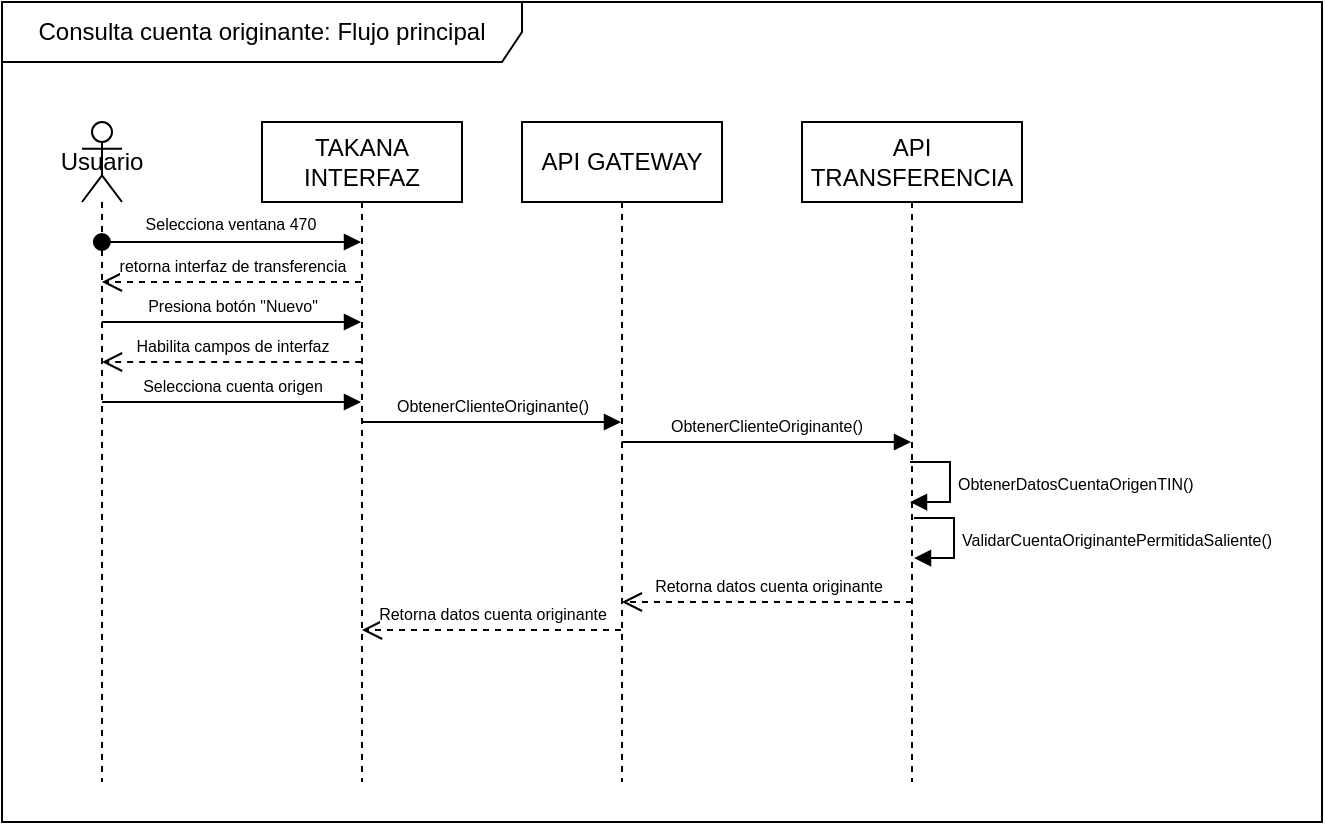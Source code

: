<mxfile version="24.7.14" pages="4">
  <diagram name="D.S Consulta Cuenta Originante" id="qqLxlSB8OQz-wJSuUPR-">
    <mxGraphModel dx="886" dy="435" grid="1" gridSize="10" guides="1" tooltips="1" connect="1" arrows="1" fold="1" page="1" pageScale="1" pageWidth="827" pageHeight="1169" math="0" shadow="0">
      <root>
        <mxCell id="0" />
        <mxCell id="1" parent="0" />
        <mxCell id="Yz1CMEa_mm-QIBamGwZ4-1" value="Consulta cuenta originante: Flujo principal" style="shape=umlFrame;whiteSpace=wrap;html=1;pointerEvents=0;width=260;height=30;" vertex="1" parent="1">
          <mxGeometry x="20" y="10" width="660" height="410" as="geometry" />
        </mxCell>
        <mxCell id="Yz1CMEa_mm-QIBamGwZ4-2" value="Usuario" style="shape=umlLifeline;perimeter=lifelinePerimeter;whiteSpace=wrap;html=1;container=1;dropTarget=0;collapsible=0;recursiveResize=0;outlineConnect=0;portConstraint=eastwest;newEdgeStyle={&quot;curved&quot;:0,&quot;rounded&quot;:0};participant=umlActor;" vertex="1" parent="1">
          <mxGeometry x="60" y="70" width="20" height="330" as="geometry" />
        </mxCell>
        <mxCell id="Yz1CMEa_mm-QIBamGwZ4-3" value="API GATEWAY" style="shape=umlLifeline;perimeter=lifelinePerimeter;whiteSpace=wrap;html=1;container=1;dropTarget=0;collapsible=0;recursiveResize=0;outlineConnect=0;portConstraint=eastwest;newEdgeStyle={&quot;edgeStyle&quot;:&quot;elbowEdgeStyle&quot;,&quot;elbow&quot;:&quot;vertical&quot;,&quot;curved&quot;:0,&quot;rounded&quot;:0};" vertex="1" parent="1">
          <mxGeometry x="280" y="70" width="100" height="330" as="geometry" />
        </mxCell>
        <mxCell id="Yz1CMEa_mm-QIBamGwZ4-4" value="API TRANSFERENCIA" style="shape=umlLifeline;perimeter=lifelinePerimeter;whiteSpace=wrap;html=1;container=1;dropTarget=0;collapsible=0;recursiveResize=0;outlineConnect=0;portConstraint=eastwest;newEdgeStyle={&quot;edgeStyle&quot;:&quot;elbowEdgeStyle&quot;,&quot;elbow&quot;:&quot;vertical&quot;,&quot;curved&quot;:0,&quot;rounded&quot;:0};" vertex="1" parent="1">
          <mxGeometry x="420" y="70" width="110" height="330" as="geometry" />
        </mxCell>
        <mxCell id="Yz1CMEa_mm-QIBamGwZ4-7" value="" style="html=1;verticalAlign=bottom;startArrow=oval;startFill=1;endArrow=block;startSize=8;curved=0;rounded=0;" edge="1" parent="1" target="Yz1CMEa_mm-QIBamGwZ4-9">
          <mxGeometry width="60" relative="1" as="geometry">
            <mxPoint x="69.929" y="130" as="sourcePoint" />
            <mxPoint x="199.5" y="130" as="targetPoint" />
          </mxGeometry>
        </mxCell>
        <mxCell id="Yz1CMEa_mm-QIBamGwZ4-8" value="&lt;span style=&quot;font-size: 8px;&quot;&gt;Selecciona ventana 470&lt;/span&gt;" style="edgeLabel;html=1;align=center;verticalAlign=middle;resizable=0;points=[];" vertex="1" connectable="0" parent="Yz1CMEa_mm-QIBamGwZ4-7">
          <mxGeometry x="-0.18" relative="1" as="geometry">
            <mxPoint x="11" y="-10" as="offset" />
          </mxGeometry>
        </mxCell>
        <mxCell id="Yz1CMEa_mm-QIBamGwZ4-9" value="TAKANA INTERFAZ" style="shape=umlLifeline;perimeter=lifelinePerimeter;whiteSpace=wrap;html=1;container=1;dropTarget=0;collapsible=0;recursiveResize=0;outlineConnect=0;portConstraint=eastwest;newEdgeStyle={&quot;edgeStyle&quot;:&quot;elbowEdgeStyle&quot;,&quot;elbow&quot;:&quot;vertical&quot;,&quot;curved&quot;:0,&quot;rounded&quot;:0};" vertex="1" parent="1">
          <mxGeometry x="150" y="70" width="100" height="330" as="geometry" />
        </mxCell>
        <mxCell id="Yz1CMEa_mm-QIBamGwZ4-10" value="&lt;font style=&quot;font-size: 8px;&quot;&gt;retorna interfaz de transferencia&lt;/font&gt;" style="html=1;verticalAlign=bottom;endArrow=open;dashed=1;endSize=8;curved=0;rounded=0;" edge="1" parent="1">
          <mxGeometry x="-0.004" relative="1" as="geometry">
            <mxPoint x="199.5" y="150" as="sourcePoint" />
            <mxPoint x="69.929" y="150" as="targetPoint" />
            <mxPoint as="offset" />
          </mxGeometry>
        </mxCell>
        <mxCell id="Yz1CMEa_mm-QIBamGwZ4-13" value="&lt;span style=&quot;font-size: 8px;&quot;&gt;Presiona botón &quot;Nuevo&quot;&lt;/span&gt;" style="html=1;verticalAlign=bottom;endArrow=block;curved=0;rounded=0;" edge="1" parent="1">
          <mxGeometry width="80" relative="1" as="geometry">
            <mxPoint x="70" y="170" as="sourcePoint" />
            <mxPoint x="199.5" y="170" as="targetPoint" />
          </mxGeometry>
        </mxCell>
        <mxCell id="Yz1CMEa_mm-QIBamGwZ4-14" value="&lt;font style=&quot;font-size: 8px;&quot;&gt;Habilita campos de interfaz&lt;/font&gt;" style="html=1;verticalAlign=bottom;endArrow=open;dashed=1;endSize=8;curved=0;rounded=0;" edge="1" parent="1">
          <mxGeometry x="-0.004" relative="1" as="geometry">
            <mxPoint x="199.57" y="190" as="sourcePoint" />
            <mxPoint x="69.999" y="190" as="targetPoint" />
            <mxPoint as="offset" />
          </mxGeometry>
        </mxCell>
        <mxCell id="7qD96wGgjuaXcZ9THzNu-1" value="&lt;span style=&quot;font-size: 8px;&quot;&gt;Selecciona cuenta origen&lt;/span&gt;" style="html=1;verticalAlign=bottom;endArrow=block;curved=0;rounded=0;" edge="1" parent="1">
          <mxGeometry width="80" relative="1" as="geometry">
            <mxPoint x="70" y="210" as="sourcePoint" />
            <mxPoint x="199.5" y="210" as="targetPoint" />
          </mxGeometry>
        </mxCell>
        <mxCell id="7qD96wGgjuaXcZ9THzNu-5" value="&lt;span style=&quot;font-size: 8px;&quot;&gt;ObtenerClienteOriginante()&lt;/span&gt;" style="html=1;verticalAlign=bottom;endArrow=block;curved=0;rounded=0;" edge="1" parent="1">
          <mxGeometry width="80" relative="1" as="geometry">
            <mxPoint x="200" y="220" as="sourcePoint" />
            <mxPoint x="329.5" y="220" as="targetPoint" />
          </mxGeometry>
        </mxCell>
        <mxCell id="7qD96wGgjuaXcZ9THzNu-6" value="&lt;span style=&quot;font-size: 8px;&quot;&gt;ObtenerClienteOriginante()&lt;/span&gt;" style="html=1;verticalAlign=bottom;endArrow=block;curved=0;rounded=0;" edge="1" parent="1">
          <mxGeometry width="80" relative="1" as="geometry">
            <mxPoint x="329.81" y="230" as="sourcePoint" />
            <mxPoint x="474.5" y="230" as="targetPoint" />
          </mxGeometry>
        </mxCell>
        <mxCell id="7qD96wGgjuaXcZ9THzNu-7" value="&lt;span style=&quot;font-size: 8px;&quot;&gt;ObtenerDatosCuentaOrigenTIN()&lt;/span&gt;" style="html=1;align=left;spacingLeft=2;endArrow=block;rounded=0;edgeStyle=orthogonalEdgeStyle;curved=0;rounded=0;" edge="1" parent="1">
          <mxGeometry x="0.01" relative="1" as="geometry">
            <mxPoint x="474" y="240.04" as="sourcePoint" />
            <Array as="points">
              <mxPoint x="494" y="240.04" />
              <mxPoint x="494" y="260.04" />
            </Array>
            <mxPoint x="474" y="260.04" as="targetPoint" />
            <mxPoint as="offset" />
          </mxGeometry>
        </mxCell>
        <mxCell id="7qD96wGgjuaXcZ9THzNu-8" value="&lt;font style=&quot;font-size: 8px;&quot;&gt;Retorna datos cuenta originante&lt;/font&gt;" style="html=1;verticalAlign=bottom;endArrow=open;dashed=1;endSize=8;curved=0;rounded=0;" edge="1" parent="1">
          <mxGeometry x="-0.004" relative="1" as="geometry">
            <mxPoint x="475" y="310" as="sourcePoint" />
            <mxPoint x="329.929" y="310" as="targetPoint" />
            <mxPoint as="offset" />
          </mxGeometry>
        </mxCell>
        <mxCell id="7qD96wGgjuaXcZ9THzNu-9" value="&lt;span style=&quot;font-size: 8px;&quot;&gt;ValidarCuentaOriginantePermitidaSaliente()&lt;/span&gt;" style="html=1;align=left;spacingLeft=2;endArrow=block;rounded=0;edgeStyle=orthogonalEdgeStyle;curved=0;rounded=0;" edge="1" parent="1">
          <mxGeometry x="0.01" relative="1" as="geometry">
            <mxPoint x="476" y="268.04" as="sourcePoint" />
            <Array as="points">
              <mxPoint x="496" y="268.04" />
              <mxPoint x="496" y="288.04" />
            </Array>
            <mxPoint x="476" y="288.04" as="targetPoint" />
            <mxPoint as="offset" />
          </mxGeometry>
        </mxCell>
        <mxCell id="7qD96wGgjuaXcZ9THzNu-10" value="&lt;font style=&quot;font-size: 8px;&quot;&gt;Retorna datos cuenta originante&lt;/font&gt;" style="html=1;verticalAlign=bottom;endArrow=open;dashed=1;endSize=8;curved=0;rounded=0;" edge="1" parent="1">
          <mxGeometry x="-0.004" relative="1" as="geometry">
            <mxPoint x="329.5" y="324" as="sourcePoint" />
            <mxPoint x="200" y="324" as="targetPoint" />
            <mxPoint as="offset" />
          </mxGeometry>
        </mxCell>
      </root>
    </mxGraphModel>
  </diagram>
  <diagram id="OQnsemJaUkMaOWyipU1B" name="D.S. Consulta cuenta Receptor">
    <mxGraphModel dx="2193" dy="1463" grid="1" gridSize="10" guides="1" tooltips="1" connect="1" arrows="1" fold="1" page="1" pageScale="1" pageWidth="827" pageHeight="1169" math="0" shadow="0">
      <root>
        <mxCell id="0" />
        <mxCell id="1" parent="0" />
        <mxCell id="MH_mL6dlMPEZrkWhT9OU-14" value="&lt;p style=&quot;margin:0px;margin-top:4px;margin-left:5px;text-align:left;&quot;&gt;&lt;b&gt;&lt;font style=&quot;font-size: 8px;&quot;&gt;respuesta == Rechazada&lt;/font&gt;&lt;/b&gt;&lt;/p&gt;" style="html=1;shape=mxgraph.sysml.package;overflow=fill;labelX=144.19;align=left;spacingLeft=5;verticalAlign=top;spacingTop=-3;" vertex="1" parent="1">
          <mxGeometry x="1020" y="811" width="410" height="70" as="geometry" />
        </mxCell>
        <mxCell id="MH_mL6dlMPEZrkWhT9OU-15" value="&lt;p style=&quot;margin:0px;margin-top:4px;margin-left:5px;text-align:left;&quot;&gt;&lt;b&gt;&lt;font style=&quot;font-size: 8px;&quot;&gt;respuesta == Aceptada&lt;/font&gt;&lt;/b&gt;&lt;/p&gt;" style="html=1;shape=mxgraph.sysml.package;overflow=fill;labelX=144.19;align=left;spacingLeft=5;verticalAlign=top;spacingTop=-3;" vertex="1" parent="1">
          <mxGeometry x="1020" y="746" width="410" height="65" as="geometry" />
        </mxCell>
        <mxCell id="WpkHbVEsAYorz1k5CrSK-1" value="Consulta cuenta receptor: Flujo aceptado o rechazado" style="shape=umlFrame;whiteSpace=wrap;html=1;pointerEvents=0;width=260;height=30;" vertex="1" parent="1">
          <mxGeometry x="840" y="11" width="1070" height="969" as="geometry" />
        </mxCell>
        <mxCell id="WpkHbVEsAYorz1k5CrSK-2" value="Usuario" style="shape=umlLifeline;perimeter=lifelinePerimeter;whiteSpace=wrap;html=1;container=1;dropTarget=0;collapsible=0;recursiveResize=0;outlineConnect=0;portConstraint=eastwest;newEdgeStyle={&quot;curved&quot;:0,&quot;rounded&quot;:0};participant=umlActor;" vertex="1" parent="1">
          <mxGeometry x="880" y="71" width="20" height="860" as="geometry" />
        </mxCell>
        <mxCell id="WpkHbVEsAYorz1k5CrSK-3" value="API GATEWAY" style="shape=umlLifeline;perimeter=lifelinePerimeter;whiteSpace=wrap;html=1;container=1;dropTarget=0;collapsible=0;recursiveResize=0;outlineConnect=0;portConstraint=eastwest;newEdgeStyle={&quot;edgeStyle&quot;:&quot;elbowEdgeStyle&quot;,&quot;elbow&quot;:&quot;vertical&quot;,&quot;curved&quot;:0,&quot;rounded&quot;:0};" vertex="1" parent="1">
          <mxGeometry x="1100" y="71" width="100" height="870" as="geometry" />
        </mxCell>
        <mxCell id="WpkHbVEsAYorz1k5CrSK-4" value="API TRANSFERENCIA" style="shape=umlLifeline;perimeter=lifelinePerimeter;whiteSpace=wrap;html=1;container=1;dropTarget=0;collapsible=0;recursiveResize=0;outlineConnect=0;portConstraint=eastwest;newEdgeStyle={&quot;edgeStyle&quot;:&quot;elbowEdgeStyle&quot;,&quot;elbow&quot;:&quot;vertical&quot;,&quot;curved&quot;:0,&quot;rounded&quot;:0};" vertex="1" parent="1">
          <mxGeometry x="1240" y="71" width="110" height="870" as="geometry" />
        </mxCell>
        <mxCell id="WpkHbVEsAYorz1k5CrSK-5" value="" style="html=1;points=[[0,0,0,0,5],[0,1,0,0,-5],[1,0,0,0,5],[1,1,0,0,-5]];perimeter=orthogonalPerimeter;outlineConnect=0;targetShapes=umlLifeline;portConstraint=eastwest;newEdgeStyle={&quot;curved&quot;:0,&quot;rounded&quot;:0};" vertex="1" parent="WpkHbVEsAYorz1k5CrSK-4">
          <mxGeometry x="50" y="260" width="10" height="610" as="geometry" />
        </mxCell>
        <mxCell id="WpkHbVEsAYorz1k5CrSK-6" value="CCE" style="shape=umlLifeline;perimeter=lifelinePerimeter;whiteSpace=wrap;html=1;container=1;dropTarget=0;collapsible=0;recursiveResize=0;outlineConnect=0;portConstraint=eastwest;newEdgeStyle={&quot;edgeStyle&quot;:&quot;elbowEdgeStyle&quot;,&quot;elbow&quot;:&quot;vertical&quot;,&quot;curved&quot;:0,&quot;rounded&quot;:0};" vertex="1" parent="1">
          <mxGeometry x="1430" y="71" width="100" height="870" as="geometry" />
        </mxCell>
        <mxCell id="WpkHbVEsAYorz1k5CrSK-7" value="PIN OPERACIONES" style="shape=umlLifeline;perimeter=lifelinePerimeter;whiteSpace=wrap;html=1;container=1;dropTarget=0;collapsible=0;recursiveResize=0;outlineConnect=0;portConstraint=eastwest;newEdgeStyle={&quot;edgeStyle&quot;:&quot;elbowEdgeStyle&quot;,&quot;elbow&quot;:&quot;vertical&quot;,&quot;curved&quot;:0,&quot;rounded&quot;:0};" vertex="1" parent="1">
          <mxGeometry x="1560" y="71" width="100" height="870" as="geometry" />
        </mxCell>
        <mxCell id="WpkHbVEsAYorz1k5CrSK-8" value="" style="html=1;verticalAlign=bottom;startArrow=oval;startFill=1;endArrow=block;startSize=8;curved=0;rounded=0;" edge="1" parent="1">
          <mxGeometry width="60" relative="1" as="geometry">
            <mxPoint x="889.929" y="191" as="sourcePoint" />
            <mxPoint x="1019.5" y="191" as="targetPoint" />
          </mxGeometry>
        </mxCell>
        <mxCell id="WpkHbVEsAYorz1k5CrSK-9" value="&lt;span style=&quot;font-size: 8px;&quot;&gt;Selecciona tipo transferencia&amp;nbsp;&lt;/span&gt;" style="edgeLabel;html=1;align=center;verticalAlign=middle;resizable=0;points=[];" vertex="1" connectable="0" parent="WpkHbVEsAYorz1k5CrSK-8">
          <mxGeometry x="-0.18" relative="1" as="geometry">
            <mxPoint x="11" y="-10" as="offset" />
          </mxGeometry>
        </mxCell>
        <mxCell id="WpkHbVEsAYorz1k5CrSK-10" value="TAKANA INTERFAZ" style="shape=umlLifeline;perimeter=lifelinePerimeter;whiteSpace=wrap;html=1;container=1;dropTarget=0;collapsible=0;recursiveResize=0;outlineConnect=0;portConstraint=eastwest;newEdgeStyle={&quot;edgeStyle&quot;:&quot;elbowEdgeStyle&quot;,&quot;elbow&quot;:&quot;vertical&quot;,&quot;curved&quot;:0,&quot;rounded&quot;:0};" vertex="1" parent="1">
          <mxGeometry x="970" y="71" width="100" height="870" as="geometry" />
        </mxCell>
        <mxCell id="WpkHbVEsAYorz1k5CrSK-11" value="Consulta cuenta originante" style="shape=umlFrame;whiteSpace=wrap;html=1;pointerEvents=0;width=90;height=30;" vertex="1" parent="1">
          <mxGeometry x="890" y="121" width="130" height="40" as="geometry" />
        </mxCell>
        <mxCell id="WpkHbVEsAYorz1k5CrSK-12" value="&lt;span style=&quot;font-size: 8px;&quot;&gt;Habilita botón &quot;Añadir&quot;&lt;/span&gt;" style="html=1;verticalAlign=bottom;endArrow=open;dashed=1;endSize=8;curved=0;rounded=0;" edge="1" parent="1">
          <mxGeometry relative="1" as="geometry">
            <mxPoint x="1020" y="211" as="sourcePoint" />
            <mxPoint x="890.5" y="211" as="targetPoint" />
          </mxGeometry>
        </mxCell>
        <mxCell id="WpkHbVEsAYorz1k5CrSK-13" value="&lt;font style=&quot;font-size: 8px;&quot;&gt;Presiona botón &quot;Añadir&quot;&lt;/font&gt;" style="html=1;verticalAlign=bottom;endArrow=block;curved=0;rounded=0;" edge="1" parent="1">
          <mxGeometry x="-0.003" width="80" relative="1" as="geometry">
            <mxPoint x="890.5" y="231" as="sourcePoint" />
            <mxPoint x="1020" y="231" as="targetPoint" />
            <mxPoint as="offset" />
          </mxGeometry>
        </mxCell>
        <mxCell id="WpkHbVEsAYorz1k5CrSK-14" value="&lt;span style=&quot;font-size: 8px;&quot;&gt;Retorna modal&amp;nbsp; de Consulta &lt;br&gt;cuenta de receptor&lt;/span&gt;" style="html=1;verticalAlign=bottom;endArrow=open;dashed=1;endSize=8;curved=0;rounded=0;" edge="1" parent="1">
          <mxGeometry relative="1" as="geometry">
            <mxPoint x="1019.5" y="271" as="sourcePoint" />
            <mxPoint x="890" y="271" as="targetPoint" />
          </mxGeometry>
        </mxCell>
        <mxCell id="WpkHbVEsAYorz1k5CrSK-15" value="&lt;span style=&quot;font-size: 8px;&quot;&gt;Ingresa CCI&lt;/span&gt;" style="html=1;verticalAlign=bottom;endArrow=block;curved=0;rounded=0;" edge="1" parent="1">
          <mxGeometry x="-0.003" width="80" relative="1" as="geometry">
            <mxPoint x="890.5" y="291" as="sourcePoint" />
            <mxPoint x="1020" y="291" as="targetPoint" />
            <mxPoint as="offset" />
          </mxGeometry>
        </mxCell>
        <mxCell id="WpkHbVEsAYorz1k5CrSK-16" value="&lt;span style=&quot;font-size: 8px;&quot;&gt;Presionar botón &quot;...&quot;&lt;/span&gt;" style="html=1;verticalAlign=bottom;endArrow=block;curved=0;rounded=0;" edge="1" parent="1">
          <mxGeometry x="-0.003" width="80" relative="1" as="geometry">
            <mxPoint x="890.5" y="311" as="sourcePoint" />
            <mxPoint x="1020" y="311" as="targetPoint" />
            <mxPoint as="offset" />
          </mxGeometry>
        </mxCell>
        <mxCell id="WpkHbVEsAYorz1k5CrSK-17" value="&lt;span style=&quot;font-size: 8px;&quot;&gt;ObtenerClienteReceptor()&lt;/span&gt;" style="html=1;verticalAlign=bottom;endArrow=block;curved=0;rounded=0;" edge="1" parent="1">
          <mxGeometry x="-0.003" width="80" relative="1" as="geometry">
            <mxPoint x="1020" y="321" as="sourcePoint" />
            <mxPoint x="1149.5" y="321" as="targetPoint" />
            <mxPoint as="offset" />
          </mxGeometry>
        </mxCell>
        <mxCell id="WpkHbVEsAYorz1k5CrSK-18" value="&lt;span style=&quot;font-size: 8px;&quot;&gt;ObtenerClienteReceptor()&lt;/span&gt;" style="html=1;verticalAlign=bottom;endArrow=block;curved=0;rounded=0;" edge="1" parent="1" target="WpkHbVEsAYorz1k5CrSK-4">
          <mxGeometry x="-0.003" width="80" relative="1" as="geometry">
            <mxPoint x="1150" y="331" as="sourcePoint" />
            <mxPoint x="1279.5" y="331" as="targetPoint" />
            <mxPoint as="offset" />
          </mxGeometry>
        </mxCell>
        <mxCell id="WpkHbVEsAYorz1k5CrSK-19" value="&lt;span style=&quot;font-size: 8px;&quot;&gt;ProcesarPeticionEchoTest()&lt;/span&gt;" style="html=1;verticalAlign=bottom;endArrow=block;curved=0;rounded=0;" edge="1" parent="1">
          <mxGeometry x="-0.003" width="80" relative="1" as="geometry">
            <mxPoint x="1298" y="421" as="sourcePoint" />
            <mxPoint x="1477.5" y="421" as="targetPoint" />
            <mxPoint as="offset" />
          </mxGeometry>
        </mxCell>
        <mxCell id="WpkHbVEsAYorz1k5CrSK-20" value="&lt;span style=&quot;font-size: 8px;&quot;&gt;Retorna&amp;nbsp; respuesta encriptada&lt;br&gt;&lt;/span&gt;" style="html=1;verticalAlign=bottom;endArrow=open;dashed=1;endSize=8;curved=0;rounded=0;" edge="1" parent="1">
          <mxGeometry relative="1" as="geometry">
            <mxPoint x="1477.5" y="438" as="sourcePoint" />
            <mxPoint x="1298" y="438.0" as="targetPoint" />
          </mxGeometry>
        </mxCell>
        <mxCell id="WpkHbVEsAYorz1k5CrSK-21" value="&lt;span style=&quot;font-size: 8px;&quot;&gt;Encriptar()&lt;/span&gt;" style="html=1;align=left;spacingLeft=2;endArrow=block;rounded=0;edgeStyle=orthogonalEdgeStyle;curved=0;rounded=0;" edge="1" parent="1">
          <mxGeometry x="-0.57" y="10" relative="1" as="geometry">
            <mxPoint x="1300" y="381" as="sourcePoint" />
            <Array as="points">
              <mxPoint x="1520" y="381" />
              <mxPoint x="1520" y="381" />
            </Array>
            <mxPoint x="1609.5" y="381" as="targetPoint" />
            <mxPoint as="offset" />
          </mxGeometry>
        </mxCell>
        <mxCell id="WpkHbVEsAYorz1k5CrSK-22" value="&lt;font style=&quot;border-color: var(--border-color); font-size: 8px;&quot;&gt;Encriptar&lt;/font&gt;()" style="html=1;align=left;spacingLeft=2;endArrow=block;rounded=0;edgeStyle=orthogonalEdgeStyle;curved=0;rounded=0;" edge="1" parent="1">
          <mxGeometry relative="1" as="geometry">
            <mxPoint x="1760" y="386.99" as="sourcePoint" />
            <Array as="points">
              <mxPoint x="1780" y="387" />
              <mxPoint x="1780" y="393" />
            </Array>
            <mxPoint x="1760" y="393" as="targetPoint" />
            <mxPoint as="offset" />
          </mxGeometry>
        </mxCell>
        <mxCell id="WpkHbVEsAYorz1k5CrSK-23" value="" style="html=1;verticalAlign=bottom;endArrow=open;dashed=1;endSize=8;curved=0;rounded=0;" edge="1" parent="1">
          <mxGeometry x="-0.001" relative="1" as="geometry">
            <mxPoint x="1609.5" y="400.99" as="sourcePoint" />
            <mxPoint x="1300" y="400.99" as="targetPoint" />
            <mxPoint as="offset" />
          </mxGeometry>
        </mxCell>
        <mxCell id="WpkHbVEsAYorz1k5CrSK-24" value="&lt;font style=&quot;font-size: 8px;&quot;&gt;retorna Encriptados&lt;/font&gt;" style="edgeLabel;html=1;align=center;verticalAlign=middle;resizable=0;points=[];" vertex="1" connectable="0" parent="WpkHbVEsAYorz1k5CrSK-23">
          <mxGeometry x="0.045" y="-5" relative="1" as="geometry">
            <mxPoint x="8" as="offset" />
          </mxGeometry>
        </mxCell>
        <mxCell id="WpkHbVEsAYorz1k5CrSK-25" value="&lt;span style=&quot;font-size: 8px;&quot;&gt;EchoTest()&lt;/span&gt;" style="html=1;align=left;spacingLeft=2;endArrow=block;rounded=0;edgeStyle=orthogonalEdgeStyle;curved=0;rounded=0;" edge="1" parent="1">
          <mxGeometry x="-0.064" relative="1" as="geometry">
            <mxPoint x="1300" y="341" as="sourcePoint" />
            <Array as="points">
              <mxPoint x="1320" y="340.99" />
              <mxPoint x="1320" y="360.99" />
            </Array>
            <mxPoint x="1300" y="361" as="targetPoint" />
            <mxPoint as="offset" />
          </mxGeometry>
        </mxCell>
        <mxCell id="WpkHbVEsAYorz1k5CrSK-26" value="&lt;span style=&quot;font-size: 8px;&quot;&gt;MaquetarDatos()&lt;/span&gt;" style="html=1;align=left;spacingLeft=2;endArrow=block;rounded=0;edgeStyle=orthogonalEdgeStyle;curved=0;rounded=0;" edge="1" parent="1">
          <mxGeometry x="-0.001" relative="1" as="geometry">
            <mxPoint x="1300" y="547.98" as="sourcePoint" />
            <Array as="points">
              <mxPoint x="1320.5" y="547" />
              <mxPoint x="1320.5" y="568" />
            </Array>
            <mxPoint x="1300" y="568.003" as="targetPoint" />
            <mxPoint as="offset" />
          </mxGeometry>
        </mxCell>
        <mxCell id="WpkHbVEsAYorz1k5CrSK-27" value="&lt;font style=&quot;border-color: var(--border-color); font-size: 8px;&quot;&gt;ValidarReglasIPS&lt;/font&gt;()" style="html=1;align=left;spacingLeft=2;endArrow=block;rounded=0;edgeStyle=orthogonalEdgeStyle;curved=0;rounded=0;" edge="1" parent="1">
          <mxGeometry relative="1" as="geometry">
            <mxPoint x="1301" y="491" as="sourcePoint" />
            <Array as="points">
              <mxPoint x="1321" y="491" />
              <mxPoint x="1321" y="511" />
            </Array>
            <mxPoint x="1301" y="511" as="targetPoint" />
            <mxPoint as="offset" />
          </mxGeometry>
        </mxCell>
        <mxCell id="WpkHbVEsAYorz1k5CrSK-28" value="&lt;span style=&quot;font-size: 8px;&quot;&gt;ObtenerNumeroSeguimiento()&lt;/span&gt;" style="html=1;align=left;spacingLeft=2;endArrow=block;rounded=0;edgeStyle=orthogonalEdgeStyle;curved=0;rounded=0;" edge="1" parent="1">
          <mxGeometry x="-0.001" relative="1" as="geometry">
            <mxPoint x="1301" y="520" as="sourcePoint" />
            <Array as="points">
              <mxPoint x="1321.48" y="520" />
              <mxPoint x="1321.48" y="540" />
            </Array>
            <mxPoint x="1301" y="540.023" as="targetPoint" />
            <mxPoint as="offset" />
          </mxGeometry>
        </mxCell>
        <mxCell id="WpkHbVEsAYorz1k5CrSK-29" value="&lt;span style=&quot;font-size: 8px;&quot;&gt;RegistrarBitacora()&lt;/span&gt;" style="html=1;align=left;spacingLeft=2;endArrow=block;rounded=0;edgeStyle=orthogonalEdgeStyle;curved=0;rounded=0;" edge="1" parent="1">
          <mxGeometry x="-0.064" relative="1" as="geometry">
            <mxPoint x="1300" y="577" as="sourcePoint" />
            <Array as="points">
              <mxPoint x="1320" y="576.99" />
              <mxPoint x="1320" y="596.99" />
            </Array>
            <mxPoint x="1300" y="597" as="targetPoint" />
            <mxPoint as="offset" />
          </mxGeometry>
        </mxCell>
        <mxCell id="WpkHbVEsAYorz1k5CrSK-30" value="&lt;span style=&quot;font-size: 8px;&quot;&gt;ObtenerDatosCuentaCCE()&lt;/span&gt;" style="html=1;verticalAlign=bottom;endArrow=block;curved=0;rounded=0;" edge="1" parent="1">
          <mxGeometry x="-0.003" width="80" relative="1" as="geometry">
            <mxPoint x="1300" y="644" as="sourcePoint" />
            <mxPoint x="1479.5" y="644" as="targetPoint" />
            <mxPoint as="offset" />
          </mxGeometry>
        </mxCell>
        <mxCell id="WpkHbVEsAYorz1k5CrSK-31" value="&lt;span style=&quot;font-size: 8px;&quot;&gt;Retorna&amp;nbsp; respuesta encriptada&lt;br&gt;&lt;/span&gt;" style="html=1;verticalAlign=bottom;endArrow=open;dashed=1;endSize=8;curved=0;rounded=0;" edge="1" parent="1">
          <mxGeometry relative="1" as="geometry">
            <mxPoint x="1479.5" y="661" as="sourcePoint" />
            <mxPoint x="1300" y="661.0" as="targetPoint" />
          </mxGeometry>
        </mxCell>
        <mxCell id="WpkHbVEsAYorz1k5CrSK-32" value="HSM" style="shape=umlLifeline;perimeter=lifelinePerimeter;whiteSpace=wrap;html=1;container=1;dropTarget=0;collapsible=0;recursiveResize=0;outlineConnect=0;portConstraint=eastwest;newEdgeStyle={&quot;edgeStyle&quot;:&quot;elbowEdgeStyle&quot;,&quot;elbow&quot;:&quot;vertical&quot;,&quot;curved&quot;:0,&quot;rounded&quot;:0};" vertex="1" parent="1">
          <mxGeometry x="1710" y="71" width="100" height="870" as="geometry" />
        </mxCell>
        <mxCell id="WpkHbVEsAYorz1k5CrSK-33" value="&lt;span style=&quot;font-size: 8px;&quot;&gt;Encriptar()&lt;/span&gt;" style="html=1;align=left;spacingLeft=2;endArrow=block;rounded=0;edgeStyle=orthogonalEdgeStyle;curved=0;rounded=0;" edge="1" parent="1">
          <mxGeometry x="-0.57" y="10" relative="1" as="geometry">
            <mxPoint x="1610" y="385" as="sourcePoint" />
            <Array as="points" />
            <mxPoint x="1760" y="385" as="targetPoint" />
            <mxPoint as="offset" />
          </mxGeometry>
        </mxCell>
        <mxCell id="WpkHbVEsAYorz1k5CrSK-34" value="" style="html=1;verticalAlign=bottom;endArrow=open;dashed=1;endSize=8;curved=0;rounded=0;" edge="1" parent="1">
          <mxGeometry x="-0.001" relative="1" as="geometry">
            <mxPoint x="1759.5" y="397.99" as="sourcePoint" />
            <mxPoint x="1609.929" y="397.99" as="targetPoint" />
            <mxPoint as="offset" />
          </mxGeometry>
        </mxCell>
        <mxCell id="WpkHbVEsAYorz1k5CrSK-35" value="&lt;font style=&quot;font-size: 8px;&quot;&gt;retorna Encriptados&lt;/font&gt;" style="edgeLabel;html=1;align=center;verticalAlign=middle;resizable=0;points=[];" vertex="1" connectable="0" parent="WpkHbVEsAYorz1k5CrSK-34">
          <mxGeometry x="0.045" y="-5" relative="1" as="geometry">
            <mxPoint x="8" as="offset" />
          </mxGeometry>
        </mxCell>
        <mxCell id="WpkHbVEsAYorz1k5CrSK-36" value="&lt;span style=&quot;font-size: 8px;&quot;&gt;Desencriptar()&lt;/span&gt;" style="html=1;align=left;spacingLeft=2;endArrow=block;rounded=0;edgeStyle=orthogonalEdgeStyle;curved=0;rounded=0;" edge="1" parent="1">
          <mxGeometry x="-0.57" y="10" relative="1" as="geometry">
            <mxPoint x="1300" y="458" as="sourcePoint" />
            <Array as="points">
              <mxPoint x="1520" y="458" />
              <mxPoint x="1520" y="458" />
            </Array>
            <mxPoint x="1609.5" y="458" as="targetPoint" />
            <mxPoint as="offset" />
          </mxGeometry>
        </mxCell>
        <mxCell id="WpkHbVEsAYorz1k5CrSK-37" value="&lt;span style=&quot;font-size: 8px;&quot;&gt;Desencriptar()&lt;/span&gt;" style="html=1;align=left;spacingLeft=2;endArrow=block;rounded=0;edgeStyle=orthogonalEdgeStyle;curved=0;rounded=0;" edge="1" parent="1">
          <mxGeometry relative="1" as="geometry">
            <mxPoint x="1760" y="463.99" as="sourcePoint" />
            <Array as="points">
              <mxPoint x="1780" y="464" />
              <mxPoint x="1780" y="470" />
            </Array>
            <mxPoint x="1760" y="470" as="targetPoint" />
            <mxPoint as="offset" />
          </mxGeometry>
        </mxCell>
        <mxCell id="WpkHbVEsAYorz1k5CrSK-38" value="" style="html=1;verticalAlign=bottom;endArrow=open;dashed=1;endSize=8;curved=0;rounded=0;" edge="1" parent="1">
          <mxGeometry x="-0.001" relative="1" as="geometry">
            <mxPoint x="1609.5" y="477.99" as="sourcePoint" />
            <mxPoint x="1300" y="477.99" as="targetPoint" />
            <mxPoint as="offset" />
          </mxGeometry>
        </mxCell>
        <mxCell id="WpkHbVEsAYorz1k5CrSK-39" value="&lt;font style=&quot;font-size: 8px;&quot;&gt;retorna Encriptados&lt;/font&gt;" style="edgeLabel;html=1;align=center;verticalAlign=middle;resizable=0;points=[];" vertex="1" connectable="0" parent="WpkHbVEsAYorz1k5CrSK-38">
          <mxGeometry x="0.045" y="-5" relative="1" as="geometry">
            <mxPoint x="8" as="offset" />
          </mxGeometry>
        </mxCell>
        <mxCell id="WpkHbVEsAYorz1k5CrSK-40" value="&lt;span style=&quot;font-size: 8px;&quot;&gt;Desencriptar()&lt;/span&gt;" style="html=1;align=left;spacingLeft=2;endArrow=block;rounded=0;edgeStyle=orthogonalEdgeStyle;curved=0;rounded=0;" edge="1" parent="1">
          <mxGeometry x="-0.57" y="10" relative="1" as="geometry">
            <mxPoint x="1610" y="462" as="sourcePoint" />
            <Array as="points" />
            <mxPoint x="1760" y="462" as="targetPoint" />
            <mxPoint as="offset" />
          </mxGeometry>
        </mxCell>
        <mxCell id="WpkHbVEsAYorz1k5CrSK-41" value="" style="html=1;verticalAlign=bottom;endArrow=open;dashed=1;endSize=8;curved=0;rounded=0;" edge="1" parent="1">
          <mxGeometry x="-0.001" relative="1" as="geometry">
            <mxPoint x="1759.5" y="474.99" as="sourcePoint" />
            <mxPoint x="1609.929" y="474.99" as="targetPoint" />
            <mxPoint as="offset" />
          </mxGeometry>
        </mxCell>
        <mxCell id="WpkHbVEsAYorz1k5CrSK-42" value="&lt;font style=&quot;font-size: 8px;&quot;&gt;retorna Desencriptados&lt;/font&gt;" style="edgeLabel;html=1;align=center;verticalAlign=middle;resizable=0;points=[];" vertex="1" connectable="0" parent="WpkHbVEsAYorz1k5CrSK-41">
          <mxGeometry x="0.045" y="-5" relative="1" as="geometry">
            <mxPoint x="8" as="offset" />
          </mxGeometry>
        </mxCell>
        <mxCell id="WpkHbVEsAYorz1k5CrSK-43" value="&lt;span style=&quot;font-size: 8px;&quot;&gt;Encriptar()&lt;/span&gt;" style="html=1;align=left;spacingLeft=2;endArrow=block;rounded=0;edgeStyle=orthogonalEdgeStyle;curved=0;rounded=0;" edge="1" parent="1">
          <mxGeometry x="-0.57" y="10" relative="1" as="geometry">
            <mxPoint x="1300" y="607" as="sourcePoint" />
            <Array as="points">
              <mxPoint x="1520" y="607" />
              <mxPoint x="1520" y="607" />
            </Array>
            <mxPoint x="1609.5" y="607" as="targetPoint" />
            <mxPoint as="offset" />
          </mxGeometry>
        </mxCell>
        <mxCell id="WpkHbVEsAYorz1k5CrSK-44" value="&lt;font style=&quot;border-color: var(--border-color); font-size: 8px;&quot;&gt;Encriptar&lt;/font&gt;()" style="html=1;align=left;spacingLeft=2;endArrow=block;rounded=0;edgeStyle=orthogonalEdgeStyle;curved=0;rounded=0;" edge="1" parent="1">
          <mxGeometry relative="1" as="geometry">
            <mxPoint x="1760" y="612.99" as="sourcePoint" />
            <Array as="points">
              <mxPoint x="1780" y="613" />
              <mxPoint x="1780" y="619" />
            </Array>
            <mxPoint x="1760" y="619" as="targetPoint" />
            <mxPoint as="offset" />
          </mxGeometry>
        </mxCell>
        <mxCell id="WpkHbVEsAYorz1k5CrSK-45" value="" style="html=1;verticalAlign=bottom;endArrow=open;dashed=1;endSize=8;curved=0;rounded=0;" edge="1" parent="1">
          <mxGeometry x="-0.001" relative="1" as="geometry">
            <mxPoint x="1609.5" y="626.99" as="sourcePoint" />
            <mxPoint x="1300" y="626.99" as="targetPoint" />
            <mxPoint as="offset" />
          </mxGeometry>
        </mxCell>
        <mxCell id="WpkHbVEsAYorz1k5CrSK-46" value="&lt;font style=&quot;font-size: 8px;&quot;&gt;retorna Encriptados&lt;/font&gt;" style="edgeLabel;html=1;align=center;verticalAlign=middle;resizable=0;points=[];" vertex="1" connectable="0" parent="WpkHbVEsAYorz1k5CrSK-45">
          <mxGeometry x="0.045" y="-5" relative="1" as="geometry">
            <mxPoint x="8" as="offset" />
          </mxGeometry>
        </mxCell>
        <mxCell id="WpkHbVEsAYorz1k5CrSK-47" value="&lt;span style=&quot;font-size: 8px;&quot;&gt;Encriptar()&lt;/span&gt;" style="html=1;align=left;spacingLeft=2;endArrow=block;rounded=0;edgeStyle=orthogonalEdgeStyle;curved=0;rounded=0;" edge="1" parent="1">
          <mxGeometry x="-0.57" y="10" relative="1" as="geometry">
            <mxPoint x="1610" y="611" as="sourcePoint" />
            <Array as="points" />
            <mxPoint x="1760" y="611" as="targetPoint" />
            <mxPoint as="offset" />
          </mxGeometry>
        </mxCell>
        <mxCell id="WpkHbVEsAYorz1k5CrSK-48" value="" style="html=1;verticalAlign=bottom;endArrow=open;dashed=1;endSize=8;curved=0;rounded=0;" edge="1" parent="1">
          <mxGeometry x="-0.001" relative="1" as="geometry">
            <mxPoint x="1759.5" y="623.99" as="sourcePoint" />
            <mxPoint x="1609.929" y="623.99" as="targetPoint" />
            <mxPoint as="offset" />
          </mxGeometry>
        </mxCell>
        <mxCell id="WpkHbVEsAYorz1k5CrSK-49" value="&lt;font style=&quot;font-size: 8px;&quot;&gt;retorna Encriptados&lt;/font&gt;" style="edgeLabel;html=1;align=center;verticalAlign=middle;resizable=0;points=[];" vertex="1" connectable="0" parent="WpkHbVEsAYorz1k5CrSK-48">
          <mxGeometry x="0.045" y="-5" relative="1" as="geometry">
            <mxPoint x="8" as="offset" />
          </mxGeometry>
        </mxCell>
        <mxCell id="WpkHbVEsAYorz1k5CrSK-50" value="&lt;span style=&quot;font-size: 8px;&quot;&gt;Desencriptar()&lt;/span&gt;" style="html=1;align=left;spacingLeft=2;endArrow=block;rounded=0;edgeStyle=orthogonalEdgeStyle;curved=0;rounded=0;" edge="1" parent="1">
          <mxGeometry x="-0.57" y="10" relative="1" as="geometry">
            <mxPoint x="1300" y="681.03" as="sourcePoint" />
            <Array as="points">
              <mxPoint x="1520" y="681.03" />
              <mxPoint x="1520" y="681.03" />
            </Array>
            <mxPoint x="1609.5" y="681.03" as="targetPoint" />
            <mxPoint as="offset" />
          </mxGeometry>
        </mxCell>
        <mxCell id="WpkHbVEsAYorz1k5CrSK-51" value="&lt;span style=&quot;font-size: 8px;&quot;&gt;Desencriptar()&lt;/span&gt;" style="html=1;align=left;spacingLeft=2;endArrow=block;rounded=0;edgeStyle=orthogonalEdgeStyle;curved=0;rounded=0;" edge="1" parent="1">
          <mxGeometry relative="1" as="geometry">
            <mxPoint x="1760" y="687.02" as="sourcePoint" />
            <Array as="points">
              <mxPoint x="1780" y="687.03" />
              <mxPoint x="1780" y="693.03" />
            </Array>
            <mxPoint x="1760" y="693.03" as="targetPoint" />
            <mxPoint as="offset" />
          </mxGeometry>
        </mxCell>
        <mxCell id="WpkHbVEsAYorz1k5CrSK-52" value="" style="html=1;verticalAlign=bottom;endArrow=open;dashed=1;endSize=8;curved=0;rounded=0;" edge="1" parent="1">
          <mxGeometry x="-0.001" relative="1" as="geometry">
            <mxPoint x="1609.5" y="701.02" as="sourcePoint" />
            <mxPoint x="1300" y="701.02" as="targetPoint" />
            <mxPoint as="offset" />
          </mxGeometry>
        </mxCell>
        <mxCell id="WpkHbVEsAYorz1k5CrSK-53" value="&lt;span style=&quot;font-size: 8px;&quot;&gt;retorna Desencriptados&lt;/span&gt;" style="edgeLabel;html=1;align=center;verticalAlign=middle;resizable=0;points=[];" vertex="1" connectable="0" parent="WpkHbVEsAYorz1k5CrSK-52">
          <mxGeometry x="0.045" y="-5" relative="1" as="geometry">
            <mxPoint x="8" as="offset" />
          </mxGeometry>
        </mxCell>
        <mxCell id="WpkHbVEsAYorz1k5CrSK-54" value="&lt;span style=&quot;font-size: 8px;&quot;&gt;Desencriptar()&lt;/span&gt;" style="html=1;align=left;spacingLeft=2;endArrow=block;rounded=0;edgeStyle=orthogonalEdgeStyle;curved=0;rounded=0;" edge="1" parent="1">
          <mxGeometry x="-0.57" y="10" relative="1" as="geometry">
            <mxPoint x="1610" y="685.03" as="sourcePoint" />
            <Array as="points" />
            <mxPoint x="1760" y="685.03" as="targetPoint" />
            <mxPoint as="offset" />
          </mxGeometry>
        </mxCell>
        <mxCell id="WpkHbVEsAYorz1k5CrSK-55" value="" style="html=1;verticalAlign=bottom;endArrow=open;dashed=1;endSize=8;curved=0;rounded=0;" edge="1" parent="1">
          <mxGeometry x="-0.001" relative="1" as="geometry">
            <mxPoint x="1759.5" y="698.02" as="sourcePoint" />
            <mxPoint x="1609.929" y="698.02" as="targetPoint" />
            <mxPoint as="offset" />
          </mxGeometry>
        </mxCell>
        <mxCell id="WpkHbVEsAYorz1k5CrSK-56" value="&lt;font style=&quot;font-size: 8px;&quot;&gt;retorna Desencriptados&lt;/font&gt;" style="edgeLabel;html=1;align=center;verticalAlign=middle;resizable=0;points=[];" vertex="1" connectable="0" parent="WpkHbVEsAYorz1k5CrSK-55">
          <mxGeometry x="0.045" y="-5" relative="1" as="geometry">
            <mxPoint x="8" as="offset" />
          </mxGeometry>
        </mxCell>
        <mxCell id="WpkHbVEsAYorz1k5CrSK-57" value="&lt;span style=&quot;font-size: 8px;&quot;&gt;ActualizarBitacora()&lt;/span&gt;" style="html=1;align=left;spacingLeft=2;endArrow=block;rounded=0;edgeStyle=orthogonalEdgeStyle;curved=0;rounded=0;" edge="1" parent="1">
          <mxGeometry x="-0.064" relative="1" as="geometry">
            <mxPoint x="1301" y="713" as="sourcePoint" />
            <Array as="points">
              <mxPoint x="1321" y="712.99" />
              <mxPoint x="1321" y="732.99" />
            </Array>
            <mxPoint x="1301" y="733" as="targetPoint" />
            <mxPoint as="offset" />
          </mxGeometry>
        </mxCell>
        <mxCell id="WpkHbVEsAYorz1k5CrSK-58" value="&lt;span style=&quot;font-size: 8px;&quot;&gt;ConstruirRespuestaDatos()&lt;/span&gt;" style="html=1;align=left;spacingLeft=2;endArrow=block;rounded=0;edgeStyle=orthogonalEdgeStyle;curved=0;rounded=0;" edge="1" parent="1">
          <mxGeometry x="0.015" relative="1" as="geometry">
            <mxPoint x="1300" y="761" as="sourcePoint" />
            <Array as="points">
              <mxPoint x="1320" y="761" />
              <mxPoint x="1320" y="781" />
            </Array>
            <mxPoint x="1300" y="781" as="targetPoint" />
            <mxPoint as="offset" />
          </mxGeometry>
        </mxCell>
        <mxCell id="WpkHbVEsAYorz1k5CrSK-59" value="&lt;span style=&quot;font-size: 8px;&quot;&gt;Retorna datos de cliente receptor&lt;/span&gt;" style="html=1;verticalAlign=bottom;endArrow=open;dashed=1;endSize=8;curved=0;rounded=0;" edge="1" parent="1">
          <mxGeometry relative="1" as="geometry">
            <mxPoint x="1289.5" y="787.08" as="sourcePoint" />
            <mxPoint x="1149.591" y="787.08" as="targetPoint" />
          </mxGeometry>
        </mxCell>
        <mxCell id="WpkHbVEsAYorz1k5CrSK-60" value="&lt;span style=&quot;font-size: 8px;&quot;&gt;Retorna datos de cliente receptor&lt;/span&gt;" style="html=1;verticalAlign=bottom;endArrow=open;dashed=1;endSize=8;curved=0;rounded=0;" edge="1" parent="1">
          <mxGeometry relative="1" as="geometry">
            <mxPoint x="1149.5" y="797.08" as="sourcePoint" />
            <mxPoint x="1020" y="797.08" as="targetPoint" />
          </mxGeometry>
        </mxCell>
        <mxCell id="MH_mL6dlMPEZrkWhT9OU-26" value="Por algún motivo la CCE puede rechazar la consulta de cuenta, enviara un código(05) y un código de razón" style="shape=note;whiteSpace=wrap;html=1;backgroundOutline=1;darkOpacity=0.05;" vertex="1" parent="1">
          <mxGeometry x="1340" y="861" width="160" height="110" as="geometry" />
        </mxCell>
        <mxCell id="MH_mL6dlMPEZrkWhT9OU-27" value="&lt;span style=&quot;font-size: 8px;&quot;&gt;ConstruirRespuestaDatos()&lt;/span&gt;" style="html=1;align=left;spacingLeft=2;endArrow=block;rounded=0;edgeStyle=orthogonalEdgeStyle;curved=0;rounded=0;" edge="1" parent="1">
          <mxGeometry x="0.015" relative="1" as="geometry">
            <mxPoint x="1300" y="827" as="sourcePoint" />
            <Array as="points">
              <mxPoint x="1320" y="827" />
              <mxPoint x="1320" y="847" />
            </Array>
            <mxPoint x="1300" y="847" as="targetPoint" />
            <mxPoint as="offset" />
          </mxGeometry>
        </mxCell>
        <mxCell id="1C7PL-xtn5jErFbXcsXi-2" value="&lt;span style=&quot;font-size: 8px;&quot;&gt;Retorna datos de cliente receptor&lt;/span&gt;" style="html=1;verticalAlign=bottom;endArrow=open;dashed=1;endSize=8;curved=0;rounded=0;" edge="1" parent="1">
          <mxGeometry relative="1" as="geometry">
            <mxPoint x="2080" y="1250" as="sourcePoint" />
            <mxPoint x="1940.091" y="1250" as="targetPoint" />
          </mxGeometry>
        </mxCell>
        <mxCell id="1C7PL-xtn5jErFbXcsXi-3" value="&lt;span style=&quot;font-size: 8px;&quot;&gt;Retorna datos de cliente receptor&lt;/span&gt;" style="html=1;verticalAlign=bottom;endArrow=open;dashed=1;endSize=8;curved=0;rounded=0;" edge="1" parent="1">
          <mxGeometry relative="1" as="geometry">
            <mxPoint x="1940" y="1260" as="sourcePoint" />
            <mxPoint x="1810.5" y="1260" as="targetPoint" />
          </mxGeometry>
        </mxCell>
        <mxCell id="1C7PL-xtn5jErFbXcsXi-4" value="&lt;span style=&quot;font-size: 8px;&quot;&gt;Retorna razón rechazo de consulta&lt;/span&gt;" style="html=1;verticalAlign=bottom;endArrow=open;dashed=1;endSize=8;curved=0;rounded=0;" edge="1" parent="1">
          <mxGeometry relative="1" as="geometry">
            <mxPoint x="1289.5" y="855.63" as="sourcePoint" />
            <mxPoint x="1149.591" y="855.63" as="targetPoint" />
          </mxGeometry>
        </mxCell>
        <mxCell id="1C7PL-xtn5jErFbXcsXi-5" value="&lt;span style=&quot;font-size: 8px;&quot;&gt;Retorna razón rechazo de consulta&lt;/span&gt;" style="html=1;verticalAlign=bottom;endArrow=open;dashed=1;endSize=8;curved=0;rounded=0;" edge="1" parent="1">
          <mxGeometry relative="1" as="geometry">
            <mxPoint x="1149.5" y="865.63" as="sourcePoint" />
            <mxPoint x="1020" y="865.63" as="targetPoint" />
          </mxGeometry>
        </mxCell>
      </root>
    </mxGraphModel>
  </diagram>
  <diagram id="51J4RY3H3RaKUNEP4txF" name="D.S. Calculo Totaltes">
    <mxGraphModel dx="709" dy="348" grid="1" gridSize="10" guides="1" tooltips="1" connect="1" arrows="1" fold="1" page="1" pageScale="1" pageWidth="827" pageHeight="1169" math="0" shadow="0">
      <root>
        <mxCell id="0" />
        <mxCell id="1" parent="0" />
        <mxCell id="4uPJRG7xnH-ObZMkBlbW-1" value="Calculo totales : Flujo principal" style="shape=umlFrame;whiteSpace=wrap;html=1;pointerEvents=0;width=260;height=30;" vertex="1" parent="1">
          <mxGeometry x="20" y="10" width="600" height="370" as="geometry" />
        </mxCell>
        <mxCell id="4uPJRG7xnH-ObZMkBlbW-2" value="Usuario" style="shape=umlLifeline;perimeter=lifelinePerimeter;whiteSpace=wrap;html=1;container=1;dropTarget=0;collapsible=0;recursiveResize=0;outlineConnect=0;portConstraint=eastwest;newEdgeStyle={&quot;curved&quot;:0,&quot;rounded&quot;:0};participant=umlActor;" vertex="1" parent="1">
          <mxGeometry x="60" y="70" width="20" height="290" as="geometry" />
        </mxCell>
        <mxCell id="4uPJRG7xnH-ObZMkBlbW-3" value="API GATEWAY" style="shape=umlLifeline;perimeter=lifelinePerimeter;whiteSpace=wrap;html=1;container=1;dropTarget=0;collapsible=0;recursiveResize=0;outlineConnect=0;portConstraint=eastwest;newEdgeStyle={&quot;edgeStyle&quot;:&quot;elbowEdgeStyle&quot;,&quot;elbow&quot;:&quot;vertical&quot;,&quot;curved&quot;:0,&quot;rounded&quot;:0};" vertex="1" parent="1">
          <mxGeometry x="280" y="70" width="100" height="290" as="geometry" />
        </mxCell>
        <mxCell id="4uPJRG7xnH-ObZMkBlbW-4" value="API TRANSFERENCIA" style="shape=umlLifeline;perimeter=lifelinePerimeter;whiteSpace=wrap;html=1;container=1;dropTarget=0;collapsible=0;recursiveResize=0;outlineConnect=0;portConstraint=eastwest;newEdgeStyle={&quot;edgeStyle&quot;:&quot;elbowEdgeStyle&quot;,&quot;elbow&quot;:&quot;vertical&quot;,&quot;curved&quot;:0,&quot;rounded&quot;:0};" vertex="1" parent="1">
          <mxGeometry x="420" y="70" width="110" height="290" as="geometry" />
        </mxCell>
        <mxCell id="4uPJRG7xnH-ObZMkBlbW-8" value="" style="html=1;verticalAlign=bottom;startArrow=oval;startFill=1;endArrow=block;startSize=8;curved=0;rounded=0;" edge="1" parent="1">
          <mxGeometry width="60" relative="1" as="geometry">
            <mxPoint x="69.929" y="190" as="sourcePoint" />
            <mxPoint x="199.5" y="190" as="targetPoint" />
          </mxGeometry>
        </mxCell>
        <mxCell id="4uPJRG7xnH-ObZMkBlbW-9" value="&lt;span style=&quot;font-size: 8px;&quot;&gt;Ingresa monto operacion&lt;/span&gt;" style="edgeLabel;html=1;align=center;verticalAlign=middle;resizable=0;points=[];" vertex="1" connectable="0" parent="4uPJRG7xnH-ObZMkBlbW-8">
          <mxGeometry x="-0.18" relative="1" as="geometry">
            <mxPoint x="11" y="-10" as="offset" />
          </mxGeometry>
        </mxCell>
        <mxCell id="4uPJRG7xnH-ObZMkBlbW-10" value="TAKANA INTERFAZ" style="shape=umlLifeline;perimeter=lifelinePerimeter;whiteSpace=wrap;html=1;container=1;dropTarget=0;collapsible=0;recursiveResize=0;outlineConnect=0;portConstraint=eastwest;newEdgeStyle={&quot;edgeStyle&quot;:&quot;elbowEdgeStyle&quot;,&quot;elbow&quot;:&quot;vertical&quot;,&quot;curved&quot;:0,&quot;rounded&quot;:0};" vertex="1" parent="1">
          <mxGeometry x="150" y="70" width="100" height="290" as="geometry" />
        </mxCell>
        <mxCell id="4uPJRG7xnH-ObZMkBlbW-11" value="Consulta cuenta receptor" style="shape=umlFrame;whiteSpace=wrap;html=1;pointerEvents=0;width=90;height=30;" vertex="1" parent="1">
          <mxGeometry x="70" y="120" width="130" height="40" as="geometry" />
        </mxCell>
        <mxCell id="4uPJRG7xnH-ObZMkBlbW-13" value="&lt;font style=&quot;font-size: 8px;&quot;&gt;CalcularTotales()&lt;/font&gt;" style="html=1;verticalAlign=bottom;endArrow=block;curved=0;rounded=0;" edge="1" parent="1">
          <mxGeometry x="-0.003" width="80" relative="1" as="geometry">
            <mxPoint x="200" y="197" as="sourcePoint" />
            <mxPoint x="329.5" y="197" as="targetPoint" />
            <mxPoint as="offset" />
          </mxGeometry>
        </mxCell>
        <mxCell id="4uPJRG7xnH-ObZMkBlbW-59" value="&lt;span style=&quot;font-size: 8px;&quot;&gt;Retorna datos calculados&lt;/span&gt;" style="html=1;verticalAlign=bottom;endArrow=open;dashed=1;endSize=8;curved=0;rounded=0;" edge="1" parent="1">
          <mxGeometry relative="1" as="geometry">
            <mxPoint x="470" y="320" as="sourcePoint" />
            <mxPoint x="330.167" y="320" as="targetPoint" />
          </mxGeometry>
        </mxCell>
        <mxCell id="4uPJRG7xnH-ObZMkBlbW-60" value="&lt;span style=&quot;font-size: 8px;&quot;&gt;Retorna datos calculados&lt;/span&gt;" style="html=1;verticalAlign=bottom;endArrow=open;dashed=1;endSize=8;curved=0;rounded=0;" edge="1" parent="1">
          <mxGeometry relative="1" as="geometry">
            <mxPoint x="330" y="330" as="sourcePoint" />
            <mxPoint x="200.5" y="330" as="targetPoint" />
          </mxGeometry>
        </mxCell>
        <mxCell id="4uPJRG7xnH-ObZMkBlbW-61" value="&lt;span style=&quot;font-size: 8px;&quot;&gt;CalcularTotales()&lt;/span&gt;" style="html=1;verticalAlign=bottom;endArrow=block;curved=0;rounded=0;" edge="1" parent="1">
          <mxGeometry x="-0.003" width="80" relative="1" as="geometry">
            <mxPoint x="330" y="200" as="sourcePoint" />
            <mxPoint x="475" y="200" as="targetPoint" />
            <mxPoint as="offset" />
          </mxGeometry>
        </mxCell>
        <mxCell id="4uPJRG7xnH-ObZMkBlbW-62" value="&lt;span style=&quot;font-size: 8px;&quot;&gt;CalcularMontosComision()&lt;/span&gt;" style="html=1;align=left;spacingLeft=2;endArrow=block;rounded=0;edgeStyle=orthogonalEdgeStyle;curved=0;rounded=0;" edge="1" parent="1" source="4uPJRG7xnH-ObZMkBlbW-5">
          <mxGeometry x="-0.064" relative="1" as="geometry">
            <mxPoint x="476" y="204" as="sourcePoint" />
            <Array as="points">
              <mxPoint x="496" y="203.99" />
              <mxPoint x="496" y="223.99" />
            </Array>
            <mxPoint x="476" y="224" as="targetPoint" />
            <mxPoint as="offset" />
          </mxGeometry>
        </mxCell>
        <mxCell id="4uPJRG7xnH-ObZMkBlbW-63" value="&lt;span style=&quot;font-size: 8px;&quot;&gt;CalcularComisionTotal()&lt;/span&gt;" style="html=1;align=left;spacingLeft=2;endArrow=block;rounded=0;edgeStyle=orthogonalEdgeStyle;curved=0;rounded=0;" edge="1" parent="1">
          <mxGeometry x="-0.064" relative="1" as="geometry">
            <mxPoint x="476" y="230" as="sourcePoint" />
            <Array as="points">
              <mxPoint x="496" y="229.99" />
              <mxPoint x="496" y="249.99" />
            </Array>
            <mxPoint x="476" y="250" as="targetPoint" />
            <mxPoint as="offset" />
          </mxGeometry>
        </mxCell>
        <mxCell id="4uPJRG7xnH-ObZMkBlbW-64" value="&lt;span style=&quot;font-size: 8px;&quot;&gt;ObtenerMontoItf()&lt;/span&gt;" style="html=1;align=left;spacingLeft=2;endArrow=block;rounded=0;edgeStyle=orthogonalEdgeStyle;curved=0;rounded=0;" edge="1" parent="1">
          <mxGeometry x="-0.064" relative="1" as="geometry">
            <mxPoint x="476" y="257" as="sourcePoint" />
            <Array as="points">
              <mxPoint x="496" y="256.99" />
              <mxPoint x="496" y="276.99" />
            </Array>
            <mxPoint x="476" y="277" as="targetPoint" />
            <mxPoint as="offset" />
          </mxGeometry>
        </mxCell>
        <mxCell id="4uPJRG7xnH-ObZMkBlbW-65" value="&lt;span style=&quot;font-size: 8px;&quot;&gt;CalcularSaldoSuficiente()&lt;/span&gt;" style="html=1;align=left;spacingLeft=2;endArrow=block;rounded=0;edgeStyle=orthogonalEdgeStyle;curved=0;rounded=0;" edge="1" parent="1">
          <mxGeometry x="-0.064" relative="1" as="geometry">
            <mxPoint x="476" y="284" as="sourcePoint" />
            <Array as="points">
              <mxPoint x="496" y="283.99" />
              <mxPoint x="496" y="303.99" />
            </Array>
            <mxPoint x="476" y="304" as="targetPoint" />
            <mxPoint as="offset" />
          </mxGeometry>
        </mxCell>
        <mxCell id="4uPJRG7xnH-ObZMkBlbW-5" value="" style="html=1;points=[[0,0,0,0,5],[0,1,0,0,-5],[1,0,0,0,5],[1,1,0,0,-5]];perimeter=orthogonalPerimeter;outlineConnect=0;targetShapes=umlLifeline;portConstraint=eastwest;newEdgeStyle={&quot;curved&quot;:0,&quot;rounded&quot;:0};" vertex="1" parent="1">
          <mxGeometry x="470" y="200" width="10" height="120" as="geometry" />
        </mxCell>
      </root>
    </mxGraphModel>
  </diagram>
  <diagram id="5WrDnFzYTp5aPQ0x5mJH" name="D.S. Orden Transferencia">
    <mxGraphModel dx="1647" dy="798" grid="1" gridSize="10" guides="1" tooltips="1" connect="1" arrows="1" fold="1" page="1" pageScale="1" pageWidth="827" pageHeight="1169" math="0" shadow="0">
      <root>
        <mxCell id="0" />
        <mxCell id="1" parent="0" />
        <mxCell id="Ete6LlUwo6TuHOwDVSZW-301" value="&lt;p style=&quot;margin:0px;margin-top:4px;margin-left:5px;text-align:left;&quot;&gt;&lt;b&gt;&lt;font style=&quot;font-size: 8px;&quot;&gt;respuesta == Rechazada&lt;/font&gt;&lt;/b&gt;&lt;/p&gt;" style="html=1;shape=mxgraph.sysml.package;overflow=fill;labelX=144.19;align=left;spacingLeft=5;verticalAlign=top;spacingTop=-3;" vertex="1" parent="1">
          <mxGeometry x="69" y="1000" width="690" height="140" as="geometry" />
        </mxCell>
        <mxCell id="Ete6LlUwo6TuHOwDVSZW-295" value="&lt;p style=&quot;margin:0px;margin-top:4px;margin-left:5px;text-align:left;&quot;&gt;&lt;b&gt;&lt;font style=&quot;font-size: 8px;&quot;&gt;respuesta == Aceptada&lt;/font&gt;&lt;/b&gt;&lt;/p&gt;" style="html=1;shape=mxgraph.sysml.package;overflow=fill;labelX=144.19;align=left;spacingLeft=5;verticalAlign=top;spacingTop=-3;" vertex="1" parent="1">
          <mxGeometry x="70" y="911" width="690" height="89" as="geometry" />
        </mxCell>
        <mxCell id="0O-ITjr2vh-I02z0uDzm-1" value="Orden de transferencia: Flujo principal (aceptado o rechazado)" style="shape=umlFrame;whiteSpace=wrap;html=1;pointerEvents=0;width=460;height=30;" parent="1" vertex="1">
          <mxGeometry x="20" y="10" width="1250" height="1180" as="geometry" />
        </mxCell>
        <mxCell id="0O-ITjr2vh-I02z0uDzm-2" value="Usuario" style="shape=umlLifeline;perimeter=lifelinePerimeter;whiteSpace=wrap;html=1;container=1;dropTarget=0;collapsible=0;recursiveResize=0;outlineConnect=0;portConstraint=eastwest;newEdgeStyle={&quot;curved&quot;:0,&quot;rounded&quot;:0};participant=umlActor;" parent="1" vertex="1">
          <mxGeometry x="60" y="70" width="20" height="1110" as="geometry" />
        </mxCell>
        <mxCell id="0O-ITjr2vh-I02z0uDzm-3" value="API GATEWAY" style="shape=umlLifeline;perimeter=lifelinePerimeter;whiteSpace=wrap;html=1;container=1;dropTarget=0;collapsible=0;recursiveResize=0;outlineConnect=0;portConstraint=eastwest;newEdgeStyle={&quot;edgeStyle&quot;:&quot;elbowEdgeStyle&quot;,&quot;elbow&quot;:&quot;vertical&quot;,&quot;curved&quot;:0,&quot;rounded&quot;:0};" parent="1" vertex="1">
          <mxGeometry x="403" y="70" width="100" height="1100" as="geometry" />
        </mxCell>
        <mxCell id="0O-ITjr2vh-I02z0uDzm-4" value="API TRANSFERENCIA" style="shape=umlLifeline;perimeter=lifelinePerimeter;whiteSpace=wrap;html=1;container=1;dropTarget=0;collapsible=0;recursiveResize=0;outlineConnect=0;portConstraint=eastwest;newEdgeStyle={&quot;edgeStyle&quot;:&quot;elbowEdgeStyle&quot;,&quot;elbow&quot;:&quot;vertical&quot;,&quot;curved&quot;:0,&quot;rounded&quot;:0};" parent="1" vertex="1">
          <mxGeometry x="543" y="70" width="110" height="1100" as="geometry" />
        </mxCell>
        <mxCell id="0O-ITjr2vh-I02z0uDzm-5" value="" style="html=1;points=[[0,0,0,0,5],[0,1,0,0,-5],[1,0,0,0,5],[1,1,0,0,-5]];perimeter=orthogonalPerimeter;outlineConnect=0;targetShapes=umlLifeline;portConstraint=eastwest;newEdgeStyle={&quot;curved&quot;:0,&quot;rounded&quot;:0};" parent="0O-ITjr2vh-I02z0uDzm-4" vertex="1">
          <mxGeometry x="50" y="220" width="10" height="190" as="geometry" />
        </mxCell>
        <mxCell id="b5rmsKMyaXifo_do6uwE-12" value="" style="html=1;points=[[0,0,0,0,5],[0,1,0,0,-5],[1,0,0,0,5],[1,1,0,0,-5]];perimeter=orthogonalPerimeter;outlineConnect=0;targetShapes=umlLifeline;portConstraint=eastwest;newEdgeStyle={&quot;curved&quot;:0,&quot;rounded&quot;:0};" parent="0O-ITjr2vh-I02z0uDzm-4" vertex="1">
          <mxGeometry x="50" y="450" width="10" height="580" as="geometry" />
        </mxCell>
        <mxCell id="0O-ITjr2vh-I02z0uDzm-6" value="CCE" style="shape=umlLifeline;perimeter=lifelinePerimeter;whiteSpace=wrap;html=1;container=1;dropTarget=0;collapsible=0;recursiveResize=0;outlineConnect=0;portConstraint=eastwest;newEdgeStyle={&quot;edgeStyle&quot;:&quot;elbowEdgeStyle&quot;,&quot;elbow&quot;:&quot;vertical&quot;,&quot;curved&quot;:0,&quot;rounded&quot;:0};" parent="1" vertex="1">
          <mxGeometry x="751" y="70" width="100" height="1100" as="geometry" />
        </mxCell>
        <mxCell id="0O-ITjr2vh-I02z0uDzm-7" value="PIN OPERACIONES" style="shape=umlLifeline;perimeter=lifelinePerimeter;whiteSpace=wrap;html=1;container=1;dropTarget=0;collapsible=0;recursiveResize=0;outlineConnect=0;portConstraint=eastwest;newEdgeStyle={&quot;edgeStyle&quot;:&quot;elbowEdgeStyle&quot;,&quot;elbow&quot;:&quot;vertical&quot;,&quot;curved&quot;:0,&quot;rounded&quot;:0};" parent="1" vertex="1">
          <mxGeometry x="881" y="70" width="100" height="1100" as="geometry" />
        </mxCell>
        <mxCell id="0O-ITjr2vh-I02z0uDzm-8" value="" style="html=1;verticalAlign=bottom;startArrow=oval;startFill=1;endArrow=block;startSize=8;curved=0;rounded=0;" parent="1" edge="1">
          <mxGeometry width="60" relative="1" as="geometry">
            <mxPoint x="69.929" y="190" as="sourcePoint" />
            <mxPoint x="199.5" y="190" as="targetPoint" />
          </mxGeometry>
        </mxCell>
        <mxCell id="0O-ITjr2vh-I02z0uDzm-9" value="&lt;span style=&quot;font-size: 8px;&quot;&gt;Presiona botón de lavado&lt;/span&gt;" style="edgeLabel;html=1;align=center;verticalAlign=middle;resizable=0;points=[];" parent="0O-ITjr2vh-I02z0uDzm-8" vertex="1" connectable="0">
          <mxGeometry x="-0.18" relative="1" as="geometry">
            <mxPoint x="11" y="-10" as="offset" />
          </mxGeometry>
        </mxCell>
        <mxCell id="0O-ITjr2vh-I02z0uDzm-10" value="TAKANA INTERFAZ" style="shape=umlLifeline;perimeter=lifelinePerimeter;whiteSpace=wrap;html=1;container=1;dropTarget=0;collapsible=0;recursiveResize=0;outlineConnect=0;portConstraint=eastwest;newEdgeStyle={&quot;edgeStyle&quot;:&quot;elbowEdgeStyle&quot;,&quot;elbow&quot;:&quot;vertical&quot;,&quot;curved&quot;:0,&quot;rounded&quot;:0};" parent="1" vertex="1">
          <mxGeometry x="150" y="70" width="100" height="1100" as="geometry" />
        </mxCell>
        <mxCell id="0O-ITjr2vh-I02z0uDzm-11" value="Calculo Totales" style="shape=umlFrame;whiteSpace=wrap;html=1;pointerEvents=0;width=90;height=30;" parent="1" vertex="1">
          <mxGeometry x="70" y="120" width="130" height="40" as="geometry" />
        </mxCell>
        <mxCell id="0O-ITjr2vh-I02z0uDzm-12" value="&lt;span style=&quot;font-size: 8px;&quot;&gt;Retorna modal de lavado&lt;/span&gt;" style="html=1;verticalAlign=bottom;endArrow=open;dashed=1;endSize=8;curved=0;rounded=0;" parent="1" edge="1">
          <mxGeometry relative="1" as="geometry">
            <mxPoint x="200" y="210" as="sourcePoint" />
            <mxPoint x="70.5" y="210" as="targetPoint" />
          </mxGeometry>
        </mxCell>
        <mxCell id="0O-ITjr2vh-I02z0uDzm-13" value="&lt;font style=&quot;font-size: 8px;&quot;&gt;Llena campos obligatorios &lt;br&gt;y presiona boton&amp;nbsp; &quot;procesar&quot;&lt;/font&gt;" style="html=1;verticalAlign=bottom;endArrow=block;curved=0;rounded=0;" parent="1" edge="1">
          <mxGeometry x="-0.003" width="80" relative="1" as="geometry">
            <mxPoint x="70.5" y="243" as="sourcePoint" />
            <mxPoint x="200" y="243" as="targetPoint" />
            <mxPoint as="offset" />
          </mxGeometry>
        </mxCell>
        <mxCell id="0O-ITjr2vh-I02z0uDzm-14" value="&lt;span style=&quot;font-size: 8px;&quot;&gt;Retorna datos de lavado&lt;/span&gt;" style="html=1;verticalAlign=bottom;endArrow=open;dashed=1;endSize=8;curved=0;rounded=0;" parent="1" edge="1">
          <mxGeometry relative="1" as="geometry">
            <mxPoint x="329.5" y="267" as="sourcePoint" />
            <mxPoint x="200" y="267" as="targetPoint" />
          </mxGeometry>
        </mxCell>
        <mxCell id="0O-ITjr2vh-I02z0uDzm-15" value="&lt;span style=&quot;font-size: 8px;&quot;&gt;Presiona botón procesar&lt;/span&gt;" style="html=1;verticalAlign=bottom;endArrow=block;curved=0;rounded=0;" parent="1" edge="1">
          <mxGeometry x="-0.003" width="80" relative="1" as="geometry">
            <mxPoint x="70" y="278" as="sourcePoint" />
            <mxPoint x="199.5" y="278" as="targetPoint" />
            <mxPoint as="offset" />
          </mxGeometry>
        </mxCell>
        <mxCell id="0O-ITjr2vh-I02z0uDzm-16" value="&lt;span style=&quot;font-size: 8px;&quot;&gt;RealizarTransferencia()&lt;/span&gt;" style="html=1;verticalAlign=bottom;endArrow=block;curved=0;rounded=0;" parent="1" edge="1">
          <mxGeometry x="-0.003" width="80" relative="1" as="geometry">
            <mxPoint x="200" y="286" as="sourcePoint" />
            <mxPoint x="452.5" y="286" as="targetPoint" />
            <mxPoint as="offset" />
          </mxGeometry>
        </mxCell>
        <mxCell id="0O-ITjr2vh-I02z0uDzm-17" value="&lt;span style=&quot;font-size: 8px;&quot;&gt;GenerarLavado()&lt;/span&gt;" style="html=1;verticalAlign=bottom;endArrow=block;curved=0;rounded=0;" parent="1" edge="1">
          <mxGeometry x="-0.003" width="80" relative="1" as="geometry">
            <mxPoint x="200" y="249" as="sourcePoint" />
            <mxPoint x="329.5" y="249" as="targetPoint" />
            <mxPoint as="offset" />
          </mxGeometry>
        </mxCell>
        <mxCell id="0O-ITjr2vh-I02z0uDzm-21" value="&lt;span style=&quot;font-size: 8px;&quot;&gt;Encriptar()&lt;/span&gt;" style="html=1;align=left;spacingLeft=2;endArrow=block;rounded=0;edgeStyle=orthogonalEdgeStyle;curved=0;rounded=0;" parent="1" edge="1">
          <mxGeometry x="-0.57" y="10" relative="1" as="geometry">
            <mxPoint x="602" y="556" as="sourcePoint" />
            <Array as="points">
              <mxPoint x="822" y="556" />
              <mxPoint x="822" y="556" />
            </Array>
            <mxPoint x="911.5" y="556" as="targetPoint" />
            <mxPoint as="offset" />
          </mxGeometry>
        </mxCell>
        <mxCell id="0O-ITjr2vh-I02z0uDzm-22" value="&lt;font style=&quot;border-color: var(--border-color); font-size: 8px;&quot;&gt;Encriptar&lt;/font&gt;()" style="html=1;align=left;spacingLeft=2;endArrow=block;rounded=0;edgeStyle=orthogonalEdgeStyle;curved=0;rounded=0;" parent="1" edge="1">
          <mxGeometry relative="1" as="geometry">
            <mxPoint x="1061" y="561.99" as="sourcePoint" />
            <Array as="points">
              <mxPoint x="1081" y="562" />
              <mxPoint x="1081" y="568" />
            </Array>
            <mxPoint x="1061" y="568" as="targetPoint" />
            <mxPoint as="offset" />
          </mxGeometry>
        </mxCell>
        <mxCell id="0O-ITjr2vh-I02z0uDzm-23" value="" style="html=1;verticalAlign=bottom;endArrow=open;dashed=1;endSize=8;curved=0;rounded=0;" parent="1" edge="1">
          <mxGeometry x="-0.001" relative="1" as="geometry">
            <mxPoint x="911.5" y="575.99" as="sourcePoint" />
            <mxPoint x="602" y="575.99" as="targetPoint" />
            <mxPoint as="offset" />
          </mxGeometry>
        </mxCell>
        <mxCell id="0O-ITjr2vh-I02z0uDzm-24" value="&lt;font style=&quot;font-size: 8px;&quot;&gt;retorna Encriptados&lt;/font&gt;" style="edgeLabel;html=1;align=center;verticalAlign=middle;resizable=0;points=[];" parent="0O-ITjr2vh-I02z0uDzm-23" vertex="1" connectable="0">
          <mxGeometry x="0.045" y="-5" relative="1" as="geometry">
            <mxPoint x="8" as="offset" />
          </mxGeometry>
        </mxCell>
        <mxCell id="0O-ITjr2vh-I02z0uDzm-32" value="HSM" style="shape=umlLifeline;perimeter=lifelinePerimeter;whiteSpace=wrap;html=1;container=1;dropTarget=0;collapsible=0;recursiveResize=0;outlineConnect=0;portConstraint=eastwest;newEdgeStyle={&quot;edgeStyle&quot;:&quot;elbowEdgeStyle&quot;,&quot;elbow&quot;:&quot;vertical&quot;,&quot;curved&quot;:0,&quot;rounded&quot;:0};" parent="1" vertex="1">
          <mxGeometry x="1011" y="70" width="100" height="1110" as="geometry" />
        </mxCell>
        <mxCell id="0O-ITjr2vh-I02z0uDzm-33" value="&lt;span style=&quot;font-size: 8px;&quot;&gt;Encriptar()&lt;/span&gt;" style="html=1;align=left;spacingLeft=2;endArrow=block;rounded=0;edgeStyle=orthogonalEdgeStyle;curved=0;rounded=0;" parent="1" edge="1">
          <mxGeometry x="-0.57" y="10" relative="1" as="geometry">
            <mxPoint x="912" y="560" as="sourcePoint" />
            <Array as="points" />
            <mxPoint x="1062" y="560" as="targetPoint" />
            <mxPoint as="offset" />
          </mxGeometry>
        </mxCell>
        <mxCell id="0O-ITjr2vh-I02z0uDzm-34" value="" style="html=1;verticalAlign=bottom;endArrow=open;dashed=1;endSize=8;curved=0;rounded=0;" parent="1" edge="1">
          <mxGeometry x="-0.001" relative="1" as="geometry">
            <mxPoint x="1061.5" y="572.99" as="sourcePoint" />
            <mxPoint x="911.929" y="572.99" as="targetPoint" />
            <mxPoint as="offset" />
          </mxGeometry>
        </mxCell>
        <mxCell id="0O-ITjr2vh-I02z0uDzm-35" value="&lt;font style=&quot;font-size: 8px;&quot;&gt;retorna Encriptados&lt;/font&gt;" style="edgeLabel;html=1;align=center;verticalAlign=middle;resizable=0;points=[];" parent="0O-ITjr2vh-I02z0uDzm-34" vertex="1" connectable="0">
          <mxGeometry x="0.045" y="-5" relative="1" as="geometry">
            <mxPoint x="8" as="offset" />
          </mxGeometry>
        </mxCell>
        <mxCell id="0O-ITjr2vh-I02z0uDzm-37" value="&lt;span style=&quot;font-size: 8px;&quot;&gt;Desencriptar()&lt;/span&gt;" style="html=1;align=left;spacingLeft=2;endArrow=block;rounded=0;edgeStyle=orthogonalEdgeStyle;curved=0;rounded=0;" parent="1" edge="1">
          <mxGeometry relative="1" as="geometry">
            <mxPoint x="1061" y="643" as="sourcePoint" />
            <Array as="points">
              <mxPoint x="1081" y="643.01" />
              <mxPoint x="1081" y="649.01" />
            </Array>
            <mxPoint x="1061" y="649.01" as="targetPoint" />
            <mxPoint as="offset" />
          </mxGeometry>
        </mxCell>
        <mxCell id="0O-ITjr2vh-I02z0uDzm-40" value="&lt;span style=&quot;font-size: 8px;&quot;&gt;Desencriptar()&lt;/span&gt;" style="html=1;align=left;spacingLeft=2;endArrow=block;rounded=0;edgeStyle=orthogonalEdgeStyle;curved=0;rounded=0;" parent="1" edge="1">
          <mxGeometry x="-0.57" y="10" relative="1" as="geometry">
            <mxPoint x="930" y="640" as="sourcePoint" />
            <Array as="points" />
            <mxPoint x="1060" y="640" as="targetPoint" />
            <mxPoint as="offset" />
          </mxGeometry>
        </mxCell>
        <mxCell id="0O-ITjr2vh-I02z0uDzm-41" value="" style="html=1;verticalAlign=bottom;endArrow=open;dashed=1;endSize=8;curved=0;rounded=0;" parent="1" edge="1">
          <mxGeometry x="-0.001" relative="1" as="geometry">
            <mxPoint x="1060" y="653" as="sourcePoint" />
            <mxPoint x="929.999" y="653" as="targetPoint" />
            <mxPoint as="offset" />
          </mxGeometry>
        </mxCell>
        <mxCell id="0O-ITjr2vh-I02z0uDzm-42" value="&lt;font style=&quot;font-size: 8px;&quot;&gt;retorna Desencriptados&lt;/font&gt;" style="edgeLabel;html=1;align=center;verticalAlign=middle;resizable=0;points=[];" parent="0O-ITjr2vh-I02z0uDzm-41" vertex="1" connectable="0">
          <mxGeometry x="0.045" y="-5" relative="1" as="geometry">
            <mxPoint x="8" as="offset" />
          </mxGeometry>
        </mxCell>
        <mxCell id="b5rmsKMyaXifo_do6uwE-1" value="POWER BUILDER" style="shape=umlLifeline;perimeter=lifelinePerimeter;whiteSpace=wrap;html=1;container=1;dropTarget=0;collapsible=0;recursiveResize=0;outlineConnect=0;portConstraint=eastwest;newEdgeStyle={&quot;edgeStyle&quot;:&quot;elbowEdgeStyle&quot;,&quot;elbow&quot;:&quot;vertical&quot;,&quot;curved&quot;:0,&quot;rounded&quot;:0};" parent="1" vertex="1">
          <mxGeometry x="280" y="70" width="100" height="1110" as="geometry" />
        </mxCell>
        <mxCell id="b5rmsKMyaXifo_do6uwE-2" value="&lt;span style=&quot;font-size: 8px;&quot;&gt;RealizarTransferencia()&lt;/span&gt;" style="html=1;verticalAlign=bottom;endArrow=block;curved=0;rounded=0;" parent="1" edge="1">
          <mxGeometry x="-0.003" width="80" relative="1" as="geometry">
            <mxPoint x="452.81" y="291" as="sourcePoint" />
            <mxPoint x="597.5" y="291" as="targetPoint" />
            <mxPoint as="offset" />
          </mxGeometry>
        </mxCell>
        <mxCell id="b5rmsKMyaXifo_do6uwE-4" value="&lt;font style=&quot;font-size: 8px;&quot;&gt;CrearDebitoGeneral()&lt;/font&gt;" style="html=1;align=left;spacingLeft=2;endArrow=block;rounded=0;edgeStyle=orthogonalEdgeStyle;curved=0;rounded=0;" parent="1" edge="1">
          <mxGeometry relative="1" as="geometry">
            <mxPoint x="602.5" y="295.003" as="sourcePoint" />
            <Array as="points">
              <mxPoint x="627.5" y="294.97" />
              <mxPoint x="627.5" y="311.97" />
            </Array>
            <mxPoint x="602.5" y="312.003" as="targetPoint" />
            <mxPoint as="offset" />
          </mxGeometry>
        </mxCell>
        <mxCell id="b5rmsKMyaXifo_do6uwE-5" value="&lt;font style=&quot;font-size: 8px;&quot;&gt;GenerarTransferenciaInmediata()&lt;/font&gt;" style="html=1;align=left;spacingLeft=2;endArrow=block;rounded=0;edgeStyle=orthogonalEdgeStyle;curved=0;rounded=0;" parent="1" edge="1">
          <mxGeometry x="0.041" relative="1" as="geometry">
            <mxPoint x="602.5" y="319.003" as="sourcePoint" />
            <Array as="points">
              <mxPoint x="627.5" y="319.02" />
              <mxPoint x="627.5" y="336.02" />
            </Array>
            <mxPoint x="602.5" y="336.037" as="targetPoint" />
            <mxPoint as="offset" />
          </mxGeometry>
        </mxCell>
        <mxCell id="b5rmsKMyaXifo_do6uwE-6" value="&lt;font style=&quot;font-size: 8px;&quot;&gt;GenerarAsientoContableTransferenciaEnCC()&lt;/font&gt;" style="html=1;align=left;spacingLeft=2;endArrow=block;rounded=0;edgeStyle=orthogonalEdgeStyle;curved=0;rounded=0;" parent="1" edge="1">
          <mxGeometry x="0.005" relative="1" as="geometry">
            <mxPoint x="602.5" y="394.483" as="sourcePoint" />
            <Array as="points">
              <mxPoint x="627.5" y="394.5" />
              <mxPoint x="627.5" y="411.5" />
            </Array>
            <mxPoint x="602.5" y="411.517" as="targetPoint" />
            <mxPoint as="offset" />
          </mxGeometry>
        </mxCell>
        <mxCell id="b5rmsKMyaXifo_do6uwE-7" value="&lt;font style=&quot;font-size: 8px;&quot;&gt;CompletarLavadoTransferenciasInterbancario()&lt;/font&gt;" style="html=1;align=left;spacingLeft=2;endArrow=block;rounded=0;edgeStyle=orthogonalEdgeStyle;curved=0;rounded=0;" parent="1" edge="1">
          <mxGeometry relative="1" as="geometry">
            <mxPoint x="602.5" y="419.003" as="sourcePoint" />
            <Array as="points">
              <mxPoint x="627.5" y="419.02" />
              <mxPoint x="627.5" y="436.02" />
            </Array>
            <mxPoint x="602.5" y="436.037" as="targetPoint" />
            <mxPoint as="offset" />
          </mxGeometry>
        </mxCell>
        <mxCell id="b5rmsKMyaXifo_do6uwE-8" value="&lt;font style=&quot;font-size: 8px;&quot;&gt;GenerarMovimientosComision()&lt;/font&gt;" style="html=1;align=left;spacingLeft=2;endArrow=block;rounded=0;edgeStyle=orthogonalEdgeStyle;curved=0;rounded=0;" parent="1" edge="1">
          <mxGeometry x="0.008" relative="1" as="geometry">
            <mxPoint x="602" y="368.003" as="sourcePoint" />
            <Array as="points">
              <mxPoint x="627" y="367.97" />
              <mxPoint x="627" y="385.97" />
            </Array>
            <mxPoint x="602" y="386.003" as="targetPoint" />
            <mxPoint as="offset" />
          </mxGeometry>
        </mxCell>
        <mxCell id="b5rmsKMyaXifo_do6uwE-9" value="&lt;font style=&quot;font-size: 8px;&quot;&gt;GeneraMovimientoAuxiliarContable()&lt;/font&gt;" style="html=1;align=left;spacingLeft=2;endArrow=block;rounded=0;edgeStyle=orthogonalEdgeStyle;curved=0;rounded=0;" parent="1" edge="1">
          <mxGeometry relative="1" as="geometry">
            <mxPoint x="602.98" y="344.02" as="sourcePoint" />
            <Array as="points">
              <mxPoint x="627.98" y="344.02" />
              <mxPoint x="627.98" y="361.02" />
            </Array>
            <mxPoint x="602.98" y="361.02" as="targetPoint" />
            <mxPoint as="offset" />
          </mxGeometry>
        </mxCell>
        <mxCell id="b5rmsKMyaXifo_do6uwE-10" value="&lt;font style=&quot;font-size: 8px;&quot;&gt;AgregarVinculoMotivo()&lt;/font&gt;" style="html=1;align=left;spacingLeft=2;endArrow=block;rounded=0;edgeStyle=orthogonalEdgeStyle;curved=0;rounded=0;" parent="1" edge="1">
          <mxGeometry relative="1" as="geometry">
            <mxPoint x="603" y="444.003" as="sourcePoint" />
            <Array as="points">
              <mxPoint x="628" y="444.02" />
              <mxPoint x="628" y="461.02" />
            </Array>
            <mxPoint x="603" y="461.037" as="targetPoint" />
            <mxPoint as="offset" />
          </mxGeometry>
        </mxCell>
        <mxCell id="b5rmsKMyaXifo_do6uwE-13" value="&lt;font style=&quot;font-size: 8px;&quot;&gt;EchoTest&lt;/font&gt;" style="html=1;align=left;spacingLeft=2;endArrow=block;rounded=0;edgeStyle=orthogonalEdgeStyle;curved=0;rounded=0;" parent="1" edge="1">
          <mxGeometry x="-0.005" relative="1" as="geometry">
            <mxPoint x="601" y="530.003" as="sourcePoint" />
            <Array as="points">
              <mxPoint x="626" y="530.02" />
              <mxPoint x="626" y="547.02" />
            </Array>
            <mxPoint x="601" y="547.037" as="targetPoint" />
            <mxPoint as="offset" />
          </mxGeometry>
        </mxCell>
        <mxCell id="Xfuq87dde-zzaHBmbmNy-1" value="&lt;span style=&quot;font-size: 8px;&quot;&gt;ProcesarPeticionEchoTest()&lt;/span&gt;" style="html=1;verticalAlign=bottom;endArrow=block;curved=0;rounded=0;" parent="1" target="0O-ITjr2vh-I02z0uDzm-6" edge="1">
          <mxGeometry x="-0.003" width="80" relative="1" as="geometry">
            <mxPoint x="600" y="595" as="sourcePoint" />
            <mxPoint x="779.5" y="595" as="targetPoint" />
            <mxPoint as="offset" />
          </mxGeometry>
        </mxCell>
        <mxCell id="Xfuq87dde-zzaHBmbmNy-2" value="&lt;span style=&quot;font-size: 8px;&quot;&gt;Retorna&amp;nbsp; respuesta encriptada&lt;br&gt;&lt;/span&gt;" style="html=1;verticalAlign=bottom;endArrow=open;dashed=1;endSize=8;curved=0;rounded=0;" parent="1" source="0O-ITjr2vh-I02z0uDzm-6" edge="1">
          <mxGeometry relative="1" as="geometry">
            <mxPoint x="779.5" y="615" as="sourcePoint" />
            <mxPoint x="600" y="615.0" as="targetPoint" />
          </mxGeometry>
        </mxCell>
        <mxCell id="Xfuq87dde-zzaHBmbmNy-3" value="&lt;span style=&quot;font-size: 8px;&quot;&gt;Desencriptar()&lt;/span&gt;" style="html=1;align=left;spacingLeft=2;endArrow=block;rounded=0;edgeStyle=orthogonalEdgeStyle;curved=0;rounded=0;" parent="1" target="0O-ITjr2vh-I02z0uDzm-7" edge="1">
          <mxGeometry x="-0.57" y="10" relative="1" as="geometry">
            <mxPoint x="602" y="637" as="sourcePoint" />
            <Array as="points">
              <mxPoint x="602" y="638" />
            </Array>
            <mxPoint x="911.5" y="637" as="targetPoint" />
            <mxPoint as="offset" />
          </mxGeometry>
        </mxCell>
        <mxCell id="Xfuq87dde-zzaHBmbmNy-4" value="" style="html=1;verticalAlign=bottom;endArrow=open;dashed=1;endSize=8;curved=0;rounded=0;" parent="1" source="0O-ITjr2vh-I02z0uDzm-7" edge="1">
          <mxGeometry x="-0.001" relative="1" as="geometry">
            <mxPoint x="911.5" y="656.99" as="sourcePoint" />
            <mxPoint x="602" y="656.99" as="targetPoint" />
            <mxPoint as="offset" />
          </mxGeometry>
        </mxCell>
        <mxCell id="Xfuq87dde-zzaHBmbmNy-5" value="&lt;font style=&quot;font-size: 8px;&quot;&gt;retorna&amp;nbsp;&lt;/font&gt;&lt;span style=&quot;font-size: 8px;&quot;&gt;Desencriptados&lt;/span&gt;" style="edgeLabel;html=1;align=center;verticalAlign=middle;resizable=0;points=[];" parent="Xfuq87dde-zzaHBmbmNy-4" vertex="1" connectable="0">
          <mxGeometry x="0.045" y="-5" relative="1" as="geometry">
            <mxPoint x="8" as="offset" />
          </mxGeometry>
        </mxCell>
        <mxCell id="0nCj4fwp8Y_udyT2wQsD-1" value="&lt;span style=&quot;font-size: 8px;&quot;&gt;MaquetarDatos()&lt;/span&gt;" style="html=1;align=left;spacingLeft=2;endArrow=block;rounded=0;edgeStyle=orthogonalEdgeStyle;curved=0;rounded=0;" parent="1" edge="1">
          <mxGeometry relative="1" as="geometry">
            <mxPoint x="602" y="670.0" as="sourcePoint" />
            <Array as="points">
              <mxPoint x="627" y="670" />
              <mxPoint x="627" y="690" />
            </Array>
            <mxPoint x="602" y="690" as="targetPoint" />
            <mxPoint as="offset" />
          </mxGeometry>
        </mxCell>
        <mxCell id="0nCj4fwp8Y_udyT2wQsD-2" value="&lt;font style=&quot;font-size: 8px;&quot;&gt;RegistrarBitacora()&lt;/font&gt;" style="html=1;align=left;spacingLeft=2;endArrow=block;rounded=0;edgeStyle=orthogonalEdgeStyle;curved=0;rounded=0;" parent="1" edge="1">
          <mxGeometry x="-0.067" relative="1" as="geometry">
            <mxPoint x="603" y="696.0" as="sourcePoint" />
            <Array as="points">
              <mxPoint x="628" y="696" />
              <mxPoint x="628" y="716" />
            </Array>
            <mxPoint x="603" y="716.0" as="targetPoint" />
            <mxPoint as="offset" />
          </mxGeometry>
        </mxCell>
        <mxCell id="0nCj4fwp8Y_udyT2wQsD-3" value="&lt;font style=&quot;font-size: 8px;&quot;&gt;RegistrarTransaccion()&lt;/font&gt;" style="html=1;align=left;spacingLeft=2;endArrow=block;rounded=0;edgeStyle=orthogonalEdgeStyle;curved=0;rounded=0;" parent="1" edge="1">
          <mxGeometry x="-0.067" relative="1" as="geometry">
            <mxPoint x="602" y="724.0" as="sourcePoint" />
            <Array as="points">
              <mxPoint x="627" y="724" />
              <mxPoint x="627" y="744" />
            </Array>
            <mxPoint x="602" y="744.0" as="targetPoint" />
            <mxPoint as="offset" />
          </mxGeometry>
        </mxCell>
        <mxCell id="0nCj4fwp8Y_udyT2wQsD-4" value="&lt;span style=&quot;font-size: 8px;&quot;&gt;EnviarOrdenTransferencia()&lt;/span&gt;" style="html=1;verticalAlign=bottom;endArrow=block;curved=0;rounded=0;" parent="1" edge="1">
          <mxGeometry x="-0.003" width="80" relative="1" as="geometry">
            <mxPoint x="603" y="818" as="sourcePoint" />
            <mxPoint x="801" y="818" as="targetPoint" />
            <mxPoint as="offset" />
          </mxGeometry>
        </mxCell>
        <mxCell id="0nCj4fwp8Y_udyT2wQsD-5" value="&lt;span style=&quot;font-size: 8px;&quot;&gt;Retorna&amp;nbsp; respuesta encriptada&lt;br&gt;&lt;/span&gt;" style="html=1;verticalAlign=bottom;endArrow=open;dashed=1;endSize=8;curved=0;rounded=0;" parent="1" edge="1">
          <mxGeometry relative="1" as="geometry">
            <mxPoint x="801" y="832" as="sourcePoint" />
            <mxPoint x="603" y="832" as="targetPoint" />
          </mxGeometry>
        </mxCell>
        <mxCell id="0nCj4fwp8Y_udyT2wQsD-6" value="&lt;span style=&quot;font-size: 8px; text-align: center;&quot;&gt;EnviarOrdenTransferencia()&lt;/span&gt;" style="html=1;align=left;spacingLeft=2;endArrow=block;rounded=0;edgeStyle=orthogonalEdgeStyle;curved=0;rounded=0;" parent="1" edge="1">
          <mxGeometry x="-0.005" relative="1" as="geometry">
            <mxPoint x="602" y="750.003" as="sourcePoint" />
            <Array as="points">
              <mxPoint x="627" y="750.02" />
              <mxPoint x="627" y="767.02" />
            </Array>
            <mxPoint x="602" y="767.037" as="targetPoint" />
            <mxPoint as="offset" />
          </mxGeometry>
        </mxCell>
        <mxCell id="0nCj4fwp8Y_udyT2wQsD-7" value="&lt;span style=&quot;font-size: 8px;&quot;&gt;Desencriptar()&lt;/span&gt;" style="html=1;align=left;spacingLeft=2;endArrow=block;rounded=0;edgeStyle=orthogonalEdgeStyle;curved=0;rounded=0;" parent="1" edge="1">
          <mxGeometry relative="1" as="geometry">
            <mxPoint x="1061" y="850" as="sourcePoint" />
            <Array as="points">
              <mxPoint x="1081" y="850.01" />
              <mxPoint x="1081" y="856.01" />
            </Array>
            <mxPoint x="1061" y="856.01" as="targetPoint" />
            <mxPoint as="offset" />
          </mxGeometry>
        </mxCell>
        <mxCell id="0nCj4fwp8Y_udyT2wQsD-8" value="&lt;span style=&quot;font-size: 8px;&quot;&gt;Desencriptar()&lt;/span&gt;" style="html=1;align=left;spacingLeft=2;endArrow=block;rounded=0;edgeStyle=orthogonalEdgeStyle;curved=0;rounded=0;" parent="1" edge="1">
          <mxGeometry x="-0.57" y="10" relative="1" as="geometry">
            <mxPoint x="930" y="847" as="sourcePoint" />
            <Array as="points" />
            <mxPoint x="1060" y="847" as="targetPoint" />
            <mxPoint as="offset" />
          </mxGeometry>
        </mxCell>
        <mxCell id="0nCj4fwp8Y_udyT2wQsD-9" value="" style="html=1;verticalAlign=bottom;endArrow=open;dashed=1;endSize=8;curved=0;rounded=0;" parent="1" edge="1">
          <mxGeometry x="-0.001" relative="1" as="geometry">
            <mxPoint x="1060" y="860" as="sourcePoint" />
            <mxPoint x="929.999" y="860" as="targetPoint" />
            <mxPoint as="offset" />
          </mxGeometry>
        </mxCell>
        <mxCell id="0nCj4fwp8Y_udyT2wQsD-10" value="&lt;font style=&quot;font-size: 8px;&quot;&gt;retorna Desencriptados&lt;/font&gt;" style="edgeLabel;html=1;align=center;verticalAlign=middle;resizable=0;points=[];" parent="0nCj4fwp8Y_udyT2wQsD-9" vertex="1" connectable="0">
          <mxGeometry x="0.045" y="-5" relative="1" as="geometry">
            <mxPoint x="8" as="offset" />
          </mxGeometry>
        </mxCell>
        <mxCell id="0nCj4fwp8Y_udyT2wQsD-11" value="&lt;span style=&quot;font-size: 8px;&quot;&gt;Desencriptar()&lt;/span&gt;" style="html=1;align=left;spacingLeft=2;endArrow=block;rounded=0;edgeStyle=orthogonalEdgeStyle;curved=0;rounded=0;" parent="1" edge="1">
          <mxGeometry x="-0.224" y="4" relative="1" as="geometry">
            <mxPoint x="602" y="844" as="sourcePoint" />
            <Array as="points">
              <mxPoint x="602" y="845" />
            </Array>
            <mxPoint x="931" y="845" as="targetPoint" />
            <mxPoint as="offset" />
          </mxGeometry>
        </mxCell>
        <mxCell id="0nCj4fwp8Y_udyT2wQsD-12" value="" style="html=1;verticalAlign=bottom;endArrow=open;dashed=1;endSize=8;curved=0;rounded=0;" parent="1" edge="1">
          <mxGeometry x="-0.001" relative="1" as="geometry">
            <mxPoint x="931" y="864" as="sourcePoint" />
            <mxPoint x="602" y="863.99" as="targetPoint" />
            <mxPoint as="offset" />
          </mxGeometry>
        </mxCell>
        <mxCell id="0nCj4fwp8Y_udyT2wQsD-13" value="&lt;font style=&quot;font-size: 8px;&quot;&gt;retorna&amp;nbsp;&lt;/font&gt;&lt;span style=&quot;font-size: 8px;&quot;&gt;Desencriptados&lt;/span&gt;" style="edgeLabel;html=1;align=center;verticalAlign=middle;resizable=0;points=[];" parent="0nCj4fwp8Y_udyT2wQsD-12" vertex="1" connectable="0">
          <mxGeometry x="0.045" y="-5" relative="1" as="geometry">
            <mxPoint x="8" as="offset" />
          </mxGeometry>
        </mxCell>
        <mxCell id="0nCj4fwp8Y_udyT2wQsD-14" value="&lt;span style=&quot;font-size: 8px;&quot;&gt;Encriptar()&lt;/span&gt;" style="html=1;align=left;spacingLeft=2;endArrow=block;rounded=0;edgeStyle=orthogonalEdgeStyle;curved=0;rounded=0;" parent="1" target="0O-ITjr2vh-I02z0uDzm-7" edge="1">
          <mxGeometry x="-0.57" y="10" relative="1" as="geometry">
            <mxPoint x="602" y="778" as="sourcePoint" />
            <Array as="points">
              <mxPoint x="602" y="779" />
            </Array>
            <mxPoint x="911.5" y="778" as="targetPoint" />
            <mxPoint as="offset" />
          </mxGeometry>
        </mxCell>
        <mxCell id="0nCj4fwp8Y_udyT2wQsD-15" value="&lt;font style=&quot;border-color: var(--border-color); font-size: 8px;&quot;&gt;Encriptar&lt;/font&gt;()" style="html=1;align=left;spacingLeft=2;endArrow=block;rounded=0;edgeStyle=orthogonalEdgeStyle;curved=0;rounded=0;" parent="1" edge="1">
          <mxGeometry relative="1" as="geometry">
            <mxPoint x="1061" y="783.99" as="sourcePoint" />
            <Array as="points">
              <mxPoint x="1081" y="784" />
              <mxPoint x="1081" y="790" />
            </Array>
            <mxPoint x="1061" y="790" as="targetPoint" />
            <mxPoint as="offset" />
          </mxGeometry>
        </mxCell>
        <mxCell id="0nCj4fwp8Y_udyT2wQsD-16" value="" style="html=1;verticalAlign=bottom;endArrow=open;dashed=1;endSize=8;curved=0;rounded=0;" parent="1" edge="1">
          <mxGeometry x="-0.001" relative="1" as="geometry">
            <mxPoint x="930.5" y="799.99" as="sourcePoint" />
            <mxPoint x="602" y="799.99" as="targetPoint" />
            <mxPoint as="offset" />
          </mxGeometry>
        </mxCell>
        <mxCell id="0nCj4fwp8Y_udyT2wQsD-17" value="&lt;font style=&quot;font-size: 8px;&quot;&gt;retorna Encriptados&lt;/font&gt;" style="edgeLabel;html=1;align=center;verticalAlign=middle;resizable=0;points=[];" parent="0nCj4fwp8Y_udyT2wQsD-16" vertex="1" connectable="0">
          <mxGeometry x="0.045" y="-5" relative="1" as="geometry">
            <mxPoint x="8" as="offset" />
          </mxGeometry>
        </mxCell>
        <mxCell id="0nCj4fwp8Y_udyT2wQsD-18" value="&lt;span style=&quot;font-size: 8px;&quot;&gt;Encriptar()&lt;/span&gt;" style="html=1;align=left;spacingLeft=2;endArrow=block;rounded=0;edgeStyle=orthogonalEdgeStyle;curved=0;rounded=0;" parent="1" edge="1">
          <mxGeometry x="-0.57" y="10" relative="1" as="geometry">
            <mxPoint x="930" y="782" as="sourcePoint" />
            <Array as="points" />
            <mxPoint x="1062" y="782" as="targetPoint" />
            <mxPoint as="offset" />
          </mxGeometry>
        </mxCell>
        <mxCell id="0nCj4fwp8Y_udyT2wQsD-19" value="" style="html=1;verticalAlign=bottom;endArrow=open;dashed=1;endSize=8;curved=0;rounded=0;" parent="1" edge="1">
          <mxGeometry x="-0.001" relative="1" as="geometry">
            <mxPoint x="1061.5" y="794.99" as="sourcePoint" />
            <mxPoint x="930" y="795" as="targetPoint" />
            <mxPoint as="offset" />
          </mxGeometry>
        </mxCell>
        <mxCell id="0nCj4fwp8Y_udyT2wQsD-20" value="&lt;font style=&quot;font-size: 8px;&quot;&gt;retorna Encriptados&lt;/font&gt;" style="edgeLabel;html=1;align=center;verticalAlign=middle;resizable=0;points=[];" parent="0nCj4fwp8Y_udyT2wQsD-19" vertex="1" connectable="0">
          <mxGeometry x="0.045" y="-5" relative="1" as="geometry">
            <mxPoint x="8" as="offset" />
          </mxGeometry>
        </mxCell>
        <mxCell id="0nCj4fwp8Y_udyT2wQsD-21" value="&lt;font style=&quot;font-size: 8px;&quot;&gt;ActualizarTransaccion()&lt;/font&gt;" style="html=1;align=left;spacingLeft=2;endArrow=block;rounded=0;edgeStyle=orthogonalEdgeStyle;curved=0;rounded=0;" parent="1" edge="1">
          <mxGeometry x="-0.067" relative="1" as="geometry">
            <mxPoint x="602" y="893.0" as="sourcePoint" />
            <Array as="points">
              <mxPoint x="627" y="893" />
              <mxPoint x="627" y="903" />
            </Array>
            <mxPoint x="602" y="903.0" as="targetPoint" />
            <mxPoint as="offset" />
          </mxGeometry>
        </mxCell>
        <mxCell id="0nCj4fwp8Y_udyT2wQsD-22" value="&lt;font style=&quot;font-size: 8px;&quot;&gt;ActualizarBItacora()&lt;/font&gt;" style="html=1;align=left;spacingLeft=2;endArrow=block;rounded=0;edgeStyle=orthogonalEdgeStyle;curved=0;rounded=0;" parent="1" edge="1">
          <mxGeometry x="-0.064" relative="1" as="geometry">
            <mxPoint x="602" y="873.0" as="sourcePoint" />
            <Array as="points">
              <mxPoint x="627" y="873" />
              <mxPoint x="627" y="883" />
            </Array>
            <mxPoint x="602" y="883.0" as="targetPoint" />
            <mxPoint as="offset" />
          </mxGeometry>
        </mxCell>
        <mxCell id="0nCj4fwp8Y_udyT2wQsD-23" value="&lt;font style=&quot;font-size: 8px;&quot;&gt;ConstruirRespuestaDatos()&lt;/font&gt;" style="html=1;align=left;spacingLeft=2;endArrow=block;rounded=0;edgeStyle=orthogonalEdgeStyle;curved=0;rounded=0;" parent="1" edge="1">
          <mxGeometry x="-0.061" relative="1" as="geometry">
            <mxPoint x="604" y="944.0" as="sourcePoint" />
            <Array as="points">
              <mxPoint x="629" y="944" />
              <mxPoint x="629" y="954" />
            </Array>
            <mxPoint x="605" y="954" as="targetPoint" />
            <mxPoint as="offset" />
          </mxGeometry>
        </mxCell>
        <mxCell id="0nCj4fwp8Y_udyT2wQsD-24" value="&lt;span style=&quot;font-size: 8px;&quot;&gt;Retorna resultado impresion&lt;br&gt;&lt;/span&gt;" style="html=1;verticalAlign=bottom;endArrow=open;dashed=1;endSize=8;curved=0;rounded=0;exitX=0.7;exitY=0.976;exitDx=0;exitDy=0;exitPerimeter=0;" parent="1" edge="1">
          <mxGeometry x="-0.002" relative="1" as="geometry">
            <mxPoint x="600" y="969.0" as="sourcePoint" />
            <mxPoint x="452.25" y="969.0" as="targetPoint" />
            <mxPoint as="offset" />
          </mxGeometry>
        </mxCell>
        <mxCell id="0nCj4fwp8Y_udyT2wQsD-25" value="&lt;span style=&quot;font-size: 8px;&quot;&gt;Retorna resultado impresion&lt;br&gt;&lt;/span&gt;" style="html=1;verticalAlign=bottom;endArrow=open;dashed=1;endSize=8;curved=0;rounded=0;" parent="1" edge="1">
          <mxGeometry relative="1" as="geometry">
            <mxPoint x="452.5" y="979" as="sourcePoint" />
            <mxPoint x="199.25" y="979" as="targetPoint" />
          </mxGeometry>
        </mxCell>
        <mxCell id="0nCj4fwp8Y_udyT2wQsD-26" value="&lt;span style=&quot;font-size: 8px;&quot;&gt;Retorna respuesta en modal&lt;br&gt;&amp;nbsp;&quot;Operación exitosa&quot;&lt;/span&gt;" style="html=1;verticalAlign=bottom;endArrow=open;dashed=1;endSize=8;curved=0;rounded=0;" parent="1" edge="1">
          <mxGeometry relative="1" as="geometry">
            <mxPoint x="199.5" y="985" as="sourcePoint" />
            <mxPoint x="70" y="985" as="targetPoint" />
          </mxGeometry>
        </mxCell>
        <mxCell id="Ete6LlUwo6TuHOwDVSZW-1" value="Orden de transferencia: Flujo de envio de reintentos y respuesta de la CCE" style="shape=umlFrame;whiteSpace=wrap;html=1;pointerEvents=0;width=480;height=30;" vertex="1" parent="1">
          <mxGeometry x="1300" y="10" width="1130" height="1070" as="geometry" />
        </mxCell>
        <mxCell id="Ete6LlUwo6TuHOwDVSZW-2" value="Usuario" style="shape=umlLifeline;perimeter=lifelinePerimeter;whiteSpace=wrap;html=1;container=1;dropTarget=0;collapsible=0;recursiveResize=0;outlineConnect=0;portConstraint=eastwest;newEdgeStyle={&quot;curved&quot;:0,&quot;rounded&quot;:0};participant=umlActor;" vertex="1" parent="1">
          <mxGeometry x="1340" y="70" width="20" height="990" as="geometry" />
        </mxCell>
        <mxCell id="Ete6LlUwo6TuHOwDVSZW-3" value="API GATEWAY" style="shape=umlLifeline;perimeter=lifelinePerimeter;whiteSpace=wrap;html=1;container=1;dropTarget=0;collapsible=0;recursiveResize=0;outlineConnect=0;portConstraint=eastwest;newEdgeStyle={&quot;edgeStyle&quot;:&quot;elbowEdgeStyle&quot;,&quot;elbow&quot;:&quot;vertical&quot;,&quot;curved&quot;:0,&quot;rounded&quot;:0};" vertex="1" parent="1">
          <mxGeometry x="1683" y="70" width="100" height="990" as="geometry" />
        </mxCell>
        <mxCell id="Ete6LlUwo6TuHOwDVSZW-4" value="API TRANSFERENCIA" style="shape=umlLifeline;perimeter=lifelinePerimeter;whiteSpace=wrap;html=1;container=1;dropTarget=0;collapsible=0;recursiveResize=0;outlineConnect=0;portConstraint=eastwest;newEdgeStyle={&quot;edgeStyle&quot;:&quot;elbowEdgeStyle&quot;,&quot;elbow&quot;:&quot;vertical&quot;,&quot;curved&quot;:0,&quot;rounded&quot;:0};" vertex="1" parent="1">
          <mxGeometry x="1823" y="70" width="110" height="990" as="geometry" />
        </mxCell>
        <mxCell id="Ete6LlUwo6TuHOwDVSZW-5" value="" style="html=1;points=[[0,0,0,0,5],[0,1,0,0,-5],[1,0,0,0,5],[1,1,0,0,-5]];perimeter=orthogonalPerimeter;outlineConnect=0;targetShapes=umlLifeline;portConstraint=eastwest;newEdgeStyle={&quot;curved&quot;:0,&quot;rounded&quot;:0};" vertex="1" parent="Ete6LlUwo6TuHOwDVSZW-4">
          <mxGeometry x="50" y="220" width="10" height="190" as="geometry" />
        </mxCell>
        <mxCell id="Ete6LlUwo6TuHOwDVSZW-6" value="" style="html=1;points=[[0,0,0,0,5],[0,1,0,0,-5],[1,0,0,0,5],[1,1,0,0,-5]];perimeter=orthogonalPerimeter;outlineConnect=0;targetShapes=umlLifeline;portConstraint=eastwest;newEdgeStyle={&quot;curved&quot;:0,&quot;rounded&quot;:0};" vertex="1" parent="Ete6LlUwo6TuHOwDVSZW-4">
          <mxGeometry x="50" y="450" width="10" height="480" as="geometry" />
        </mxCell>
        <mxCell id="Ete6LlUwo6TuHOwDVSZW-7" value="CCE" style="shape=umlLifeline;perimeter=lifelinePerimeter;whiteSpace=wrap;html=1;container=1;dropTarget=0;collapsible=0;recursiveResize=0;outlineConnect=0;portConstraint=eastwest;newEdgeStyle={&quot;edgeStyle&quot;:&quot;elbowEdgeStyle&quot;,&quot;elbow&quot;:&quot;vertical&quot;,&quot;curved&quot;:0,&quot;rounded&quot;:0};" vertex="1" parent="1">
          <mxGeometry x="2031" y="70" width="100" height="990" as="geometry" />
        </mxCell>
        <mxCell id="Ete6LlUwo6TuHOwDVSZW-8" value="PIN OPERACIONES" style="shape=umlLifeline;perimeter=lifelinePerimeter;whiteSpace=wrap;html=1;container=1;dropTarget=0;collapsible=0;recursiveResize=0;outlineConnect=0;portConstraint=eastwest;newEdgeStyle={&quot;edgeStyle&quot;:&quot;elbowEdgeStyle&quot;,&quot;elbow&quot;:&quot;vertical&quot;,&quot;curved&quot;:0,&quot;rounded&quot;:0};" vertex="1" parent="1">
          <mxGeometry x="2161" y="70" width="100" height="1000" as="geometry" />
        </mxCell>
        <mxCell id="Ete6LlUwo6TuHOwDVSZW-9" value="" style="html=1;verticalAlign=bottom;startArrow=oval;startFill=1;endArrow=block;startSize=8;curved=0;rounded=0;" edge="1" parent="1">
          <mxGeometry width="60" relative="1" as="geometry">
            <mxPoint x="1349.929" y="190" as="sourcePoint" />
            <mxPoint x="1479.5" y="190" as="targetPoint" />
          </mxGeometry>
        </mxCell>
        <mxCell id="Ete6LlUwo6TuHOwDVSZW-10" value="&lt;span style=&quot;font-size: 8px;&quot;&gt;Presiona botón de lavado&lt;/span&gt;" style="edgeLabel;html=1;align=center;verticalAlign=middle;resizable=0;points=[];" vertex="1" connectable="0" parent="Ete6LlUwo6TuHOwDVSZW-9">
          <mxGeometry x="-0.18" relative="1" as="geometry">
            <mxPoint x="11" y="-10" as="offset" />
          </mxGeometry>
        </mxCell>
        <mxCell id="Ete6LlUwo6TuHOwDVSZW-11" value="TAKANA INTERFAZ" style="shape=umlLifeline;perimeter=lifelinePerimeter;whiteSpace=wrap;html=1;container=1;dropTarget=0;collapsible=0;recursiveResize=0;outlineConnect=0;portConstraint=eastwest;newEdgeStyle={&quot;edgeStyle&quot;:&quot;elbowEdgeStyle&quot;,&quot;elbow&quot;:&quot;vertical&quot;,&quot;curved&quot;:0,&quot;rounded&quot;:0};" vertex="1" parent="1">
          <mxGeometry x="1430" y="70" width="100" height="990" as="geometry" />
        </mxCell>
        <mxCell id="Ete6LlUwo6TuHOwDVSZW-12" value="Calculo Totales" style="shape=umlFrame;whiteSpace=wrap;html=1;pointerEvents=0;width=90;height=30;" vertex="1" parent="1">
          <mxGeometry x="1350" y="120" width="130" height="40" as="geometry" />
        </mxCell>
        <mxCell id="Ete6LlUwo6TuHOwDVSZW-13" value="&lt;span style=&quot;font-size: 8px;&quot;&gt;Retorna modal de lavado&lt;/span&gt;" style="html=1;verticalAlign=bottom;endArrow=open;dashed=1;endSize=8;curved=0;rounded=0;" edge="1" parent="1">
          <mxGeometry relative="1" as="geometry">
            <mxPoint x="1480" y="210" as="sourcePoint" />
            <mxPoint x="1350.5" y="210" as="targetPoint" />
          </mxGeometry>
        </mxCell>
        <mxCell id="Ete6LlUwo6TuHOwDVSZW-14" value="&lt;font style=&quot;font-size: 8px;&quot;&gt;Llena campos obligatorios &lt;br&gt;y presiona boton&amp;nbsp; &quot;procesar&quot;&lt;/font&gt;" style="html=1;verticalAlign=bottom;endArrow=block;curved=0;rounded=0;" edge="1" parent="1">
          <mxGeometry x="-0.003" width="80" relative="1" as="geometry">
            <mxPoint x="1350.5" y="243" as="sourcePoint" />
            <mxPoint x="1480" y="243" as="targetPoint" />
            <mxPoint as="offset" />
          </mxGeometry>
        </mxCell>
        <mxCell id="Ete6LlUwo6TuHOwDVSZW-15" value="&lt;span style=&quot;font-size: 8px;&quot;&gt;Retorna datos de lavado&lt;/span&gt;" style="html=1;verticalAlign=bottom;endArrow=open;dashed=1;endSize=8;curved=0;rounded=0;" edge="1" parent="1">
          <mxGeometry relative="1" as="geometry">
            <mxPoint x="1609.5" y="267" as="sourcePoint" />
            <mxPoint x="1480" y="267" as="targetPoint" />
          </mxGeometry>
        </mxCell>
        <mxCell id="Ete6LlUwo6TuHOwDVSZW-16" value="&lt;span style=&quot;font-size: 8px;&quot;&gt;Presiona botón procesar&lt;/span&gt;" style="html=1;verticalAlign=bottom;endArrow=block;curved=0;rounded=0;" edge="1" parent="1">
          <mxGeometry x="-0.003" width="80" relative="1" as="geometry">
            <mxPoint x="1350" y="278" as="sourcePoint" />
            <mxPoint x="1479.5" y="278" as="targetPoint" />
            <mxPoint as="offset" />
          </mxGeometry>
        </mxCell>
        <mxCell id="Ete6LlUwo6TuHOwDVSZW-17" value="&lt;span style=&quot;font-size: 8px;&quot;&gt;RealizarTransferencia()&lt;/span&gt;" style="html=1;verticalAlign=bottom;endArrow=block;curved=0;rounded=0;" edge="1" parent="1">
          <mxGeometry x="-0.003" width="80" relative="1" as="geometry">
            <mxPoint x="1480" y="286" as="sourcePoint" />
            <mxPoint x="1732.5" y="286" as="targetPoint" />
            <mxPoint as="offset" />
          </mxGeometry>
        </mxCell>
        <mxCell id="Ete6LlUwo6TuHOwDVSZW-18" value="&lt;span style=&quot;font-size: 8px;&quot;&gt;GenerarLavado()&lt;/span&gt;" style="html=1;verticalAlign=bottom;endArrow=block;curved=0;rounded=0;" edge="1" parent="1">
          <mxGeometry x="-0.003" width="80" relative="1" as="geometry">
            <mxPoint x="1480" y="249" as="sourcePoint" />
            <mxPoint x="1609.5" y="249" as="targetPoint" />
            <mxPoint as="offset" />
          </mxGeometry>
        </mxCell>
        <mxCell id="Ete6LlUwo6TuHOwDVSZW-19" value="&lt;span style=&quot;font-size: 8px;&quot;&gt;Encriptar()&lt;/span&gt;" style="html=1;align=left;spacingLeft=2;endArrow=block;rounded=0;edgeStyle=orthogonalEdgeStyle;curved=0;rounded=0;" edge="1" parent="1">
          <mxGeometry x="-0.57" y="10" relative="1" as="geometry">
            <mxPoint x="1882" y="556" as="sourcePoint" />
            <Array as="points">
              <mxPoint x="2102" y="556" />
              <mxPoint x="2102" y="556" />
            </Array>
            <mxPoint x="2191.5" y="556" as="targetPoint" />
            <mxPoint as="offset" />
          </mxGeometry>
        </mxCell>
        <mxCell id="Ete6LlUwo6TuHOwDVSZW-20" value="&lt;font style=&quot;border-color: var(--border-color); font-size: 8px;&quot;&gt;Encriptar&lt;/font&gt;()" style="html=1;align=left;spacingLeft=2;endArrow=block;rounded=0;edgeStyle=orthogonalEdgeStyle;curved=0;rounded=0;" edge="1" parent="1">
          <mxGeometry relative="1" as="geometry">
            <mxPoint x="2341" y="561.99" as="sourcePoint" />
            <Array as="points">
              <mxPoint x="2361" y="562" />
              <mxPoint x="2361" y="568" />
            </Array>
            <mxPoint x="2341" y="568" as="targetPoint" />
            <mxPoint as="offset" />
          </mxGeometry>
        </mxCell>
        <mxCell id="Ete6LlUwo6TuHOwDVSZW-21" value="" style="html=1;verticalAlign=bottom;endArrow=open;dashed=1;endSize=8;curved=0;rounded=0;" edge="1" parent="1">
          <mxGeometry x="-0.001" relative="1" as="geometry">
            <mxPoint x="2191.5" y="575.99" as="sourcePoint" />
            <mxPoint x="1882" y="575.99" as="targetPoint" />
            <mxPoint as="offset" />
          </mxGeometry>
        </mxCell>
        <mxCell id="Ete6LlUwo6TuHOwDVSZW-22" value="&lt;font style=&quot;font-size: 8px;&quot;&gt;retorna Encriptados&lt;/font&gt;" style="edgeLabel;html=1;align=center;verticalAlign=middle;resizable=0;points=[];" vertex="1" connectable="0" parent="Ete6LlUwo6TuHOwDVSZW-21">
          <mxGeometry x="0.045" y="-5" relative="1" as="geometry">
            <mxPoint x="8" as="offset" />
          </mxGeometry>
        </mxCell>
        <mxCell id="Ete6LlUwo6TuHOwDVSZW-23" value="HSM" style="shape=umlLifeline;perimeter=lifelinePerimeter;whiteSpace=wrap;html=1;container=1;dropTarget=0;collapsible=0;recursiveResize=0;outlineConnect=0;portConstraint=eastwest;newEdgeStyle={&quot;edgeStyle&quot;:&quot;elbowEdgeStyle&quot;,&quot;elbow&quot;:&quot;vertical&quot;,&quot;curved&quot;:0,&quot;rounded&quot;:0};" vertex="1" parent="1">
          <mxGeometry x="2291" y="70" width="100" height="990" as="geometry" />
        </mxCell>
        <mxCell id="Ete6LlUwo6TuHOwDVSZW-24" value="&lt;span style=&quot;font-size: 8px;&quot;&gt;Encriptar()&lt;/span&gt;" style="html=1;align=left;spacingLeft=2;endArrow=block;rounded=0;edgeStyle=orthogonalEdgeStyle;curved=0;rounded=0;" edge="1" parent="1">
          <mxGeometry x="-0.57" y="10" relative="1" as="geometry">
            <mxPoint x="2192" y="560" as="sourcePoint" />
            <Array as="points" />
            <mxPoint x="2342" y="560" as="targetPoint" />
            <mxPoint as="offset" />
          </mxGeometry>
        </mxCell>
        <mxCell id="Ete6LlUwo6TuHOwDVSZW-25" value="" style="html=1;verticalAlign=bottom;endArrow=open;dashed=1;endSize=8;curved=0;rounded=0;" edge="1" parent="1">
          <mxGeometry x="-0.001" relative="1" as="geometry">
            <mxPoint x="2341.5" y="572.99" as="sourcePoint" />
            <mxPoint x="2191.929" y="572.99" as="targetPoint" />
            <mxPoint as="offset" />
          </mxGeometry>
        </mxCell>
        <mxCell id="Ete6LlUwo6TuHOwDVSZW-26" value="&lt;font style=&quot;font-size: 8px;&quot;&gt;retorna Encriptados&lt;/font&gt;" style="edgeLabel;html=1;align=center;verticalAlign=middle;resizable=0;points=[];" vertex="1" connectable="0" parent="Ete6LlUwo6TuHOwDVSZW-25">
          <mxGeometry x="0.045" y="-5" relative="1" as="geometry">
            <mxPoint x="8" as="offset" />
          </mxGeometry>
        </mxCell>
        <mxCell id="Ete6LlUwo6TuHOwDVSZW-27" value="&lt;span style=&quot;font-size: 8px;&quot;&gt;Desencriptar()&lt;/span&gt;" style="html=1;align=left;spacingLeft=2;endArrow=block;rounded=0;edgeStyle=orthogonalEdgeStyle;curved=0;rounded=0;" edge="1" parent="1">
          <mxGeometry relative="1" as="geometry">
            <mxPoint x="2341" y="643" as="sourcePoint" />
            <Array as="points">
              <mxPoint x="2361" y="643.01" />
              <mxPoint x="2361" y="649.01" />
            </Array>
            <mxPoint x="2341" y="649.01" as="targetPoint" />
            <mxPoint as="offset" />
          </mxGeometry>
        </mxCell>
        <mxCell id="Ete6LlUwo6TuHOwDVSZW-28" value="&lt;span style=&quot;font-size: 8px;&quot;&gt;Desencriptar()&lt;/span&gt;" style="html=1;align=left;spacingLeft=2;endArrow=block;rounded=0;edgeStyle=orthogonalEdgeStyle;curved=0;rounded=0;" edge="1" parent="1">
          <mxGeometry x="-0.57" y="10" relative="1" as="geometry">
            <mxPoint x="2210" y="640" as="sourcePoint" />
            <Array as="points" />
            <mxPoint x="2340" y="640" as="targetPoint" />
            <mxPoint as="offset" />
          </mxGeometry>
        </mxCell>
        <mxCell id="Ete6LlUwo6TuHOwDVSZW-29" value="" style="html=1;verticalAlign=bottom;endArrow=open;dashed=1;endSize=8;curved=0;rounded=0;" edge="1" parent="1">
          <mxGeometry x="-0.001" relative="1" as="geometry">
            <mxPoint x="2340" y="653" as="sourcePoint" />
            <mxPoint x="2209.999" y="653" as="targetPoint" />
            <mxPoint as="offset" />
          </mxGeometry>
        </mxCell>
        <mxCell id="Ete6LlUwo6TuHOwDVSZW-30" value="&lt;font style=&quot;font-size: 8px;&quot;&gt;retorna Desencriptados&lt;/font&gt;" style="edgeLabel;html=1;align=center;verticalAlign=middle;resizable=0;points=[];" vertex="1" connectable="0" parent="Ete6LlUwo6TuHOwDVSZW-29">
          <mxGeometry x="0.045" y="-5" relative="1" as="geometry">
            <mxPoint x="8" as="offset" />
          </mxGeometry>
        </mxCell>
        <mxCell id="Ete6LlUwo6TuHOwDVSZW-31" value="POWER BUILDER" style="shape=umlLifeline;perimeter=lifelinePerimeter;whiteSpace=wrap;html=1;container=1;dropTarget=0;collapsible=0;recursiveResize=0;outlineConnect=0;portConstraint=eastwest;newEdgeStyle={&quot;edgeStyle&quot;:&quot;elbowEdgeStyle&quot;,&quot;elbow&quot;:&quot;vertical&quot;,&quot;curved&quot;:0,&quot;rounded&quot;:0};" vertex="1" parent="1">
          <mxGeometry x="1560" y="70" width="100" height="990" as="geometry" />
        </mxCell>
        <mxCell id="Ete6LlUwo6TuHOwDVSZW-32" value="&lt;span style=&quot;font-size: 8px;&quot;&gt;RealizarTransferencia()&lt;/span&gt;" style="html=1;verticalAlign=bottom;endArrow=block;curved=0;rounded=0;" edge="1" parent="1">
          <mxGeometry x="-0.003" width="80" relative="1" as="geometry">
            <mxPoint x="1732.81" y="291" as="sourcePoint" />
            <mxPoint x="1877.5" y="291" as="targetPoint" />
            <mxPoint as="offset" />
          </mxGeometry>
        </mxCell>
        <mxCell id="Ete6LlUwo6TuHOwDVSZW-33" value="&lt;font style=&quot;font-size: 8px;&quot;&gt;CrearDebitoGeneral()&lt;/font&gt;" style="html=1;align=left;spacingLeft=2;endArrow=block;rounded=0;edgeStyle=orthogonalEdgeStyle;curved=0;rounded=0;" edge="1" parent="1">
          <mxGeometry relative="1" as="geometry">
            <mxPoint x="1882.5" y="295.003" as="sourcePoint" />
            <Array as="points">
              <mxPoint x="1907.5" y="294.97" />
              <mxPoint x="1907.5" y="311.97" />
            </Array>
            <mxPoint x="1882.5" y="312.003" as="targetPoint" />
            <mxPoint as="offset" />
          </mxGeometry>
        </mxCell>
        <mxCell id="Ete6LlUwo6TuHOwDVSZW-34" value="&lt;font style=&quot;font-size: 8px;&quot;&gt;GenerarTransferenciaInmediata()&lt;/font&gt;" style="html=1;align=left;spacingLeft=2;endArrow=block;rounded=0;edgeStyle=orthogonalEdgeStyle;curved=0;rounded=0;" edge="1" parent="1">
          <mxGeometry x="0.041" relative="1" as="geometry">
            <mxPoint x="1882.5" y="319.003" as="sourcePoint" />
            <Array as="points">
              <mxPoint x="1907.5" y="319.02" />
              <mxPoint x="1907.5" y="336.02" />
            </Array>
            <mxPoint x="1882.5" y="336.037" as="targetPoint" />
            <mxPoint as="offset" />
          </mxGeometry>
        </mxCell>
        <mxCell id="Ete6LlUwo6TuHOwDVSZW-35" value="&lt;font style=&quot;font-size: 8px;&quot;&gt;GenerarAsientoContableTransferenciaEnCC()&lt;/font&gt;" style="html=1;align=left;spacingLeft=2;endArrow=block;rounded=0;edgeStyle=orthogonalEdgeStyle;curved=0;rounded=0;" edge="1" parent="1">
          <mxGeometry x="0.005" relative="1" as="geometry">
            <mxPoint x="1882.5" y="394.483" as="sourcePoint" />
            <Array as="points">
              <mxPoint x="1907.5" y="394.5" />
              <mxPoint x="1907.5" y="411.5" />
            </Array>
            <mxPoint x="1882.5" y="411.517" as="targetPoint" />
            <mxPoint as="offset" />
          </mxGeometry>
        </mxCell>
        <mxCell id="Ete6LlUwo6TuHOwDVSZW-36" value="&lt;font style=&quot;font-size: 8px;&quot;&gt;CompletarLavadoTransferenciasInterbancario()&lt;/font&gt;" style="html=1;align=left;spacingLeft=2;endArrow=block;rounded=0;edgeStyle=orthogonalEdgeStyle;curved=0;rounded=0;" edge="1" parent="1">
          <mxGeometry relative="1" as="geometry">
            <mxPoint x="1882.5" y="419.003" as="sourcePoint" />
            <Array as="points">
              <mxPoint x="1907.5" y="419.02" />
              <mxPoint x="1907.5" y="436.02" />
            </Array>
            <mxPoint x="1882.5" y="436.037" as="targetPoint" />
            <mxPoint as="offset" />
          </mxGeometry>
        </mxCell>
        <mxCell id="Ete6LlUwo6TuHOwDVSZW-37" value="&lt;font style=&quot;font-size: 8px;&quot;&gt;GenerarMovimientosComision()&lt;/font&gt;" style="html=1;align=left;spacingLeft=2;endArrow=block;rounded=0;edgeStyle=orthogonalEdgeStyle;curved=0;rounded=0;" edge="1" parent="1">
          <mxGeometry x="0.008" relative="1" as="geometry">
            <mxPoint x="1882" y="368.003" as="sourcePoint" />
            <Array as="points">
              <mxPoint x="1907" y="367.97" />
              <mxPoint x="1907" y="385.97" />
            </Array>
            <mxPoint x="1882" y="386.003" as="targetPoint" />
            <mxPoint as="offset" />
          </mxGeometry>
        </mxCell>
        <mxCell id="Ete6LlUwo6TuHOwDVSZW-38" value="&lt;font style=&quot;font-size: 8px;&quot;&gt;GeneraMovimientoAuxiliarContable()&lt;/font&gt;" style="html=1;align=left;spacingLeft=2;endArrow=block;rounded=0;edgeStyle=orthogonalEdgeStyle;curved=0;rounded=0;" edge="1" parent="1">
          <mxGeometry relative="1" as="geometry">
            <mxPoint x="1882.98" y="344.02" as="sourcePoint" />
            <Array as="points">
              <mxPoint x="1907.98" y="344.02" />
              <mxPoint x="1907.98" y="361.02" />
            </Array>
            <mxPoint x="1882.98" y="361.02" as="targetPoint" />
            <mxPoint as="offset" />
          </mxGeometry>
        </mxCell>
        <mxCell id="Ete6LlUwo6TuHOwDVSZW-39" value="&lt;font style=&quot;font-size: 8px;&quot;&gt;AgregarVinculoMotivo()&lt;/font&gt;" style="html=1;align=left;spacingLeft=2;endArrow=block;rounded=0;edgeStyle=orthogonalEdgeStyle;curved=0;rounded=0;" edge="1" parent="1">
          <mxGeometry relative="1" as="geometry">
            <mxPoint x="1883" y="444.003" as="sourcePoint" />
            <Array as="points">
              <mxPoint x="1908" y="444.02" />
              <mxPoint x="1908" y="461.02" />
            </Array>
            <mxPoint x="1883" y="461.037" as="targetPoint" />
            <mxPoint as="offset" />
          </mxGeometry>
        </mxCell>
        <mxCell id="Ete6LlUwo6TuHOwDVSZW-40" value="&lt;font style=&quot;font-size: 8px;&quot;&gt;EchoTest&lt;/font&gt;" style="html=1;align=left;spacingLeft=2;endArrow=block;rounded=0;edgeStyle=orthogonalEdgeStyle;curved=0;rounded=0;" edge="1" parent="1">
          <mxGeometry x="-0.005" relative="1" as="geometry">
            <mxPoint x="1881" y="530.003" as="sourcePoint" />
            <Array as="points">
              <mxPoint x="1906" y="530.02" />
              <mxPoint x="1906" y="547.02" />
            </Array>
            <mxPoint x="1881" y="547.037" as="targetPoint" />
            <mxPoint as="offset" />
          </mxGeometry>
        </mxCell>
        <mxCell id="Ete6LlUwo6TuHOwDVSZW-41" value="&lt;span style=&quot;font-size: 8px;&quot;&gt;ProcesarPeticionEchoTest()&lt;/span&gt;" style="html=1;verticalAlign=bottom;endArrow=block;curved=0;rounded=0;" edge="1" parent="1" target="Ete6LlUwo6TuHOwDVSZW-7">
          <mxGeometry x="-0.003" width="80" relative="1" as="geometry">
            <mxPoint x="1880" y="595" as="sourcePoint" />
            <mxPoint x="2059.5" y="595" as="targetPoint" />
            <mxPoint as="offset" />
          </mxGeometry>
        </mxCell>
        <mxCell id="Ete6LlUwo6TuHOwDVSZW-42" value="&lt;span style=&quot;font-size: 8px;&quot;&gt;Retorna&amp;nbsp; respuesta encriptada&lt;br&gt;&lt;/span&gt;" style="html=1;verticalAlign=bottom;endArrow=open;dashed=1;endSize=8;curved=0;rounded=0;" edge="1" parent="1" source="Ete6LlUwo6TuHOwDVSZW-7">
          <mxGeometry relative="1" as="geometry">
            <mxPoint x="2059.5" y="615" as="sourcePoint" />
            <mxPoint x="1880" y="615.0" as="targetPoint" />
          </mxGeometry>
        </mxCell>
        <mxCell id="Ete6LlUwo6TuHOwDVSZW-43" value="&lt;span style=&quot;font-size: 8px;&quot;&gt;Desencriptar()&lt;/span&gt;" style="html=1;align=left;spacingLeft=2;endArrow=block;rounded=0;edgeStyle=orthogonalEdgeStyle;curved=0;rounded=0;" edge="1" parent="1" target="Ete6LlUwo6TuHOwDVSZW-8">
          <mxGeometry x="-0.57" y="10" relative="1" as="geometry">
            <mxPoint x="1882" y="637" as="sourcePoint" />
            <Array as="points">
              <mxPoint x="1882" y="638" />
            </Array>
            <mxPoint x="2191.5" y="637" as="targetPoint" />
            <mxPoint as="offset" />
          </mxGeometry>
        </mxCell>
        <mxCell id="Ete6LlUwo6TuHOwDVSZW-44" value="" style="html=1;verticalAlign=bottom;endArrow=open;dashed=1;endSize=8;curved=0;rounded=0;" edge="1" parent="1" source="Ete6LlUwo6TuHOwDVSZW-8">
          <mxGeometry x="-0.001" relative="1" as="geometry">
            <mxPoint x="2191.5" y="656.99" as="sourcePoint" />
            <mxPoint x="1882" y="656.99" as="targetPoint" />
            <mxPoint as="offset" />
          </mxGeometry>
        </mxCell>
        <mxCell id="Ete6LlUwo6TuHOwDVSZW-45" value="&lt;font style=&quot;font-size: 8px;&quot;&gt;retorna&amp;nbsp;&lt;/font&gt;&lt;span style=&quot;font-size: 8px;&quot;&gt;Desencriptados&lt;/span&gt;" style="edgeLabel;html=1;align=center;verticalAlign=middle;resizable=0;points=[];" vertex="1" connectable="0" parent="Ete6LlUwo6TuHOwDVSZW-44">
          <mxGeometry x="0.045" y="-5" relative="1" as="geometry">
            <mxPoint x="8" as="offset" />
          </mxGeometry>
        </mxCell>
        <mxCell id="Ete6LlUwo6TuHOwDVSZW-46" value="&lt;span style=&quot;font-size: 8px;&quot;&gt;MaquetarDatos()&lt;/span&gt;" style="html=1;align=left;spacingLeft=2;endArrow=block;rounded=0;edgeStyle=orthogonalEdgeStyle;curved=0;rounded=0;" edge="1" parent="1">
          <mxGeometry relative="1" as="geometry">
            <mxPoint x="1882" y="670.0" as="sourcePoint" />
            <Array as="points">
              <mxPoint x="1907" y="670" />
              <mxPoint x="1907" y="690" />
            </Array>
            <mxPoint x="1882" y="690" as="targetPoint" />
            <mxPoint as="offset" />
          </mxGeometry>
        </mxCell>
        <mxCell id="Ete6LlUwo6TuHOwDVSZW-47" value="&lt;font style=&quot;font-size: 8px;&quot;&gt;RegistrarBitacora()&lt;/font&gt;" style="html=1;align=left;spacingLeft=2;endArrow=block;rounded=0;edgeStyle=orthogonalEdgeStyle;curved=0;rounded=0;" edge="1" parent="1">
          <mxGeometry x="-0.067" relative="1" as="geometry">
            <mxPoint x="1883" y="696.0" as="sourcePoint" />
            <Array as="points">
              <mxPoint x="1908" y="696" />
              <mxPoint x="1908" y="716" />
            </Array>
            <mxPoint x="1883" y="716.0" as="targetPoint" />
            <mxPoint as="offset" />
          </mxGeometry>
        </mxCell>
        <mxCell id="Ete6LlUwo6TuHOwDVSZW-48" value="&lt;font style=&quot;font-size: 8px;&quot;&gt;RegistrarTransaccion()&lt;/font&gt;" style="html=1;align=left;spacingLeft=2;endArrow=block;rounded=0;edgeStyle=orthogonalEdgeStyle;curved=0;rounded=0;" edge="1" parent="1">
          <mxGeometry x="-0.067" relative="1" as="geometry">
            <mxPoint x="1882" y="724.0" as="sourcePoint" />
            <Array as="points">
              <mxPoint x="1907" y="724" />
              <mxPoint x="1907" y="744" />
            </Array>
            <mxPoint x="1882" y="744.0" as="targetPoint" />
            <mxPoint as="offset" />
          </mxGeometry>
        </mxCell>
        <mxCell id="Ete6LlUwo6TuHOwDVSZW-49" value="&lt;span style=&quot;font-size: 8px;&quot;&gt;EnviarOrdenTransferencia()&lt;/span&gt;" style="html=1;verticalAlign=bottom;endArrow=block;curved=0;rounded=0;" edge="1" parent="1">
          <mxGeometry x="-0.003" width="80" relative="1" as="geometry">
            <mxPoint x="1883" y="818" as="sourcePoint" />
            <mxPoint x="2081" y="818" as="targetPoint" />
            <mxPoint as="offset" />
          </mxGeometry>
        </mxCell>
        <mxCell id="Ete6LlUwo6TuHOwDVSZW-51" value="&lt;span style=&quot;font-size: 8px; text-align: center;&quot;&gt;EnviarOrdenTransferencia()&lt;/span&gt;" style="html=1;align=left;spacingLeft=2;endArrow=block;rounded=0;edgeStyle=orthogonalEdgeStyle;curved=0;rounded=0;" edge="1" parent="1">
          <mxGeometry x="-0.005" relative="1" as="geometry">
            <mxPoint x="1882" y="750.003" as="sourcePoint" />
            <Array as="points">
              <mxPoint x="1907" y="750.02" />
              <mxPoint x="1907" y="767.02" />
            </Array>
            <mxPoint x="1882" y="767.037" as="targetPoint" />
            <mxPoint as="offset" />
          </mxGeometry>
        </mxCell>
        <mxCell id="Ete6LlUwo6TuHOwDVSZW-52" value="&lt;span style=&quot;font-size: 8px;&quot;&gt;Desencriptar()&lt;/span&gt;" style="html=1;align=left;spacingLeft=2;endArrow=block;rounded=0;edgeStyle=orthogonalEdgeStyle;curved=0;rounded=0;" edge="1" parent="1">
          <mxGeometry relative="1" as="geometry">
            <mxPoint x="2341" y="902" as="sourcePoint" />
            <Array as="points">
              <mxPoint x="2361" y="902.01" />
              <mxPoint x="2361" y="908.01" />
            </Array>
            <mxPoint x="2341" y="908.01" as="targetPoint" />
            <mxPoint as="offset" />
          </mxGeometry>
        </mxCell>
        <mxCell id="Ete6LlUwo6TuHOwDVSZW-53" value="&lt;span style=&quot;font-size: 8px;&quot;&gt;Desencriptar()&lt;/span&gt;" style="html=1;align=left;spacingLeft=2;endArrow=block;rounded=0;edgeStyle=orthogonalEdgeStyle;curved=0;rounded=0;" edge="1" parent="1">
          <mxGeometry x="-0.57" y="10" relative="1" as="geometry">
            <mxPoint x="2210" y="899" as="sourcePoint" />
            <Array as="points" />
            <mxPoint x="2340" y="899" as="targetPoint" />
            <mxPoint as="offset" />
          </mxGeometry>
        </mxCell>
        <mxCell id="Ete6LlUwo6TuHOwDVSZW-54" value="" style="html=1;verticalAlign=bottom;endArrow=open;dashed=1;endSize=8;curved=0;rounded=0;" edge="1" parent="1">
          <mxGeometry x="-0.001" relative="1" as="geometry">
            <mxPoint x="2340" y="912" as="sourcePoint" />
            <mxPoint x="2209.999" y="912" as="targetPoint" />
            <mxPoint as="offset" />
          </mxGeometry>
        </mxCell>
        <mxCell id="Ete6LlUwo6TuHOwDVSZW-55" value="&lt;font style=&quot;font-size: 8px;&quot;&gt;retorna Desencriptados&lt;/font&gt;" style="edgeLabel;html=1;align=center;verticalAlign=middle;resizable=0;points=[];" vertex="1" connectable="0" parent="Ete6LlUwo6TuHOwDVSZW-54">
          <mxGeometry x="0.045" y="-5" relative="1" as="geometry">
            <mxPoint x="8" as="offset" />
          </mxGeometry>
        </mxCell>
        <mxCell id="Ete6LlUwo6TuHOwDVSZW-56" value="&lt;span style=&quot;font-size: 8px;&quot;&gt;Desencriptar()&lt;/span&gt;" style="html=1;align=left;spacingLeft=2;endArrow=block;rounded=0;edgeStyle=orthogonalEdgeStyle;curved=0;rounded=0;" edge="1" parent="1">
          <mxGeometry x="-0.224" y="4" relative="1" as="geometry">
            <mxPoint x="1882" y="896" as="sourcePoint" />
            <Array as="points">
              <mxPoint x="1882" y="897" />
            </Array>
            <mxPoint x="2211" y="897" as="targetPoint" />
            <mxPoint as="offset" />
          </mxGeometry>
        </mxCell>
        <mxCell id="Ete6LlUwo6TuHOwDVSZW-57" value="" style="html=1;verticalAlign=bottom;endArrow=open;dashed=1;endSize=8;curved=0;rounded=0;" edge="1" parent="1">
          <mxGeometry x="-0.001" relative="1" as="geometry">
            <mxPoint x="2211" y="916" as="sourcePoint" />
            <mxPoint x="1882" y="915.99" as="targetPoint" />
            <mxPoint as="offset" />
          </mxGeometry>
        </mxCell>
        <mxCell id="Ete6LlUwo6TuHOwDVSZW-58" value="&lt;font style=&quot;font-size: 8px;&quot;&gt;retorna&amp;nbsp;&lt;/font&gt;&lt;span style=&quot;font-size: 8px;&quot;&gt;Desencriptados&lt;/span&gt;" style="edgeLabel;html=1;align=center;verticalAlign=middle;resizable=0;points=[];" vertex="1" connectable="0" parent="Ete6LlUwo6TuHOwDVSZW-57">
          <mxGeometry x="0.045" y="-5" relative="1" as="geometry">
            <mxPoint x="8" as="offset" />
          </mxGeometry>
        </mxCell>
        <mxCell id="Ete6LlUwo6TuHOwDVSZW-59" value="&lt;span style=&quot;font-size: 8px;&quot;&gt;Encriptar()&lt;/span&gt;" style="html=1;align=left;spacingLeft=2;endArrow=block;rounded=0;edgeStyle=orthogonalEdgeStyle;curved=0;rounded=0;" edge="1" parent="1" target="Ete6LlUwo6TuHOwDVSZW-8">
          <mxGeometry x="-0.57" y="10" relative="1" as="geometry">
            <mxPoint x="1882" y="778" as="sourcePoint" />
            <Array as="points">
              <mxPoint x="1882" y="779" />
            </Array>
            <mxPoint x="2191.5" y="778" as="targetPoint" />
            <mxPoint as="offset" />
          </mxGeometry>
        </mxCell>
        <mxCell id="Ete6LlUwo6TuHOwDVSZW-60" value="&lt;font style=&quot;border-color: var(--border-color); font-size: 8px;&quot;&gt;Encriptar&lt;/font&gt;()" style="html=1;align=left;spacingLeft=2;endArrow=block;rounded=0;edgeStyle=orthogonalEdgeStyle;curved=0;rounded=0;" edge="1" parent="1">
          <mxGeometry relative="1" as="geometry">
            <mxPoint x="2341" y="783.99" as="sourcePoint" />
            <Array as="points">
              <mxPoint x="2361" y="784" />
              <mxPoint x="2361" y="790" />
            </Array>
            <mxPoint x="2341" y="790" as="targetPoint" />
            <mxPoint as="offset" />
          </mxGeometry>
        </mxCell>
        <mxCell id="Ete6LlUwo6TuHOwDVSZW-61" value="" style="html=1;verticalAlign=bottom;endArrow=open;dashed=1;endSize=8;curved=0;rounded=0;" edge="1" parent="1">
          <mxGeometry x="-0.001" relative="1" as="geometry">
            <mxPoint x="2210.5" y="799.99" as="sourcePoint" />
            <mxPoint x="1882" y="799.99" as="targetPoint" />
            <mxPoint as="offset" />
          </mxGeometry>
        </mxCell>
        <mxCell id="Ete6LlUwo6TuHOwDVSZW-62" value="&lt;font style=&quot;font-size: 8px;&quot;&gt;retorna Encriptados&lt;/font&gt;" style="edgeLabel;html=1;align=center;verticalAlign=middle;resizable=0;points=[];" vertex="1" connectable="0" parent="Ete6LlUwo6TuHOwDVSZW-61">
          <mxGeometry x="0.045" y="-5" relative="1" as="geometry">
            <mxPoint x="8" as="offset" />
          </mxGeometry>
        </mxCell>
        <mxCell id="Ete6LlUwo6TuHOwDVSZW-63" value="&lt;span style=&quot;font-size: 8px;&quot;&gt;Encriptar()&lt;/span&gt;" style="html=1;align=left;spacingLeft=2;endArrow=block;rounded=0;edgeStyle=orthogonalEdgeStyle;curved=0;rounded=0;" edge="1" parent="1">
          <mxGeometry x="-0.57" y="10" relative="1" as="geometry">
            <mxPoint x="2210" y="782" as="sourcePoint" />
            <Array as="points" />
            <mxPoint x="2342" y="782" as="targetPoint" />
            <mxPoint as="offset" />
          </mxGeometry>
        </mxCell>
        <mxCell id="Ete6LlUwo6TuHOwDVSZW-64" value="" style="html=1;verticalAlign=bottom;endArrow=open;dashed=1;endSize=8;curved=0;rounded=0;" edge="1" parent="1">
          <mxGeometry x="-0.001" relative="1" as="geometry">
            <mxPoint x="2341.5" y="794.99" as="sourcePoint" />
            <mxPoint x="2210" y="795" as="targetPoint" />
            <mxPoint as="offset" />
          </mxGeometry>
        </mxCell>
        <mxCell id="Ete6LlUwo6TuHOwDVSZW-65" value="&lt;font style=&quot;font-size: 8px;&quot;&gt;retorna Encriptados&lt;/font&gt;" style="edgeLabel;html=1;align=center;verticalAlign=middle;resizable=0;points=[];" vertex="1" connectable="0" parent="Ete6LlUwo6TuHOwDVSZW-64">
          <mxGeometry x="0.045" y="-5" relative="1" as="geometry">
            <mxPoint x="8" as="offset" />
          </mxGeometry>
        </mxCell>
        <mxCell id="Ete6LlUwo6TuHOwDVSZW-66" value="&lt;font style=&quot;font-size: 8px;&quot;&gt;ActualizarTransaccion()&lt;/font&gt;" style="html=1;align=left;spacingLeft=2;endArrow=block;rounded=0;edgeStyle=orthogonalEdgeStyle;curved=0;rounded=0;" edge="1" parent="1">
          <mxGeometry x="-0.067" relative="1" as="geometry">
            <mxPoint x="1882" y="945.0" as="sourcePoint" />
            <Array as="points">
              <mxPoint x="1907" y="945" />
              <mxPoint x="1907" y="955" />
            </Array>
            <mxPoint x="1882" y="955.0" as="targetPoint" />
            <mxPoint as="offset" />
          </mxGeometry>
        </mxCell>
        <mxCell id="Ete6LlUwo6TuHOwDVSZW-67" value="&lt;font style=&quot;font-size: 8px;&quot;&gt;ActualizarBItacora()&lt;/font&gt;" style="html=1;align=left;spacingLeft=2;endArrow=block;rounded=0;edgeStyle=orthogonalEdgeStyle;curved=0;rounded=0;" edge="1" parent="1">
          <mxGeometry x="-0.064" relative="1" as="geometry">
            <mxPoint x="1882" y="925.0" as="sourcePoint" />
            <Array as="points">
              <mxPoint x="1907" y="925" />
              <mxPoint x="1907" y="935" />
            </Array>
            <mxPoint x="1882" y="935.0" as="targetPoint" />
            <mxPoint as="offset" />
          </mxGeometry>
        </mxCell>
        <mxCell id="Ete6LlUwo6TuHOwDVSZW-68" value="&lt;font style=&quot;font-size: 8px;&quot;&gt;ConstruirRespuestaDatos()&lt;/font&gt;" style="html=1;align=left;spacingLeft=2;endArrow=block;rounded=0;edgeStyle=orthogonalEdgeStyle;curved=0;rounded=0;" edge="1" parent="1">
          <mxGeometry x="-0.067" relative="1" as="geometry">
            <mxPoint x="1882" y="965.0" as="sourcePoint" />
            <Array as="points">
              <mxPoint x="1907" y="965" />
              <mxPoint x="1907" y="975" />
            </Array>
            <mxPoint x="1882" y="975.0" as="targetPoint" />
            <mxPoint as="offset" />
          </mxGeometry>
        </mxCell>
        <mxCell id="Ete6LlUwo6TuHOwDVSZW-69" value="&lt;span style=&quot;font-size: 8px;&quot;&gt;Retorna resultado impresion&lt;br&gt;&lt;/span&gt;" style="html=1;verticalAlign=bottom;endArrow=open;dashed=1;endSize=8;curved=0;rounded=0;exitX=0.7;exitY=0.976;exitDx=0;exitDy=0;exitPerimeter=0;" edge="1" parent="1">
          <mxGeometry relative="1" as="geometry">
            <mxPoint x="1880" y="986.04" as="sourcePoint" />
            <mxPoint x="1732.786" y="986.04" as="targetPoint" />
          </mxGeometry>
        </mxCell>
        <mxCell id="Ete6LlUwo6TuHOwDVSZW-70" value="&lt;span style=&quot;font-size: 8px;&quot;&gt;Retorna resultado impresion&lt;br&gt;&lt;/span&gt;" style="html=1;verticalAlign=bottom;endArrow=open;dashed=1;endSize=8;curved=0;rounded=0;" edge="1" parent="1">
          <mxGeometry relative="1" as="geometry">
            <mxPoint x="1732.5" y="992.0" as="sourcePoint" />
            <mxPoint x="1479.786" y="992" as="targetPoint" />
          </mxGeometry>
        </mxCell>
        <mxCell id="Ete6LlUwo6TuHOwDVSZW-71" value="&lt;span style=&quot;font-size: 8px;&quot;&gt;Retorna respuesta en modal&lt;br&gt;&amp;nbsp;&quot;Operación exitosa&quot;&lt;/span&gt;" style="html=1;verticalAlign=bottom;endArrow=open;dashed=1;endSize=8;curved=0;rounded=0;" edge="1" parent="1">
          <mxGeometry relative="1" as="geometry">
            <mxPoint x="1479.5" y="998" as="sourcePoint" />
            <mxPoint x="1350" y="998" as="targetPoint" />
          </mxGeometry>
        </mxCell>
        <mxCell id="Ete6LlUwo6TuHOwDVSZW-72" value="&lt;font style=&quot;font-size: 8px;&quot;&gt;No responde&lt;/font&gt;" style="text;strokeColor=none;align=center;fillColor=none;html=1;verticalAlign=middle;whiteSpace=wrap;rounded=0;" vertex="1" parent="1">
          <mxGeometry x="2100" y="820" width="60" height="30" as="geometry" />
        </mxCell>
        <mxCell id="Ete6LlUwo6TuHOwDVSZW-73" value="" style="shape=umlDestroy;whiteSpace=wrap;html=1;strokeWidth=3;targetShapes=umlLifeline;" vertex="1" parent="1">
          <mxGeometry x="2080" y="820" width="30" height="30" as="geometry" />
        </mxCell>
        <mxCell id="Ete6LlUwo6TuHOwDVSZW-74" value="&lt;span style=&quot;font-size: 8px;&quot;&gt;AplicarPoliticasReintento()&lt;/span&gt;" style="html=1;align=left;spacingLeft=2;endArrow=block;rounded=0;edgeStyle=orthogonalEdgeStyle;curved=0;rounded=0;" edge="1" parent="1">
          <mxGeometry x="-0.061" relative="1" as="geometry">
            <mxPoint x="1881" y="830" as="sourcePoint" />
            <Array as="points">
              <mxPoint x="1906" y="830" />
              <mxPoint x="1906" y="850" />
            </Array>
            <mxPoint x="1881" y="850" as="targetPoint" />
            <mxPoint as="offset" />
          </mxGeometry>
        </mxCell>
        <mxCell id="Ete6LlUwo6TuHOwDVSZW-75" value="&lt;span style=&quot;font-size: 8px;&quot;&gt;Reenvió de N veces&lt;/span&gt;" style="html=1;verticalAlign=bottom;endArrow=block;curved=0;rounded=0;" edge="1" parent="1">
          <mxGeometry x="-0.003" width="80" relative="1" as="geometry">
            <mxPoint x="1882" y="865" as="sourcePoint" />
            <mxPoint x="2083" y="865" as="targetPoint" />
            <mxPoint as="offset" />
          </mxGeometry>
        </mxCell>
        <mxCell id="Ete6LlUwo6TuHOwDVSZW-76" value="&lt;span style=&quot;font-size: 8px;&quot;&gt;Retorna&amp;nbsp; respuesta encriptada&lt;br&gt;&lt;/span&gt;" style="html=1;verticalAlign=bottom;endArrow=open;dashed=1;endSize=8;curved=0;rounded=0;" edge="1" parent="1">
          <mxGeometry relative="1" as="geometry">
            <mxPoint x="2080.5" y="883" as="sourcePoint" />
            <mxPoint x="1883" y="883" as="targetPoint" />
          </mxGeometry>
        </mxCell>
        <mxCell id="Ete6LlUwo6TuHOwDVSZW-77" value="Orden de transferencia: Flujo de envió de reintentos, SIN respuesta de la CCE y aplicando reversión" style="shape=umlFrame;whiteSpace=wrap;html=1;pointerEvents=0;width=338;height=30;" vertex="1" parent="1">
          <mxGeometry x="2472" y="10" width="1168" height="1110" as="geometry" />
        </mxCell>
        <mxCell id="Ete6LlUwo6TuHOwDVSZW-78" value="Usuario" style="shape=umlLifeline;perimeter=lifelinePerimeter;whiteSpace=wrap;html=1;container=1;dropTarget=0;collapsible=0;recursiveResize=0;outlineConnect=0;portConstraint=eastwest;newEdgeStyle={&quot;curved&quot;:0,&quot;rounded&quot;:0};participant=umlActor;" vertex="1" parent="1">
          <mxGeometry x="2512" y="70" width="20" height="1050" as="geometry" />
        </mxCell>
        <mxCell id="Ete6LlUwo6TuHOwDVSZW-79" value="API GATEWAY" style="shape=umlLifeline;perimeter=lifelinePerimeter;whiteSpace=wrap;html=1;container=1;dropTarget=0;collapsible=0;recursiveResize=0;outlineConnect=0;portConstraint=eastwest;newEdgeStyle={&quot;edgeStyle&quot;:&quot;elbowEdgeStyle&quot;,&quot;elbow&quot;:&quot;vertical&quot;,&quot;curved&quot;:0,&quot;rounded&quot;:0};" vertex="1" parent="1">
          <mxGeometry x="2855" y="70" width="100" height="1040" as="geometry" />
        </mxCell>
        <mxCell id="Ete6LlUwo6TuHOwDVSZW-80" value="API TRANSFERENCIA" style="shape=umlLifeline;perimeter=lifelinePerimeter;whiteSpace=wrap;html=1;container=1;dropTarget=0;collapsible=0;recursiveResize=0;outlineConnect=0;portConstraint=eastwest;newEdgeStyle={&quot;edgeStyle&quot;:&quot;elbowEdgeStyle&quot;,&quot;elbow&quot;:&quot;vertical&quot;,&quot;curved&quot;:0,&quot;rounded&quot;:0};" vertex="1" parent="1">
          <mxGeometry x="2995" y="70" width="110" height="1040" as="geometry" />
        </mxCell>
        <mxCell id="Ete6LlUwo6TuHOwDVSZW-81" value="" style="html=1;points=[[0,0,0,0,5],[0,1,0,0,-5],[1,0,0,0,5],[1,1,0,0,-5]];perimeter=orthogonalPerimeter;outlineConnect=0;targetShapes=umlLifeline;portConstraint=eastwest;newEdgeStyle={&quot;curved&quot;:0,&quot;rounded&quot;:0};" vertex="1" parent="Ete6LlUwo6TuHOwDVSZW-80">
          <mxGeometry x="50" y="220" width="10" height="190" as="geometry" />
        </mxCell>
        <mxCell id="Ete6LlUwo6TuHOwDVSZW-82" value="" style="html=1;points=[[0,0,0,0,5],[0,1,0,0,-5],[1,0,0,0,5],[1,1,0,0,-5]];perimeter=orthogonalPerimeter;outlineConnect=0;targetShapes=umlLifeline;portConstraint=eastwest;newEdgeStyle={&quot;curved&quot;:0,&quot;rounded&quot;:0};" vertex="1" parent="Ete6LlUwo6TuHOwDVSZW-80">
          <mxGeometry x="50" y="450" width="10" height="450" as="geometry" />
        </mxCell>
        <mxCell id="Ete6LlUwo6TuHOwDVSZW-83" value="CCE" style="shape=umlLifeline;perimeter=lifelinePerimeter;whiteSpace=wrap;html=1;container=1;dropTarget=0;collapsible=0;recursiveResize=0;outlineConnect=0;portConstraint=eastwest;newEdgeStyle={&quot;edgeStyle&quot;:&quot;elbowEdgeStyle&quot;,&quot;elbow&quot;:&quot;vertical&quot;,&quot;curved&quot;:0,&quot;rounded&quot;:0};" vertex="1" parent="1">
          <mxGeometry x="3203" y="70" width="100" height="1040" as="geometry" />
        </mxCell>
        <mxCell id="Ete6LlUwo6TuHOwDVSZW-84" value="PIN OPERACIONES" style="shape=umlLifeline;perimeter=lifelinePerimeter;whiteSpace=wrap;html=1;container=1;dropTarget=0;collapsible=0;recursiveResize=0;outlineConnect=0;portConstraint=eastwest;newEdgeStyle={&quot;edgeStyle&quot;:&quot;elbowEdgeStyle&quot;,&quot;elbow&quot;:&quot;vertical&quot;,&quot;curved&quot;:0,&quot;rounded&quot;:0};" vertex="1" parent="1">
          <mxGeometry x="3333" y="70" width="100" height="1040" as="geometry" />
        </mxCell>
        <mxCell id="Ete6LlUwo6TuHOwDVSZW-85" value="" style="html=1;verticalAlign=bottom;startArrow=oval;startFill=1;endArrow=block;startSize=8;curved=0;rounded=0;" edge="1" parent="1">
          <mxGeometry width="60" relative="1" as="geometry">
            <mxPoint x="2521.929" y="190" as="sourcePoint" />
            <mxPoint x="2651.5" y="190" as="targetPoint" />
          </mxGeometry>
        </mxCell>
        <mxCell id="Ete6LlUwo6TuHOwDVSZW-86" value="&lt;span style=&quot;font-size: 8px;&quot;&gt;Presiona botón de lavado&lt;/span&gt;" style="edgeLabel;html=1;align=center;verticalAlign=middle;resizable=0;points=[];" vertex="1" connectable="0" parent="Ete6LlUwo6TuHOwDVSZW-85">
          <mxGeometry x="-0.18" relative="1" as="geometry">
            <mxPoint x="11" y="-10" as="offset" />
          </mxGeometry>
        </mxCell>
        <mxCell id="Ete6LlUwo6TuHOwDVSZW-87" value="TAKANA INTERFAZ" style="shape=umlLifeline;perimeter=lifelinePerimeter;whiteSpace=wrap;html=1;container=1;dropTarget=0;collapsible=0;recursiveResize=0;outlineConnect=0;portConstraint=eastwest;newEdgeStyle={&quot;edgeStyle&quot;:&quot;elbowEdgeStyle&quot;,&quot;elbow&quot;:&quot;vertical&quot;,&quot;curved&quot;:0,&quot;rounded&quot;:0};" vertex="1" parent="1">
          <mxGeometry x="2602" y="70" width="100" height="1040" as="geometry" />
        </mxCell>
        <mxCell id="Ete6LlUwo6TuHOwDVSZW-88" value="Calculo Totales" style="shape=umlFrame;whiteSpace=wrap;html=1;pointerEvents=0;width=90;height=30;" vertex="1" parent="1">
          <mxGeometry x="2522" y="120" width="130" height="40" as="geometry" />
        </mxCell>
        <mxCell id="Ete6LlUwo6TuHOwDVSZW-89" value="&lt;span style=&quot;font-size: 8px;&quot;&gt;Retorna modal de lavado&lt;/span&gt;" style="html=1;verticalAlign=bottom;endArrow=open;dashed=1;endSize=8;curved=0;rounded=0;" edge="1" parent="1">
          <mxGeometry relative="1" as="geometry">
            <mxPoint x="2652" y="210" as="sourcePoint" />
            <mxPoint x="2522.5" y="210" as="targetPoint" />
          </mxGeometry>
        </mxCell>
        <mxCell id="Ete6LlUwo6TuHOwDVSZW-90" value="&lt;font style=&quot;font-size: 8px;&quot;&gt;Llena campos obligatorios &lt;br&gt;y presiona boton&amp;nbsp; &quot;procesar&quot;&lt;/font&gt;" style="html=1;verticalAlign=bottom;endArrow=block;curved=0;rounded=0;" edge="1" parent="1">
          <mxGeometry x="-0.003" width="80" relative="1" as="geometry">
            <mxPoint x="2522.5" y="243" as="sourcePoint" />
            <mxPoint x="2652" y="243" as="targetPoint" />
            <mxPoint as="offset" />
          </mxGeometry>
        </mxCell>
        <mxCell id="Ete6LlUwo6TuHOwDVSZW-91" value="&lt;span style=&quot;font-size: 8px;&quot;&gt;Retorna datos de lavado&lt;/span&gt;" style="html=1;verticalAlign=bottom;endArrow=open;dashed=1;endSize=8;curved=0;rounded=0;" edge="1" parent="1">
          <mxGeometry relative="1" as="geometry">
            <mxPoint x="2781.5" y="267" as="sourcePoint" />
            <mxPoint x="2652" y="267" as="targetPoint" />
          </mxGeometry>
        </mxCell>
        <mxCell id="Ete6LlUwo6TuHOwDVSZW-92" value="&lt;span style=&quot;font-size: 8px;&quot;&gt;Presiona botón procesar&lt;/span&gt;" style="html=1;verticalAlign=bottom;endArrow=block;curved=0;rounded=0;" edge="1" parent="1">
          <mxGeometry x="-0.003" width="80" relative="1" as="geometry">
            <mxPoint x="2522" y="278" as="sourcePoint" />
            <mxPoint x="2651.5" y="278" as="targetPoint" />
            <mxPoint as="offset" />
          </mxGeometry>
        </mxCell>
        <mxCell id="Ete6LlUwo6TuHOwDVSZW-93" value="&lt;span style=&quot;font-size: 8px;&quot;&gt;RealizarTransferencia()&lt;/span&gt;" style="html=1;verticalAlign=bottom;endArrow=block;curved=0;rounded=0;" edge="1" parent="1">
          <mxGeometry x="-0.003" width="80" relative="1" as="geometry">
            <mxPoint x="2652" y="286" as="sourcePoint" />
            <mxPoint x="2904.5" y="286" as="targetPoint" />
            <mxPoint as="offset" />
          </mxGeometry>
        </mxCell>
        <mxCell id="Ete6LlUwo6TuHOwDVSZW-94" value="&lt;span style=&quot;font-size: 8px;&quot;&gt;GenerarLavado()&lt;/span&gt;" style="html=1;verticalAlign=bottom;endArrow=block;curved=0;rounded=0;" edge="1" parent="1">
          <mxGeometry x="-0.003" width="80" relative="1" as="geometry">
            <mxPoint x="2652" y="249" as="sourcePoint" />
            <mxPoint x="2781.5" y="249" as="targetPoint" />
            <mxPoint as="offset" />
          </mxGeometry>
        </mxCell>
        <mxCell id="Ete6LlUwo6TuHOwDVSZW-95" value="&lt;span style=&quot;font-size: 8px;&quot;&gt;Encriptar()&lt;/span&gt;" style="html=1;align=left;spacingLeft=2;endArrow=block;rounded=0;edgeStyle=orthogonalEdgeStyle;curved=0;rounded=0;" edge="1" parent="1">
          <mxGeometry x="-0.57" y="10" relative="1" as="geometry">
            <mxPoint x="3054" y="556" as="sourcePoint" />
            <Array as="points">
              <mxPoint x="3274" y="556" />
              <mxPoint x="3274" y="556" />
            </Array>
            <mxPoint x="3363.5" y="556" as="targetPoint" />
            <mxPoint as="offset" />
          </mxGeometry>
        </mxCell>
        <mxCell id="Ete6LlUwo6TuHOwDVSZW-96" value="&lt;font style=&quot;border-color: var(--border-color); font-size: 8px;&quot;&gt;Encriptar&lt;/font&gt;()" style="html=1;align=left;spacingLeft=2;endArrow=block;rounded=0;edgeStyle=orthogonalEdgeStyle;curved=0;rounded=0;" edge="1" parent="1">
          <mxGeometry relative="1" as="geometry">
            <mxPoint x="3513" y="561.99" as="sourcePoint" />
            <Array as="points">
              <mxPoint x="3533" y="562" />
              <mxPoint x="3533" y="568" />
            </Array>
            <mxPoint x="3513" y="568" as="targetPoint" />
            <mxPoint as="offset" />
          </mxGeometry>
        </mxCell>
        <mxCell id="Ete6LlUwo6TuHOwDVSZW-97" value="" style="html=1;verticalAlign=bottom;endArrow=open;dashed=1;endSize=8;curved=0;rounded=0;" edge="1" parent="1">
          <mxGeometry x="-0.001" relative="1" as="geometry">
            <mxPoint x="3363.5" y="575.99" as="sourcePoint" />
            <mxPoint x="3054" y="575.99" as="targetPoint" />
            <mxPoint as="offset" />
          </mxGeometry>
        </mxCell>
        <mxCell id="Ete6LlUwo6TuHOwDVSZW-98" value="&lt;font style=&quot;font-size: 8px;&quot;&gt;retorna Encriptados&lt;/font&gt;" style="edgeLabel;html=1;align=center;verticalAlign=middle;resizable=0;points=[];" vertex="1" connectable="0" parent="Ete6LlUwo6TuHOwDVSZW-97">
          <mxGeometry x="0.045" y="-5" relative="1" as="geometry">
            <mxPoint x="8" as="offset" />
          </mxGeometry>
        </mxCell>
        <mxCell id="Ete6LlUwo6TuHOwDVSZW-99" value="HSM" style="shape=umlLifeline;perimeter=lifelinePerimeter;whiteSpace=wrap;html=1;container=1;dropTarget=0;collapsible=0;recursiveResize=0;outlineConnect=0;portConstraint=eastwest;newEdgeStyle={&quot;edgeStyle&quot;:&quot;elbowEdgeStyle&quot;,&quot;elbow&quot;:&quot;vertical&quot;,&quot;curved&quot;:0,&quot;rounded&quot;:0};" vertex="1" parent="1">
          <mxGeometry x="3463" y="70" width="100" height="1030" as="geometry" />
        </mxCell>
        <mxCell id="Ete6LlUwo6TuHOwDVSZW-100" value="&lt;span style=&quot;font-size: 8px;&quot;&gt;Encriptar()&lt;/span&gt;" style="html=1;align=left;spacingLeft=2;endArrow=block;rounded=0;edgeStyle=orthogonalEdgeStyle;curved=0;rounded=0;" edge="1" parent="1">
          <mxGeometry x="-0.57" y="10" relative="1" as="geometry">
            <mxPoint x="3364" y="560" as="sourcePoint" />
            <Array as="points" />
            <mxPoint x="3514" y="560" as="targetPoint" />
            <mxPoint as="offset" />
          </mxGeometry>
        </mxCell>
        <mxCell id="Ete6LlUwo6TuHOwDVSZW-101" value="" style="html=1;verticalAlign=bottom;endArrow=open;dashed=1;endSize=8;curved=0;rounded=0;" edge="1" parent="1">
          <mxGeometry x="-0.001" relative="1" as="geometry">
            <mxPoint x="3513.5" y="572.99" as="sourcePoint" />
            <mxPoint x="3363.929" y="572.99" as="targetPoint" />
            <mxPoint as="offset" />
          </mxGeometry>
        </mxCell>
        <mxCell id="Ete6LlUwo6TuHOwDVSZW-102" value="&lt;font style=&quot;font-size: 8px;&quot;&gt;retorna Encriptados&lt;/font&gt;" style="edgeLabel;html=1;align=center;verticalAlign=middle;resizable=0;points=[];" vertex="1" connectable="0" parent="Ete6LlUwo6TuHOwDVSZW-101">
          <mxGeometry x="0.045" y="-5" relative="1" as="geometry">
            <mxPoint x="8" as="offset" />
          </mxGeometry>
        </mxCell>
        <mxCell id="Ete6LlUwo6TuHOwDVSZW-103" value="&lt;span style=&quot;font-size: 8px;&quot;&gt;Desencriptar()&lt;/span&gt;" style="html=1;align=left;spacingLeft=2;endArrow=block;rounded=0;edgeStyle=orthogonalEdgeStyle;curved=0;rounded=0;" edge="1" parent="1">
          <mxGeometry relative="1" as="geometry">
            <mxPoint x="3513" y="643" as="sourcePoint" />
            <Array as="points">
              <mxPoint x="3533" y="643.01" />
              <mxPoint x="3533" y="649.01" />
            </Array>
            <mxPoint x="3513" y="649.01" as="targetPoint" />
            <mxPoint as="offset" />
          </mxGeometry>
        </mxCell>
        <mxCell id="Ete6LlUwo6TuHOwDVSZW-104" value="&lt;span style=&quot;font-size: 8px;&quot;&gt;Desencriptar()&lt;/span&gt;" style="html=1;align=left;spacingLeft=2;endArrow=block;rounded=0;edgeStyle=orthogonalEdgeStyle;curved=0;rounded=0;" edge="1" parent="1">
          <mxGeometry x="-0.57" y="10" relative="1" as="geometry">
            <mxPoint x="3382" y="640" as="sourcePoint" />
            <Array as="points" />
            <mxPoint x="3512" y="640" as="targetPoint" />
            <mxPoint as="offset" />
          </mxGeometry>
        </mxCell>
        <mxCell id="Ete6LlUwo6TuHOwDVSZW-105" value="" style="html=1;verticalAlign=bottom;endArrow=open;dashed=1;endSize=8;curved=0;rounded=0;" edge="1" parent="1">
          <mxGeometry x="-0.001" relative="1" as="geometry">
            <mxPoint x="3512" y="653" as="sourcePoint" />
            <mxPoint x="3381.999" y="653" as="targetPoint" />
            <mxPoint as="offset" />
          </mxGeometry>
        </mxCell>
        <mxCell id="Ete6LlUwo6TuHOwDVSZW-106" value="&lt;font style=&quot;font-size: 8px;&quot;&gt;retorna Desencriptados&lt;/font&gt;" style="edgeLabel;html=1;align=center;verticalAlign=middle;resizable=0;points=[];" vertex="1" connectable="0" parent="Ete6LlUwo6TuHOwDVSZW-105">
          <mxGeometry x="0.045" y="-5" relative="1" as="geometry">
            <mxPoint x="8" as="offset" />
          </mxGeometry>
        </mxCell>
        <mxCell id="Ete6LlUwo6TuHOwDVSZW-107" value="POWER BUILDER" style="shape=umlLifeline;perimeter=lifelinePerimeter;whiteSpace=wrap;html=1;container=1;dropTarget=0;collapsible=0;recursiveResize=0;outlineConnect=0;portConstraint=eastwest;newEdgeStyle={&quot;edgeStyle&quot;:&quot;elbowEdgeStyle&quot;,&quot;elbow&quot;:&quot;vertical&quot;,&quot;curved&quot;:0,&quot;rounded&quot;:0};" vertex="1" parent="1">
          <mxGeometry x="2732" y="70" width="100" height="1040" as="geometry" />
        </mxCell>
        <mxCell id="Ete6LlUwo6TuHOwDVSZW-108" value="&lt;span style=&quot;font-size: 8px;&quot;&gt;RealizarTransferencia()&lt;/span&gt;" style="html=1;verticalAlign=bottom;endArrow=block;curved=0;rounded=0;" edge="1" parent="1">
          <mxGeometry x="-0.003" width="80" relative="1" as="geometry">
            <mxPoint x="2904.81" y="291" as="sourcePoint" />
            <mxPoint x="3049.5" y="291" as="targetPoint" />
            <mxPoint as="offset" />
          </mxGeometry>
        </mxCell>
        <mxCell id="Ete6LlUwo6TuHOwDVSZW-109" value="&lt;font style=&quot;font-size: 8px;&quot;&gt;CrearDebitoGeneral()&lt;/font&gt;" style="html=1;align=left;spacingLeft=2;endArrow=block;rounded=0;edgeStyle=orthogonalEdgeStyle;curved=0;rounded=0;" edge="1" parent="1">
          <mxGeometry relative="1" as="geometry">
            <mxPoint x="3054.5" y="295.003" as="sourcePoint" />
            <Array as="points">
              <mxPoint x="3079.5" y="294.97" />
              <mxPoint x="3079.5" y="311.97" />
            </Array>
            <mxPoint x="3054.5" y="312.003" as="targetPoint" />
            <mxPoint as="offset" />
          </mxGeometry>
        </mxCell>
        <mxCell id="Ete6LlUwo6TuHOwDVSZW-110" value="&lt;font style=&quot;font-size: 8px;&quot;&gt;GenerarTransferenciaInmediata()&lt;/font&gt;" style="html=1;align=left;spacingLeft=2;endArrow=block;rounded=0;edgeStyle=orthogonalEdgeStyle;curved=0;rounded=0;" edge="1" parent="1">
          <mxGeometry x="0.041" relative="1" as="geometry">
            <mxPoint x="3054.5" y="319.003" as="sourcePoint" />
            <Array as="points">
              <mxPoint x="3079.5" y="319.02" />
              <mxPoint x="3079.5" y="336.02" />
            </Array>
            <mxPoint x="3054.5" y="336.037" as="targetPoint" />
            <mxPoint as="offset" />
          </mxGeometry>
        </mxCell>
        <mxCell id="Ete6LlUwo6TuHOwDVSZW-111" value="&lt;font style=&quot;font-size: 8px;&quot;&gt;GenerarAsientoContableTransferenciaEnCC()&lt;/font&gt;" style="html=1;align=left;spacingLeft=2;endArrow=block;rounded=0;edgeStyle=orthogonalEdgeStyle;curved=0;rounded=0;" edge="1" parent="1">
          <mxGeometry x="0.005" relative="1" as="geometry">
            <mxPoint x="3054.5" y="394.483" as="sourcePoint" />
            <Array as="points">
              <mxPoint x="3079.5" y="394.5" />
              <mxPoint x="3079.5" y="411.5" />
            </Array>
            <mxPoint x="3054.5" y="411.517" as="targetPoint" />
            <mxPoint as="offset" />
          </mxGeometry>
        </mxCell>
        <mxCell id="Ete6LlUwo6TuHOwDVSZW-112" value="&lt;font style=&quot;font-size: 8px;&quot;&gt;CompletarLavadoTransferenciasInterbancario()&lt;/font&gt;" style="html=1;align=left;spacingLeft=2;endArrow=block;rounded=0;edgeStyle=orthogonalEdgeStyle;curved=0;rounded=0;" edge="1" parent="1">
          <mxGeometry relative="1" as="geometry">
            <mxPoint x="3054.5" y="419.003" as="sourcePoint" />
            <Array as="points">
              <mxPoint x="3079.5" y="419.02" />
              <mxPoint x="3079.5" y="436.02" />
            </Array>
            <mxPoint x="3054.5" y="436.037" as="targetPoint" />
            <mxPoint as="offset" />
          </mxGeometry>
        </mxCell>
        <mxCell id="Ete6LlUwo6TuHOwDVSZW-113" value="&lt;font style=&quot;font-size: 8px;&quot;&gt;GenerarMovimientosComision()&lt;/font&gt;" style="html=1;align=left;spacingLeft=2;endArrow=block;rounded=0;edgeStyle=orthogonalEdgeStyle;curved=0;rounded=0;" edge="1" parent="1">
          <mxGeometry x="0.008" relative="1" as="geometry">
            <mxPoint x="3054" y="368.003" as="sourcePoint" />
            <Array as="points">
              <mxPoint x="3079" y="367.97" />
              <mxPoint x="3079" y="385.97" />
            </Array>
            <mxPoint x="3054" y="386.003" as="targetPoint" />
            <mxPoint as="offset" />
          </mxGeometry>
        </mxCell>
        <mxCell id="Ete6LlUwo6TuHOwDVSZW-114" value="&lt;font style=&quot;font-size: 8px;&quot;&gt;GeneraMovimientoAuxiliarContable()&lt;/font&gt;" style="html=1;align=left;spacingLeft=2;endArrow=block;rounded=0;edgeStyle=orthogonalEdgeStyle;curved=0;rounded=0;" edge="1" parent="1">
          <mxGeometry relative="1" as="geometry">
            <mxPoint x="3054.98" y="344.02" as="sourcePoint" />
            <Array as="points">
              <mxPoint x="3079.98" y="344.02" />
              <mxPoint x="3079.98" y="361.02" />
            </Array>
            <mxPoint x="3054.98" y="361.02" as="targetPoint" />
            <mxPoint as="offset" />
          </mxGeometry>
        </mxCell>
        <mxCell id="Ete6LlUwo6TuHOwDVSZW-115" value="&lt;font style=&quot;font-size: 8px;&quot;&gt;AgregarVinculoMotivo()&lt;/font&gt;" style="html=1;align=left;spacingLeft=2;endArrow=block;rounded=0;edgeStyle=orthogonalEdgeStyle;curved=0;rounded=0;" edge="1" parent="1">
          <mxGeometry relative="1" as="geometry">
            <mxPoint x="3055" y="444.003" as="sourcePoint" />
            <Array as="points">
              <mxPoint x="3080" y="444.02" />
              <mxPoint x="3080" y="461.02" />
            </Array>
            <mxPoint x="3055" y="461.037" as="targetPoint" />
            <mxPoint as="offset" />
          </mxGeometry>
        </mxCell>
        <mxCell id="Ete6LlUwo6TuHOwDVSZW-116" value="&lt;font style=&quot;font-size: 8px;&quot;&gt;EchoTest&lt;/font&gt;" style="html=1;align=left;spacingLeft=2;endArrow=block;rounded=0;edgeStyle=orthogonalEdgeStyle;curved=0;rounded=0;" edge="1" parent="1">
          <mxGeometry x="-0.005" relative="1" as="geometry">
            <mxPoint x="3053" y="530.003" as="sourcePoint" />
            <Array as="points">
              <mxPoint x="3078" y="530.02" />
              <mxPoint x="3078" y="547.02" />
            </Array>
            <mxPoint x="3053" y="547.037" as="targetPoint" />
            <mxPoint as="offset" />
          </mxGeometry>
        </mxCell>
        <mxCell id="Ete6LlUwo6TuHOwDVSZW-117" value="&lt;span style=&quot;font-size: 8px;&quot;&gt;ProcesarPeticionEchoTest()&lt;/span&gt;" style="html=1;verticalAlign=bottom;endArrow=block;curved=0;rounded=0;" edge="1" parent="1" target="Ete6LlUwo6TuHOwDVSZW-83">
          <mxGeometry x="-0.003" width="80" relative="1" as="geometry">
            <mxPoint x="3052" y="595" as="sourcePoint" />
            <mxPoint x="3231.5" y="595" as="targetPoint" />
            <mxPoint as="offset" />
          </mxGeometry>
        </mxCell>
        <mxCell id="Ete6LlUwo6TuHOwDVSZW-118" value="&lt;span style=&quot;font-size: 8px;&quot;&gt;Retorna&amp;nbsp; respuesta encriptada&lt;br&gt;&lt;/span&gt;" style="html=1;verticalAlign=bottom;endArrow=open;dashed=1;endSize=8;curved=0;rounded=0;" edge="1" parent="1" source="Ete6LlUwo6TuHOwDVSZW-83">
          <mxGeometry relative="1" as="geometry">
            <mxPoint x="3231.5" y="615" as="sourcePoint" />
            <mxPoint x="3052" y="615" as="targetPoint" />
          </mxGeometry>
        </mxCell>
        <mxCell id="Ete6LlUwo6TuHOwDVSZW-119" value="&lt;span style=&quot;font-size: 8px;&quot;&gt;Desencriptar()&lt;/span&gt;" style="html=1;align=left;spacingLeft=2;endArrow=block;rounded=0;edgeStyle=orthogonalEdgeStyle;curved=0;rounded=0;" edge="1" parent="1" target="Ete6LlUwo6TuHOwDVSZW-84">
          <mxGeometry x="-0.57" y="10" relative="1" as="geometry">
            <mxPoint x="3054" y="637" as="sourcePoint" />
            <Array as="points">
              <mxPoint x="3054" y="638" />
            </Array>
            <mxPoint x="3363.5" y="637" as="targetPoint" />
            <mxPoint as="offset" />
          </mxGeometry>
        </mxCell>
        <mxCell id="Ete6LlUwo6TuHOwDVSZW-120" value="" style="html=1;verticalAlign=bottom;endArrow=open;dashed=1;endSize=8;curved=0;rounded=0;" edge="1" parent="1" source="Ete6LlUwo6TuHOwDVSZW-84">
          <mxGeometry x="-0.001" relative="1" as="geometry">
            <mxPoint x="3363.5" y="656.99" as="sourcePoint" />
            <mxPoint x="3054" y="656.99" as="targetPoint" />
            <mxPoint as="offset" />
          </mxGeometry>
        </mxCell>
        <mxCell id="Ete6LlUwo6TuHOwDVSZW-121" value="&lt;font style=&quot;font-size: 8px;&quot;&gt;retorna&amp;nbsp;&lt;/font&gt;&lt;span style=&quot;font-size: 8px;&quot;&gt;Desencriptados&lt;/span&gt;" style="edgeLabel;html=1;align=center;verticalAlign=middle;resizable=0;points=[];" vertex="1" connectable="0" parent="Ete6LlUwo6TuHOwDVSZW-120">
          <mxGeometry x="0.045" y="-5" relative="1" as="geometry">
            <mxPoint x="8" as="offset" />
          </mxGeometry>
        </mxCell>
        <mxCell id="Ete6LlUwo6TuHOwDVSZW-122" value="&lt;span style=&quot;font-size: 8px;&quot;&gt;MaquetarDatos()&lt;/span&gt;" style="html=1;align=left;spacingLeft=2;endArrow=block;rounded=0;edgeStyle=orthogonalEdgeStyle;curved=0;rounded=0;" edge="1" parent="1">
          <mxGeometry relative="1" as="geometry">
            <mxPoint x="3054" y="670" as="sourcePoint" />
            <Array as="points">
              <mxPoint x="3079" y="670" />
              <mxPoint x="3079" y="690" />
            </Array>
            <mxPoint x="3054" y="690" as="targetPoint" />
            <mxPoint as="offset" />
          </mxGeometry>
        </mxCell>
        <mxCell id="Ete6LlUwo6TuHOwDVSZW-123" value="&lt;font style=&quot;font-size: 8px;&quot;&gt;RegistrarBitacora()&lt;/font&gt;" style="html=1;align=left;spacingLeft=2;endArrow=block;rounded=0;edgeStyle=orthogonalEdgeStyle;curved=0;rounded=0;" edge="1" parent="1">
          <mxGeometry x="-0.067" relative="1" as="geometry">
            <mxPoint x="3055" y="696.0" as="sourcePoint" />
            <Array as="points">
              <mxPoint x="3080" y="696" />
              <mxPoint x="3080" y="716" />
            </Array>
            <mxPoint x="3055" y="716.0" as="targetPoint" />
            <mxPoint as="offset" />
          </mxGeometry>
        </mxCell>
        <mxCell id="Ete6LlUwo6TuHOwDVSZW-124" value="&lt;font style=&quot;font-size: 8px;&quot;&gt;RegistrarTransaccion()&lt;/font&gt;" style="html=1;align=left;spacingLeft=2;endArrow=block;rounded=0;edgeStyle=orthogonalEdgeStyle;curved=0;rounded=0;" edge="1" parent="1">
          <mxGeometry x="-0.067" relative="1" as="geometry">
            <mxPoint x="3054" y="724.0" as="sourcePoint" />
            <Array as="points">
              <mxPoint x="3079" y="724" />
              <mxPoint x="3079" y="744" />
            </Array>
            <mxPoint x="3054" y="744.0" as="targetPoint" />
            <mxPoint as="offset" />
          </mxGeometry>
        </mxCell>
        <mxCell id="Ete6LlUwo6TuHOwDVSZW-125" value="&lt;span style=&quot;font-size: 8px;&quot;&gt;EnviarOrdenTransferencia()&lt;/span&gt;" style="html=1;verticalAlign=bottom;endArrow=block;curved=0;rounded=0;" edge="1" parent="1">
          <mxGeometry x="-0.003" width="80" relative="1" as="geometry">
            <mxPoint x="3055" y="818" as="sourcePoint" />
            <mxPoint x="3253" y="818" as="targetPoint" />
            <mxPoint as="offset" />
          </mxGeometry>
        </mxCell>
        <mxCell id="Ete6LlUwo6TuHOwDVSZW-126" value="&lt;span style=&quot;font-size: 8px; text-align: center;&quot;&gt;EnviarOrdenTransferencia()&lt;/span&gt;" style="html=1;align=left;spacingLeft=2;endArrow=block;rounded=0;edgeStyle=orthogonalEdgeStyle;curved=0;rounded=0;" edge="1" parent="1">
          <mxGeometry x="-0.005" relative="1" as="geometry">
            <mxPoint x="3054" y="750.003" as="sourcePoint" />
            <Array as="points">
              <mxPoint x="3079" y="750.02" />
              <mxPoint x="3079" y="767.02" />
            </Array>
            <mxPoint x="3054" y="767.037" as="targetPoint" />
            <mxPoint as="offset" />
          </mxGeometry>
        </mxCell>
        <mxCell id="Ete6LlUwo6TuHOwDVSZW-134" value="&lt;span style=&quot;font-size: 8px;&quot;&gt;Encriptar()&lt;/span&gt;" style="html=1;align=left;spacingLeft=2;endArrow=block;rounded=0;edgeStyle=orthogonalEdgeStyle;curved=0;rounded=0;" edge="1" parent="1" target="Ete6LlUwo6TuHOwDVSZW-84">
          <mxGeometry x="-0.57" y="10" relative="1" as="geometry">
            <mxPoint x="3054" y="778" as="sourcePoint" />
            <Array as="points">
              <mxPoint x="3054" y="779" />
            </Array>
            <mxPoint x="3363.5" y="778" as="targetPoint" />
            <mxPoint as="offset" />
          </mxGeometry>
        </mxCell>
        <mxCell id="Ete6LlUwo6TuHOwDVSZW-135" value="&lt;font style=&quot;border-color: var(--border-color); font-size: 8px;&quot;&gt;Encriptar&lt;/font&gt;()" style="html=1;align=left;spacingLeft=2;endArrow=block;rounded=0;edgeStyle=orthogonalEdgeStyle;curved=0;rounded=0;" edge="1" parent="1">
          <mxGeometry relative="1" as="geometry">
            <mxPoint x="3513" y="783.99" as="sourcePoint" />
            <Array as="points">
              <mxPoint x="3533" y="784" />
              <mxPoint x="3533" y="790" />
            </Array>
            <mxPoint x="3513" y="790" as="targetPoint" />
            <mxPoint as="offset" />
          </mxGeometry>
        </mxCell>
        <mxCell id="Ete6LlUwo6TuHOwDVSZW-136" value="" style="html=1;verticalAlign=bottom;endArrow=open;dashed=1;endSize=8;curved=0;rounded=0;" edge="1" parent="1">
          <mxGeometry x="-0.001" relative="1" as="geometry">
            <mxPoint x="3382.5" y="799.99" as="sourcePoint" />
            <mxPoint x="3054" y="799.99" as="targetPoint" />
            <mxPoint as="offset" />
          </mxGeometry>
        </mxCell>
        <mxCell id="Ete6LlUwo6TuHOwDVSZW-137" value="&lt;font style=&quot;font-size: 8px;&quot;&gt;retorna Encriptados&lt;/font&gt;" style="edgeLabel;html=1;align=center;verticalAlign=middle;resizable=0;points=[];" vertex="1" connectable="0" parent="Ete6LlUwo6TuHOwDVSZW-136">
          <mxGeometry x="0.045" y="-5" relative="1" as="geometry">
            <mxPoint x="8" as="offset" />
          </mxGeometry>
        </mxCell>
        <mxCell id="Ete6LlUwo6TuHOwDVSZW-138" value="&lt;span style=&quot;font-size: 8px;&quot;&gt;Encriptar()&lt;/span&gt;" style="html=1;align=left;spacingLeft=2;endArrow=block;rounded=0;edgeStyle=orthogonalEdgeStyle;curved=0;rounded=0;" edge="1" parent="1">
          <mxGeometry x="-0.57" y="10" relative="1" as="geometry">
            <mxPoint x="3382" y="782" as="sourcePoint" />
            <Array as="points" />
            <mxPoint x="3514" y="782" as="targetPoint" />
            <mxPoint as="offset" />
          </mxGeometry>
        </mxCell>
        <mxCell id="Ete6LlUwo6TuHOwDVSZW-139" value="" style="html=1;verticalAlign=bottom;endArrow=open;dashed=1;endSize=8;curved=0;rounded=0;" edge="1" parent="1">
          <mxGeometry x="-0.001" relative="1" as="geometry">
            <mxPoint x="3513.5" y="794.99" as="sourcePoint" />
            <mxPoint x="3382" y="795" as="targetPoint" />
            <mxPoint as="offset" />
          </mxGeometry>
        </mxCell>
        <mxCell id="Ete6LlUwo6TuHOwDVSZW-140" value="&lt;font style=&quot;font-size: 8px;&quot;&gt;retorna Encriptados&lt;/font&gt;" style="edgeLabel;html=1;align=center;verticalAlign=middle;resizable=0;points=[];" vertex="1" connectable="0" parent="Ete6LlUwo6TuHOwDVSZW-139">
          <mxGeometry x="0.045" y="-5" relative="1" as="geometry">
            <mxPoint x="8" as="offset" />
          </mxGeometry>
        </mxCell>
        <mxCell id="Ete6LlUwo6TuHOwDVSZW-143" value="&lt;font style=&quot;font-size: 8px;&quot;&gt;ConstruirRespuestaGeneral()&lt;/font&gt;" style="html=1;align=left;spacingLeft=2;endArrow=block;rounded=0;edgeStyle=orthogonalEdgeStyle;curved=0;rounded=0;" edge="1" parent="1">
          <mxGeometry x="-0.067" relative="1" as="geometry">
            <mxPoint x="3054" y="886.0" as="sourcePoint" />
            <Array as="points">
              <mxPoint x="3079" y="886" />
              <mxPoint x="3079" y="896" />
            </Array>
            <mxPoint x="3054" y="896.0" as="targetPoint" />
            <mxPoint as="offset" />
          </mxGeometry>
        </mxCell>
        <mxCell id="Ete6LlUwo6TuHOwDVSZW-144" value="&lt;span style=&quot;font-size: 8px;&quot;&gt;Retorna mensaje de Reversión Total&lt;br&gt;&lt;/span&gt;" style="html=1;verticalAlign=bottom;endArrow=open;dashed=1;endSize=8;curved=0;rounded=0;exitX=0.7;exitY=0.976;exitDx=0;exitDy=0;exitPerimeter=0;" edge="1" parent="1" target="Ete6LlUwo6TuHOwDVSZW-79">
          <mxGeometry relative="1" as="geometry">
            <mxPoint x="3052" y="949.04" as="sourcePoint" />
            <mxPoint x="3013" y="890" as="targetPoint" />
          </mxGeometry>
        </mxCell>
        <mxCell id="Ete6LlUwo6TuHOwDVSZW-145" value="&lt;span style=&quot;font-size: 8px;&quot;&gt;Retorna mensaje de Reversión Total&lt;/span&gt;&lt;span style=&quot;font-size: 8px;&quot;&gt;&lt;br&gt;&lt;/span&gt;" style="html=1;verticalAlign=bottom;endArrow=open;dashed=1;endSize=8;curved=0;rounded=0;" edge="1" parent="1">
          <mxGeometry relative="1" as="geometry">
            <mxPoint x="2904.5" y="955" as="sourcePoint" />
            <mxPoint x="2651.786" y="955" as="targetPoint" />
          </mxGeometry>
        </mxCell>
        <mxCell id="Ete6LlUwo6TuHOwDVSZW-146" value="&lt;span style=&quot;font-size: 8px;&quot;&gt;Retorna mensaje de Reversión Total&lt;/span&gt;" style="html=1;verticalAlign=bottom;endArrow=open;dashed=1;endSize=8;curved=0;rounded=0;" edge="1" parent="1">
          <mxGeometry relative="1" as="geometry">
            <mxPoint x="2651.5" y="961" as="sourcePoint" />
            <mxPoint x="2522" y="961" as="targetPoint" />
          </mxGeometry>
        </mxCell>
        <mxCell id="Ete6LlUwo6TuHOwDVSZW-147" value="&lt;font style=&quot;font-size: 8px;&quot;&gt;No responde&lt;/font&gt;" style="text;strokeColor=none;align=center;fillColor=none;html=1;verticalAlign=middle;whiteSpace=wrap;rounded=0;" vertex="1" parent="1">
          <mxGeometry x="3272" y="820" width="60" height="30" as="geometry" />
        </mxCell>
        <mxCell id="Ete6LlUwo6TuHOwDVSZW-148" value="" style="shape=umlDestroy;whiteSpace=wrap;html=1;strokeWidth=3;targetShapes=umlLifeline;" vertex="1" parent="1">
          <mxGeometry x="3253" y="820" width="30" height="30" as="geometry" />
        </mxCell>
        <mxCell id="Ete6LlUwo6TuHOwDVSZW-149" value="&lt;span style=&quot;font-size: 8px;&quot;&gt;AplicarPoliticasReintento()&lt;/span&gt;" style="html=1;align=left;spacingLeft=2;endArrow=block;rounded=0;edgeStyle=orthogonalEdgeStyle;curved=0;rounded=0;" edge="1" parent="1">
          <mxGeometry x="-0.061" relative="1" as="geometry">
            <mxPoint x="3053" y="830" as="sourcePoint" />
            <Array as="points">
              <mxPoint x="3078" y="830" />
              <mxPoint x="3078" y="850" />
            </Array>
            <mxPoint x="3053" y="850" as="targetPoint" />
            <mxPoint as="offset" />
          </mxGeometry>
        </mxCell>
        <mxCell id="Ete6LlUwo6TuHOwDVSZW-150" value="&lt;span style=&quot;font-size: 8px;&quot;&gt;Reenvió de N veces&lt;/span&gt;" style="html=1;verticalAlign=bottom;endArrow=block;curved=0;rounded=0;" edge="1" parent="1">
          <mxGeometry x="-0.003" width="80" relative="1" as="geometry">
            <mxPoint x="3054" y="865" as="sourcePoint" />
            <mxPoint x="3255" y="865" as="targetPoint" />
            <mxPoint as="offset" />
          </mxGeometry>
        </mxCell>
        <mxCell id="Ete6LlUwo6TuHOwDVSZW-298" value="&lt;span style=&quot;font-size: 8px;&quot;&gt;Retorna razón de rechazo&lt;br&gt;&lt;/span&gt;" style="html=1;verticalAlign=bottom;endArrow=open;dashed=1;endSize=8;curved=0;rounded=0;exitX=0.7;exitY=0.976;exitDx=0;exitDy=0;exitPerimeter=0;" edge="1" parent="1">
          <mxGeometry x="-0.002" relative="1" as="geometry">
            <mxPoint x="604" y="1062.0" as="sourcePoint" />
            <mxPoint x="456.25" y="1062.0" as="targetPoint" />
            <mxPoint as="offset" />
          </mxGeometry>
        </mxCell>
        <mxCell id="Ete6LlUwo6TuHOwDVSZW-299" value="&lt;span style=&quot;font-size: 8px;&quot;&gt;Retorna razón de rechazo&lt;/span&gt;&lt;span style=&quot;font-size: 8px;&quot;&gt;&lt;br&gt;&lt;/span&gt;" style="html=1;verticalAlign=bottom;endArrow=open;dashed=1;endSize=8;curved=0;rounded=0;" edge="1" parent="1">
          <mxGeometry relative="1" as="geometry">
            <mxPoint x="453.5" y="1072" as="sourcePoint" />
            <mxPoint x="200.25" y="1072" as="targetPoint" />
          </mxGeometry>
        </mxCell>
        <mxCell id="Ete6LlUwo6TuHOwDVSZW-300" value="&lt;span style=&quot;font-size: 8px;&quot;&gt;Retorna respuesta en modal&lt;br&gt;&amp;nbsp;Razón de rechazo&lt;/span&gt;" style="html=1;verticalAlign=bottom;endArrow=open;dashed=1;endSize=8;curved=0;rounded=0;" edge="1" parent="1">
          <mxGeometry relative="1" as="geometry">
            <mxPoint x="200.5" y="1078" as="sourcePoint" />
            <mxPoint x="71" y="1078" as="targetPoint" />
          </mxGeometry>
        </mxCell>
        <mxCell id="Ete6LlUwo6TuHOwDVSZW-302" value="&lt;font style=&quot;font-size: 8px;&quot;&gt;No responde&lt;/font&gt;" style="text;strokeColor=none;align=center;fillColor=none;html=1;verticalAlign=middle;whiteSpace=wrap;rounded=0;" vertex="1" parent="1">
          <mxGeometry x="3272" y="870" width="60" height="30" as="geometry" />
        </mxCell>
        <mxCell id="Ete6LlUwo6TuHOwDVSZW-303" value="" style="shape=umlDestroy;whiteSpace=wrap;html=1;strokeWidth=3;targetShapes=umlLifeline;" vertex="1" parent="1">
          <mxGeometry x="3254" y="870" width="30" height="30" as="geometry" />
        </mxCell>
        <mxCell id="Ete6LlUwo6TuHOwDVSZW-304" value="&lt;font style=&quot;font-size: 8px;&quot;&gt;DefinirReversarComision()&lt;/font&gt;" style="html=1;align=left;spacingLeft=2;endArrow=block;rounded=0;edgeStyle=orthogonalEdgeStyle;curved=0;rounded=0;" edge="1" parent="1">
          <mxGeometry x="-0.067" relative="1" as="geometry">
            <mxPoint x="3054" y="904.0" as="sourcePoint" />
            <Array as="points">
              <mxPoint x="3079" y="904" />
              <mxPoint x="3079" y="914" />
            </Array>
            <mxPoint x="3054" y="914.0" as="targetPoint" />
            <mxPoint as="offset" />
          </mxGeometry>
        </mxCell>
        <mxCell id="Ete6LlUwo6TuHOwDVSZW-305" value="Se reversa la comisión cuando la CCE responde DS24 o cuando la CCE no responde&amp;nbsp;" style="shape=note;whiteSpace=wrap;html=1;backgroundOutline=1;darkOpacity=0.05;" vertex="1" parent="1">
          <mxGeometry x="3090" y="969" width="160" height="120" as="geometry" />
        </mxCell>
        <mxCell id="Ete6LlUwo6TuHOwDVSZW-306" value="Se le debita al cliente antes de enviar la orden de transferencia" style="shape=note;whiteSpace=wrap;html=1;backgroundOutline=1;darkOpacity=0.05;" vertex="1" parent="1">
          <mxGeometry x="3220" y="270" width="132" height="110" as="geometry" />
        </mxCell>
        <mxCell id="Ete6LlUwo6TuHOwDVSZW-310" value="&lt;span style=&quot;font-size: 8px;&quot;&gt;ConstruirRespuestaDatos()&lt;/span&gt;" style="html=1;align=left;spacingLeft=2;endArrow=block;rounded=0;edgeStyle=orthogonalEdgeStyle;curved=0;rounded=0;" edge="1" parent="1">
          <mxGeometry x="-0.067" relative="1" as="geometry">
            <mxPoint x="604" y="1008.0" as="sourcePoint" />
            <Array as="points">
              <mxPoint x="629" y="1008" />
              <mxPoint x="629" y="1018" />
            </Array>
            <mxPoint x="605" y="1018" as="targetPoint" />
            <mxPoint as="offset" />
          </mxGeometry>
        </mxCell>
        <mxCell id="Ete6LlUwo6TuHOwDVSZW-313" value="&lt;font style=&quot;font-size: 8px;&quot;&gt;ReversarTransferenciaInmediata()&lt;/font&gt;" style="html=1;align=left;spacingLeft=2;endArrow=block;rounded=0;edgeStyle=orthogonalEdgeStyle;curved=0;rounded=0;" edge="1" parent="1">
          <mxGeometry x="-0.067" relative="1" as="geometry">
            <mxPoint x="604" y="1043.0" as="sourcePoint" />
            <Array as="points">
              <mxPoint x="629" y="1043" />
              <mxPoint x="629" y="1053" />
            </Array>
            <mxPoint x="604" y="1053.0" as="targetPoint" />
            <mxPoint as="offset" />
          </mxGeometry>
        </mxCell>
        <mxCell id="Ete6LlUwo6TuHOwDVSZW-314" value="&lt;font style=&quot;font-size: 8px;&quot;&gt;DefinirReversarComision()&lt;/font&gt;" style="html=1;align=left;spacingLeft=2;endArrow=block;rounded=0;edgeStyle=orthogonalEdgeStyle;curved=0;rounded=0;" edge="1" parent="1">
          <mxGeometry x="-0.067" relative="1" as="geometry">
            <mxPoint x="604" y="1025.0" as="sourcePoint" />
            <Array as="points">
              <mxPoint x="629" y="1025" />
              <mxPoint x="629" y="1035" />
            </Array>
            <mxPoint x="604" y="1035.0" as="targetPoint" />
            <mxPoint as="offset" />
          </mxGeometry>
        </mxCell>
        <mxCell id="Ete6LlUwo6TuHOwDVSZW-315" value="Aquí solo se reversa el monto y no la comisión porque si hay respuesta de la entidad receptora(cualquier código de respuesta diferente de DS24 y 99 )" style="shape=note;whiteSpace=wrap;html=1;backgroundOutline=1;darkOpacity=0.05;" vertex="1" parent="1">
          <mxGeometry x="653" y="1060" width="160" height="110" as="geometry" />
        </mxCell>
        <mxCell id="zECMcHrqq_6cILkqFp6H-1" value="&lt;span style=&quot;font-size: 8px;&quot;&gt;ReversarTransferenciaInmediata()&lt;/span&gt;" style="html=1;align=left;spacingLeft=2;endArrow=block;rounded=0;edgeStyle=orthogonalEdgeStyle;curved=0;rounded=0;" edge="1" parent="1">
          <mxGeometry x="-0.067" relative="1" as="geometry">
            <mxPoint x="3055" y="924.0" as="sourcePoint" />
            <Array as="points">
              <mxPoint x="3080" y="924" />
              <mxPoint x="3080" y="934" />
            </Array>
            <mxPoint x="3055" y="934.0" as="targetPoint" />
            <mxPoint as="offset" />
          </mxGeometry>
        </mxCell>
      </root>
    </mxGraphModel>
  </diagram>
</mxfile>
